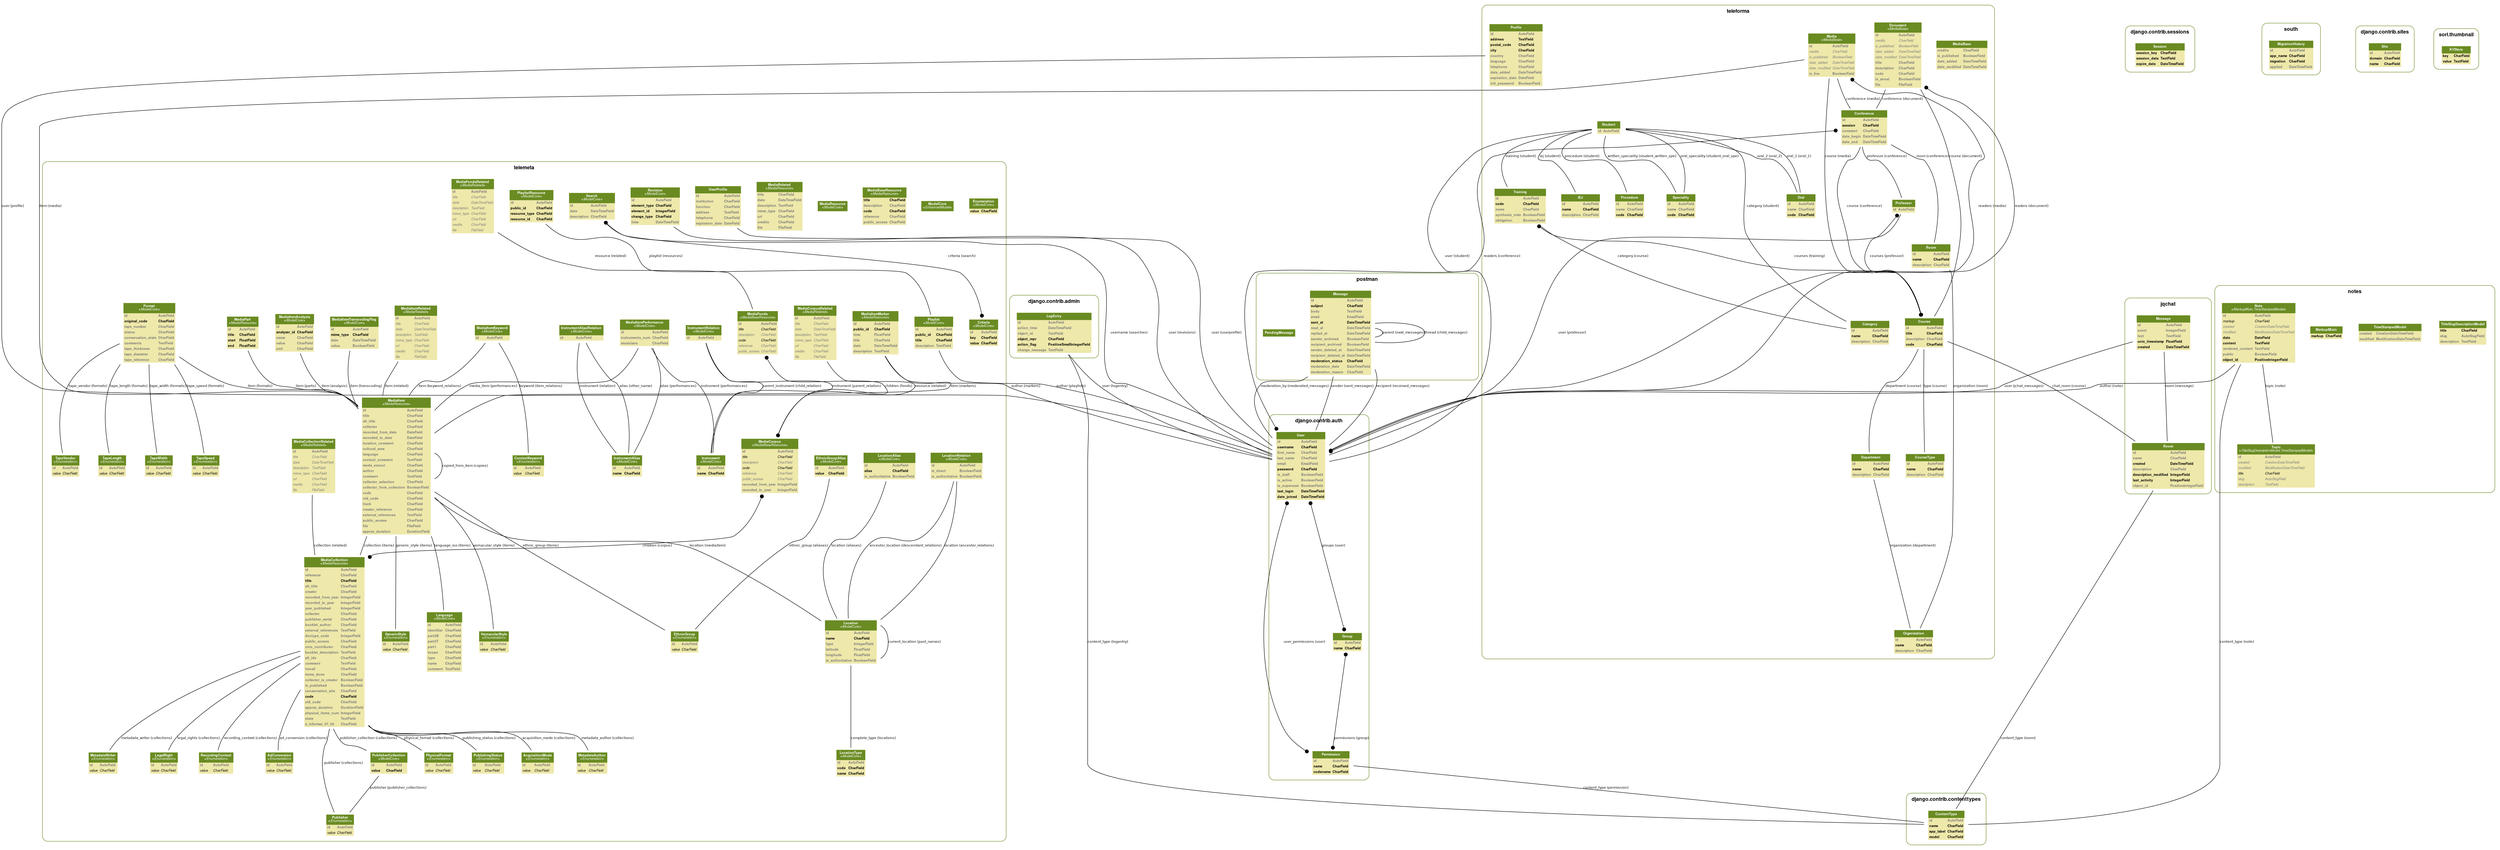 digraph name {
	graph [bb="0,0,5366,1938", fontname=Helvetica, fontsize=8];
	node [label="\N", fontname=Helvetica, fontsize=8, shape=plaintext];
	edge [fontname=Helvetica, fontsize=8];
	subgraph cluster_django_contrib_contenttypes_models {
		graph [bb="3997,8,4184,127",
			color=olivedrab4,
			label=<         <TABLE BORDER="0" CELLBORDER="0" CELLSPACING="0">         <TR><TD COLSPAN="2" CELLPADDING="4" ALIGN="CENTER"         ><FONT FACE="Helvetica Bold" COLOR="Black" POINT-SIZE="12"         >django.contrib.contenttypes</FONT></TD></TR>         </TABLE>         >,
			style=rounded];
		django_contrib_contenttypes_models_ContentType [label=<     <TABLE BGCOLOR="palegoldenrod" BORDER="0" CELLBORDER="0" CELLSPACING="0">      <TR><TD COLSPAN="2" CELLPADDING="4" ALIGN="CENTER" BGCOLOR="olivedrab4"      ><FONT FACE="Helvetica Bold" COLOR="white"      >ContentType</FONT></TD></TR>                       <TR><TD ALIGN="LEFT" BORDER="0"         ><FONT COLOR="#7B7B7B" FACE="Helvetica Bold">id</FONT         ></TD>         <TD ALIGN="LEFT"         ><FONT COLOR="#7B7B7B" FACE="Helvetica Bold">AutoField</FONT         ></TD></TR>                  <TR><TD ALIGN="LEFT" BORDER="0"         ><FONT FACE="Helvetica Bold">name</FONT         ></TD>         <TD ALIGN="LEFT"         ><FONT FACE="Helvetica Bold">CharField</FONT         ></TD></TR>                  <TR><TD ALIGN="LEFT" BORDER="0"         ><FONT FACE="Helvetica Bold">app_label</FONT         ></TD>         <TD ALIGN="LEFT"         ><FONT FACE="Helvetica Bold">CharField</FONT         ></TD></TR>                  <TR><TD ALIGN="LEFT" BORDER="0"         ><FONT FACE="Helvetica Bold">model</FONT         ></TD>         <TD ALIGN="LEFT"         ><FONT FACE="Helvetica Bold">CharField</FONT         ></TD></TR>                   </TABLE>     >, height="1.0139", pos="4090,53", width="1.4444"];
	}
	subgraph cluster_teleforma_models {
		graph [bb="3204,438,4299,1930",
			color=olivedrab4,
			label=<         <TABLE BORDER="0" CELLBORDER="0" CELLSPACING="0">         <TR><TD COLSPAN="2" CELLPADDING="4" ALIGN="CENTER"         ><FONT FACE="Helvetica Bold" COLOR="Black" POINT-SIZE="12"         >teleforma</FONT></TD></TR>         </TABLE>         >,
			style=rounded];
		teleforma_models_MediaBase [label=<     <TABLE BGCOLOR="palegoldenrod" BORDER="0" CELLBORDER="0" CELLSPACING="0">      <TR><TD COLSPAN="2" CELLPADDING="4" ALIGN="CENTER" BGCOLOR="olivedrab4"      ><FONT FACE="Helvetica Bold" COLOR="white"      >MediaBase</FONT></TD></TR>                       <TR><TD ALIGN="LEFT" BORDER="0"         ><FONT COLOR="#7B7B7B" FACE="Helvetica Bold">credits</FONT         ></TD>         <TD ALIGN="LEFT"         ><FONT COLOR="#7B7B7B" FACE="Helvetica Bold">CharField</FONT         ></TD></TR>                  <TR><TD ALIGN="LEFT" BORDER="0"         ><FONT COLOR="#7B7B7B" FACE="Helvetica Bold">is_published</FONT         ></TD>         <TD ALIGN="LEFT"         ><FONT COLOR="#7B7B7B" FACE="Helvetica Bold">BooleanField</FONT         ></TD></TR>                  <TR><TD ALIGN="LEFT" BORDER="0"         ><FONT COLOR="#7B7B7B" FACE="Helvetica Bold">date_added</FONT         ></TD>         <TD ALIGN="LEFT"         ><FONT COLOR="#7B7B7B" FACE="Helvetica Bold">DateTimeField</FONT         ></TD></TR>                  <TR><TD ALIGN="LEFT" BORDER="0"         ><FONT COLOR="#7B7B7B" FACE="Helvetica Bold">date_modified</FONT         ></TD>         <TD ALIGN="LEFT"         ><FONT COLOR="#7B7B7B" FACE="Helvetica Bold">DateTimeField</FONT         ></TD></TR>                   </TABLE>     >, height="1.0139", pos="4222,1815", width="1.9167"];
		teleforma_models_Organization [label=<     <TABLE BGCOLOR="palegoldenrod" BORDER="0" CELLBORDER="0" CELLSPACING="0">      <TR><TD COLSPAN="2" CELLPADDING="4" ALIGN="CENTER" BGCOLOR="olivedrab4"      ><FONT FACE="Helvetica Bold" COLOR="white"      >Organization</FONT></TD></TR>                       <TR><TD ALIGN="LEFT" BORDER="0"         ><FONT COLOR="#7B7B7B" FACE="Helvetica Bold">id</FONT         ></TD>         <TD ALIGN="LEFT"         ><FONT COLOR="#7B7B7B" FACE="Helvetica Bold">AutoField</FONT         ></TD></TR>                  <TR><TD ALIGN="LEFT" BORDER="0"         ><FONT FACE="Helvetica Bold">name</FONT         ></TD>         <TD ALIGN="LEFT"         ><FONT FACE="Helvetica Bold">CharField</FONT         ></TD></TR>                  <TR><TD ALIGN="LEFT" BORDER="0"         ><FONT COLOR="#7B7B7B" FACE="Helvetica Bold">description</FONT         ></TD>         <TD ALIGN="LEFT"         ><FONT COLOR="#7B7B7B" FACE="Helvetica Bold">CharField</FONT         ></TD></TR>                   </TABLE>     >, height="0.84722", pos="4086,477", width="1.5278"];
		teleforma_models_Department [label=<     <TABLE BGCOLOR="palegoldenrod" BORDER="0" CELLBORDER="0" CELLSPACING="0">      <TR><TD COLSPAN="2" CELLPADDING="4" ALIGN="CENTER" BGCOLOR="olivedrab4"      ><FONT FACE="Helvetica Bold" COLOR="white"      >Department</FONT></TD></TR>                       <TR><TD ALIGN="LEFT" BORDER="0"         ><FONT COLOR="#7B7B7B" FACE="Helvetica Bold">id</FONT         ></TD>         <TD ALIGN="LEFT"         ><FONT COLOR="#7B7B7B" FACE="Helvetica Bold">AutoField</FONT         ></TD></TR>                  <TR><TD ALIGN="LEFT" BORDER="0"         ><FONT FACE="Helvetica Bold">name</FONT         ></TD>         <TD ALIGN="LEFT"         ><FONT FACE="Helvetica Bold">CharField</FONT         ></TD></TR>                  <TR><TD ALIGN="LEFT" BORDER="0"         ><FONT COLOR="#7B7B7B" FACE="Helvetica Bold">description</FONT         ></TD>         <TD ALIGN="LEFT"         ><FONT COLOR="#7B7B7B" FACE="Helvetica Bold">CharField</FONT         ></TD></TR>                   </TABLE>     >, height="0.84722", pos="3935,873", width="1.5278"];
		teleforma_models_Category [label=<     <TABLE BGCOLOR="palegoldenrod" BORDER="0" CELLBORDER="0" CELLSPACING="0">      <TR><TD COLSPAN="2" CELLPADDING="4" ALIGN="CENTER" BGCOLOR="olivedrab4"      ><FONT FACE="Helvetica Bold" COLOR="white"      >Category</FONT></TD></TR>                       <TR><TD ALIGN="LEFT" BORDER="0"         ><FONT COLOR="#7B7B7B" FACE="Helvetica Bold">id</FONT         ></TD>         <TD ALIGN="LEFT"         ><FONT COLOR="#7B7B7B" FACE="Helvetica Bold">AutoField</FONT         ></TD></TR>                  <TR><TD ALIGN="LEFT" BORDER="0"         ><FONT FACE="Helvetica Bold">name</FONT         ></TD>         <TD ALIGN="LEFT"         ><FONT FACE="Helvetica Bold">CharField</FONT         ></TD></TR>                  <TR><TD ALIGN="LEFT" BORDER="0"         ><FONT COLOR="#7B7B7B" FACE="Helvetica Bold">description</FONT         ></TD>         <TD ALIGN="LEFT"         ><FONT COLOR="#7B7B7B" FACE="Helvetica Bold">CharField</FONT         ></TD></TR>                   </TABLE>     >, height="0.84722", pos="3935,1174", width="1.5278"];
		teleforma_models_CourseType [label=<     <TABLE BGCOLOR="palegoldenrod" BORDER="0" CELLBORDER="0" CELLSPACING="0">      <TR><TD COLSPAN="2" CELLPADDING="4" ALIGN="CENTER" BGCOLOR="olivedrab4"      ><FONT FACE="Helvetica Bold" COLOR="white"      >CourseType</FONT></TD></TR>                       <TR><TD ALIGN="LEFT" BORDER="0"         ><FONT COLOR="#7B7B7B" FACE="Helvetica Bold">id</FONT         ></TD>         <TD ALIGN="LEFT"         ><FONT COLOR="#7B7B7B" FACE="Helvetica Bold">AutoField</FONT         ></TD></TR>                  <TR><TD ALIGN="LEFT" BORDER="0"         ><FONT FACE="Helvetica Bold">name</FONT         ></TD>         <TD ALIGN="LEFT"         ><FONT FACE="Helvetica Bold">CharField</FONT         ></TD></TR>                  <TR><TD ALIGN="LEFT" BORDER="0"         ><FONT COLOR="#7B7B7B" FACE="Helvetica Bold">description</FONT         ></TD>         <TD ALIGN="LEFT"         ><FONT COLOR="#7B7B7B" FACE="Helvetica Bold">CharField</FONT         ></TD></TR>                   </TABLE>     >, height="0.84722", pos="4063,873", width="1.5278"];
		teleforma_models_Course [label=<     <TABLE BGCOLOR="palegoldenrod" BORDER="0" CELLBORDER="0" CELLSPACING="0">      <TR><TD COLSPAN="2" CELLPADDING="4" ALIGN="CENTER" BGCOLOR="olivedrab4"      ><FONT FACE="Helvetica Bold" COLOR="white"      >Course</FONT></TD></TR>                       <TR><TD ALIGN="LEFT" BORDER="0"         ><FONT COLOR="#7B7B7B" FACE="Helvetica Bold">id</FONT         ></TD>         <TD ALIGN="LEFT"         ><FONT COLOR="#7B7B7B" FACE="Helvetica Bold">AutoField</FONT         ></TD></TR>                  <TR><TD ALIGN="LEFT" BORDER="0"         ><FONT FACE="Helvetica Bold">title</FONT         ></TD>         <TD ALIGN="LEFT"         ><FONT FACE="Helvetica Bold">CharField</FONT         ></TD></TR>                  <TR><TD ALIGN="LEFT" BORDER="0"         ><FONT COLOR="#7B7B7B" FACE="Helvetica Bold">description</FONT         ></TD>         <TD ALIGN="LEFT"         ><FONT COLOR="#7B7B7B" FACE="Helvetica Bold">CharField</FONT         ></TD></TR>                  <TR><TD ALIGN="LEFT" BORDER="0"         ><FONT FACE="Helvetica Bold">code</FONT         ></TD>         <TD ALIGN="LEFT"         ><FONT FACE="Helvetica Bold">CharField</FONT         ></TD></TR>                   </TABLE>     >, height="1.0139", pos="4063,1174", width="1.5278"];
		teleforma_models_Professor [label=<     <TABLE BGCOLOR="palegoldenrod" BORDER="0" CELLBORDER="0" CELLSPACING="0">      <TR><TD COLSPAN="2" CELLPADDING="4" ALIGN="CENTER" BGCOLOR="olivedrab4"      ><FONT FACE="Helvetica Bold" COLOR="white"      >Professor</FONT></TD></TR>                       <TR><TD ALIGN="LEFT" BORDER="0"         ><FONT COLOR="#7B7B7B" FACE="Helvetica Bold">id</FONT         ></TD>         <TD ALIGN="LEFT"         ><FONT COLOR="#7B7B7B" FACE="Helvetica Bold">AutoField</FONT         ></TD></TR>                   </TABLE>     >, height="0.51389", pos="4033,1462", width="1.1667"];
		teleforma_models_Room [label=<     <TABLE BGCOLOR="palegoldenrod" BORDER="0" CELLBORDER="0" CELLSPACING="0">      <TR><TD COLSPAN="2" CELLPADDING="4" ALIGN="CENTER" BGCOLOR="olivedrab4"      ><FONT FACE="Helvetica Bold" COLOR="white"      >Room</FONT></TD></TR>                       <TR><TD ALIGN="LEFT" BORDER="0"         ><FONT COLOR="#7B7B7B" FACE="Helvetica Bold">id</FONT         ></TD>         <TD ALIGN="LEFT"         ><FONT COLOR="#7B7B7B" FACE="Helvetica Bold">AutoField</FONT         ></TD></TR>                  <TR><TD ALIGN="LEFT" BORDER="0"         ><FONT FACE="Helvetica Bold">name</FONT         ></TD>         <TD ALIGN="LEFT"         ><FONT FACE="Helvetica Bold">CharField</FONT         ></TD></TR>                  <TR><TD ALIGN="LEFT" BORDER="0"         ><FONT COLOR="#7B7B7B" FACE="Helvetica Bold">description</FONT         ></TD>         <TD ALIGN="LEFT"         ><FONT COLOR="#7B7B7B" FACE="Helvetica Bold">CharField</FONT         ></TD></TR>                   </TABLE>     >, height="0.84722", pos="4126,1347", width="1.5278"];
		teleforma_models_Conference [label=<     <TABLE BGCOLOR="palegoldenrod" BORDER="0" CELLBORDER="0" CELLSPACING="0">      <TR><TD COLSPAN="2" CELLPADDING="4" ALIGN="CENTER" BGCOLOR="olivedrab4"      ><FONT FACE="Helvetica Bold" COLOR="white"      >Conference</FONT></TD></TR>                       <TR><TD ALIGN="LEFT" BORDER="0"         ><FONT COLOR="#7B7B7B" FACE="Helvetica Bold">id</FONT         ></TD>         <TD ALIGN="LEFT"         ><FONT COLOR="#7B7B7B" FACE="Helvetica Bold">AutoField</FONT         ></TD></TR>                  <TR><TD ALIGN="LEFT" BORDER="0"         ><FONT FACE="Helvetica Bold">session</FONT         ></TD>         <TD ALIGN="LEFT"         ><FONT FACE="Helvetica Bold">CharField</FONT         ></TD></TR>                  <TR><TD ALIGN="LEFT" BORDER="0"         ><FONT COLOR="#7B7B7B" FACE="Helvetica Bold">comment</FONT         ></TD>         <TD ALIGN="LEFT"         ><FONT COLOR="#7B7B7B" FACE="Helvetica Bold">CharField</FONT         ></TD></TR>                  <TR><TD ALIGN="LEFT" BORDER="0"         ><FONT COLOR="#7B7B7B" FACE="Helvetica Bold">date_begin</FONT         ></TD>         <TD ALIGN="LEFT"         ><FONT COLOR="#7B7B7B" FACE="Helvetica Bold">DateTimeField</FONT         ></TD></TR>                  <TR><TD ALIGN="LEFT" BORDER="0"         ><FONT COLOR="#7B7B7B" FACE="Helvetica Bold">date_end</FONT         ></TD>         <TD ALIGN="LEFT"         ><FONT COLOR="#7B7B7B" FACE="Helvetica Bold">DateTimeField</FONT         ></TD></TR>                   </TABLE>     >, height="1.1806", pos="4048,1646", width="1.75"];
		teleforma_models_Document [label=<     <TABLE BGCOLOR="palegoldenrod" BORDER="0" CELLBORDER="0" CELLSPACING="0">      <TR><TD COLSPAN="2" CELLPADDING="4" ALIGN="CENTER" BGCOLOR="olivedrab4"      ><FONT FACE="Helvetica Bold" COLOR="white"      >Document<BR/>&lt;<FONT FACE="Helvetica Italic">MediaBase</FONT>&gt;</FONT></TD></TR>                       <TR><TD ALIGN="LEFT" BORDER="0"         ><FONT COLOR="#7B7B7B" FACE="Helvetica Bold">id</FONT         ></TD>         <TD ALIGN="LEFT"         ><FONT COLOR="#7B7B7B" FACE="Helvetica Bold">AutoField</FONT         ></TD></TR>                  <TR><TD ALIGN="LEFT" BORDER="0"         ><FONT COLOR="#7B7B7B" FACE="Helvetica Italic">credits</FONT         ></TD>         <TD ALIGN="LEFT"         ><FONT COLOR="#7B7B7B" FACE="Helvetica Italic">CharField</FONT         ></TD></TR>                  <TR><TD ALIGN="LEFT" BORDER="0"         ><FONT COLOR="#7B7B7B" FACE="Helvetica Italic">is_published</FONT         ></TD>         <TD ALIGN="LEFT"         ><FONT COLOR="#7B7B7B" FACE="Helvetica Italic">BooleanField</FONT         ></TD></TR>                  <TR><TD ALIGN="LEFT" BORDER="0"         ><FONT COLOR="#7B7B7B" FACE="Helvetica Italic">date_added</FONT         ></TD>         <TD ALIGN="LEFT"         ><FONT COLOR="#7B7B7B" FACE="Helvetica Italic">DateTimeField</FONT         ></TD></TR>                  <TR><TD ALIGN="LEFT" BORDER="0"         ><FONT COLOR="#7B7B7B" FACE="Helvetica Italic">date_modified</FONT         ></TD>         <TD ALIGN="LEFT"         ><FONT COLOR="#7B7B7B" FACE="Helvetica Italic">DateTimeField</FONT         ></TD></TR>                  <TR><TD ALIGN="LEFT" BORDER="0"         ><FONT COLOR="#7B7B7B" FACE="Helvetica Bold">title</FONT         ></TD>         <TD ALIGN="LEFT"         ><FONT COLOR="#7B7B7B" FACE="Helvetica Bold">CharField</FONT         ></TD></TR>                  <TR><TD ALIGN="LEFT" BORDER="0"         ><FONT COLOR="#7B7B7B" FACE="Helvetica Bold">description</FONT         ></TD>         <TD ALIGN="LEFT"         ><FONT COLOR="#7B7B7B" FACE="Helvetica Bold">CharField</FONT         ></TD></TR>                  <TR><TD ALIGN="LEFT" BORDER="0"         ><FONT COLOR="#7B7B7B" FACE="Helvetica Bold">code</FONT         ></TD>         <TD ALIGN="LEFT"         ><FONT COLOR="#7B7B7B" FACE="Helvetica Bold">CharField</FONT         ></TD></TR>                  <TR><TD ALIGN="LEFT" BORDER="0"         ><FONT COLOR="#7B7B7B" FACE="Helvetica Bold">is_annal</FONT         ></TD>         <TD ALIGN="LEFT"         ><FONT COLOR="#7B7B7B" FACE="Helvetica Bold">BooleanField</FONT         ></TD></TR>                  <TR><TD ALIGN="LEFT" BORDER="0"         ><FONT COLOR="#7B7B7B" FACE="Helvetica Bold">file</FONT         ></TD>         <TD ALIGN="LEFT"         ><FONT COLOR="#7B7B7B" FACE="Helvetica Bold">FileField</FONT         ></TD></TR>                   </TABLE>     >, height="2.1667", pos="4071,1815", width="1.7778"];
		teleforma_models_Media [label=<     <TABLE BGCOLOR="palegoldenrod" BORDER="0" CELLBORDER="0" CELLSPACING="0">      <TR><TD COLSPAN="2" CELLPADDING="4" ALIGN="CENTER" BGCOLOR="olivedrab4"      ><FONT FACE="Helvetica Bold" COLOR="white"      >Media<BR/>&lt;<FONT FACE="Helvetica Italic">MediaBase</FONT>&gt;</FONT></TD></TR>                       <TR><TD ALIGN="LEFT" BORDER="0"         ><FONT COLOR="#7B7B7B" FACE="Helvetica Bold">id</FONT         ></TD>         <TD ALIGN="LEFT"         ><FONT COLOR="#7B7B7B" FACE="Helvetica Bold">AutoField</FONT         ></TD></TR>                  <TR><TD ALIGN="LEFT" BORDER="0"         ><FONT COLOR="#7B7B7B" FACE="Helvetica Italic">credits</FONT         ></TD>         <TD ALIGN="LEFT"         ><FONT COLOR="#7B7B7B" FACE="Helvetica Italic">CharField</FONT         ></TD></TR>                  <TR><TD ALIGN="LEFT" BORDER="0"         ><FONT COLOR="#7B7B7B" FACE="Helvetica Italic">is_published</FONT         ></TD>         <TD ALIGN="LEFT"         ><FONT COLOR="#7B7B7B" FACE="Helvetica Italic">BooleanField</FONT         ></TD></TR>                  <TR><TD ALIGN="LEFT" BORDER="0"         ><FONT COLOR="#7B7B7B" FACE="Helvetica Italic">date_added</FONT         ></TD>         <TD ALIGN="LEFT"         ><FONT COLOR="#7B7B7B" FACE="Helvetica Italic">DateTimeField</FONT         ></TD></TR>                  <TR><TD ALIGN="LEFT" BORDER="0"         ><FONT COLOR="#7B7B7B" FACE="Helvetica Italic">date_modified</FONT         ></TD>         <TD ALIGN="LEFT"         ><FONT COLOR="#7B7B7B" FACE="Helvetica Italic">DateTimeField</FONT         ></TD></TR>                  <TR><TD ALIGN="LEFT" BORDER="0"         ><FONT COLOR="#7B7B7B" FACE="Helvetica Bold">is_live</FONT         ></TD>         <TD ALIGN="LEFT"         ><FONT COLOR="#7B7B7B" FACE="Helvetica Bold">BooleanField</FONT         ></TD></TR>                   </TABLE>     >, height="1.5", pos="3925,1815", width="1.7778"];
		teleforma_models_IEJ [label=<     <TABLE BGCOLOR="palegoldenrod" BORDER="0" CELLBORDER="0" CELLSPACING="0">      <TR><TD COLSPAN="2" CELLPADDING="4" ALIGN="CENTER" BGCOLOR="olivedrab4"      ><FONT FACE="Helvetica Bold" COLOR="white"      >IEJ</FONT></TD></TR>                       <TR><TD ALIGN="LEFT" BORDER="0"         ><FONT COLOR="#7B7B7B" FACE="Helvetica Bold">id</FONT         ></TD>         <TD ALIGN="LEFT"         ><FONT COLOR="#7B7B7B" FACE="Helvetica Bold">AutoField</FONT         ></TD></TR>                  <TR><TD ALIGN="LEFT" BORDER="0"         ><FONT FACE="Helvetica Bold">name</FONT         ></TD>         <TD ALIGN="LEFT"         ><FONT FACE="Helvetica Bold">CharField</FONT         ></TD></TR>                  <TR><TD ALIGN="LEFT" BORDER="0"         ><FONT COLOR="#7B7B7B" FACE="Helvetica Bold">description</FONT         ></TD>         <TD ALIGN="LEFT"         ><FONT COLOR="#7B7B7B" FACE="Helvetica Bold">CharField</FONT         ></TD></TR>                   </TABLE>     >, height="0.84722", pos="3794,1462", width="1.5278"];
		teleforma_models_Training [label=<     <TABLE BGCOLOR="palegoldenrod" BORDER="0" CELLBORDER="0" CELLSPACING="0">      <TR><TD COLSPAN="2" CELLPADDING="4" ALIGN="CENTER" BGCOLOR="olivedrab4"      ><FONT FACE="Helvetica Bold" COLOR="white"      >Training</FONT></TD></TR>                       <TR><TD ALIGN="LEFT" BORDER="0"         ><FONT COLOR="#7B7B7B" FACE="Helvetica Bold">id</FONT         ></TD>         <TD ALIGN="LEFT"         ><FONT COLOR="#7B7B7B" FACE="Helvetica Bold">AutoField</FONT         ></TD></TR>                  <TR><TD ALIGN="LEFT" BORDER="0"         ><FONT FACE="Helvetica Bold">code</FONT         ></TD>         <TD ALIGN="LEFT"         ><FONT FACE="Helvetica Bold">CharField</FONT         ></TD></TR>                  <TR><TD ALIGN="LEFT" BORDER="0"         ><FONT COLOR="#7B7B7B" FACE="Helvetica Bold">name</FONT         ></TD>         <TD ALIGN="LEFT"         ><FONT COLOR="#7B7B7B" FACE="Helvetica Bold">CharField</FONT         ></TD></TR>                  <TR><TD ALIGN="LEFT" BORDER="0"         ><FONT COLOR="#7B7B7B" FACE="Helvetica Bold">synthesis_note</FONT         ></TD>         <TD ALIGN="LEFT"         ><FONT COLOR="#7B7B7B" FACE="Helvetica Bold">BooleanField</FONT         ></TD></TR>                  <TR><TD ALIGN="LEFT" BORDER="0"         ><FONT COLOR="#7B7B7B" FACE="Helvetica Bold">obligation</FONT         ></TD>         <TD ALIGN="LEFT"         ><FONT COLOR="#7B7B7B" FACE="Helvetica Bold">BooleanField</FONT         ></TD></TR>                   </TABLE>     >, height="1.1806", pos="3652,1462", width="1.9167"];
		teleforma_models_Procedure [label=<     <TABLE BGCOLOR="palegoldenrod" BORDER="0" CELLBORDER="0" CELLSPACING="0">      <TR><TD COLSPAN="2" CELLPADDING="4" ALIGN="CENTER" BGCOLOR="olivedrab4"      ><FONT FACE="Helvetica Bold" COLOR="white"      >Procedure</FONT></TD></TR>                       <TR><TD ALIGN="LEFT" BORDER="0"         ><FONT COLOR="#7B7B7B" FACE="Helvetica Bold">id</FONT         ></TD>         <TD ALIGN="LEFT"         ><FONT COLOR="#7B7B7B" FACE="Helvetica Bold">AutoField</FONT         ></TD></TR>                  <TR><TD ALIGN="LEFT" BORDER="0"         ><FONT COLOR="#7B7B7B" FACE="Helvetica Bold">name</FONT         ></TD>         <TD ALIGN="LEFT"         ><FONT COLOR="#7B7B7B" FACE="Helvetica Bold">CharField</FONT         ></TD></TR>                  <TR><TD ALIGN="LEFT" BORDER="0"         ><FONT FACE="Helvetica Bold">code</FONT         ></TD>         <TD ALIGN="LEFT"         ><FONT FACE="Helvetica Bold">CharField</FONT         ></TD></TR>                   </TABLE>     >, height="0.84722", pos="3910,1462", width="1.1944"];
		teleforma_models_Speciality [label=<     <TABLE BGCOLOR="palegoldenrod" BORDER="0" CELLBORDER="0" CELLSPACING="0">      <TR><TD COLSPAN="2" CELLPADDING="4" ALIGN="CENTER" BGCOLOR="olivedrab4"      ><FONT FACE="Helvetica Bold" COLOR="white"      >Speciality</FONT></TD></TR>                       <TR><TD ALIGN="LEFT" BORDER="0"         ><FONT COLOR="#7B7B7B" FACE="Helvetica Bold">id</FONT         ></TD>         <TD ALIGN="LEFT"         ><FONT COLOR="#7B7B7B" FACE="Helvetica Bold">AutoField</FONT         ></TD></TR>                  <TR><TD ALIGN="LEFT" BORDER="0"         ><FONT COLOR="#7B7B7B" FACE="Helvetica Bold">name</FONT         ></TD>         <TD ALIGN="LEFT"         ><FONT COLOR="#7B7B7B" FACE="Helvetica Bold">CharField</FONT         ></TD></TR>                  <TR><TD ALIGN="LEFT" BORDER="0"         ><FONT FACE="Helvetica Bold">code</FONT         ></TD>         <TD ALIGN="LEFT"         ><FONT FACE="Helvetica Bold">CharField</FONT         ></TD></TR>                   </TABLE>     >, height="0.84722", pos="3292,1462", width="1.1944"];
		teleforma_models_Oral [label=<     <TABLE BGCOLOR="palegoldenrod" BORDER="0" CELLBORDER="0" CELLSPACING="0">      <TR><TD COLSPAN="2" CELLPADDING="4" ALIGN="CENTER" BGCOLOR="olivedrab4"      ><FONT FACE="Helvetica Bold" COLOR="white"      >Oral</FONT></TD></TR>                       <TR><TD ALIGN="LEFT" BORDER="0"         ><FONT COLOR="#7B7B7B" FACE="Helvetica Bold">id</FONT         ></TD>         <TD ALIGN="LEFT"         ><FONT COLOR="#7B7B7B" FACE="Helvetica Bold">AutoField</FONT         ></TD></TR>                  <TR><TD ALIGN="LEFT" BORDER="0"         ><FONT COLOR="#7B7B7B" FACE="Helvetica Bold">name</FONT         ></TD>         <TD ALIGN="LEFT"         ><FONT COLOR="#7B7B7B" FACE="Helvetica Bold">CharField</FONT         ></TD></TR>                  <TR><TD ALIGN="LEFT" BORDER="0"         ><FONT FACE="Helvetica Bold">code</FONT         ></TD>         <TD ALIGN="LEFT"         ><FONT FACE="Helvetica Bold">CharField</FONT         ></TD></TR>                   </TABLE>     >, height="0.84722", pos="3522,1462", width="1.1944"];
		teleforma_models_Student [label=<     <TABLE BGCOLOR="palegoldenrod" BORDER="0" CELLBORDER="0" CELLSPACING="0">      <TR><TD COLSPAN="2" CELLPADDING="4" ALIGN="CENTER" BGCOLOR="olivedrab4"      ><FONT FACE="Helvetica Bold" COLOR="white"      >Student</FONT></TD></TR>                       <TR><TD ALIGN="LEFT" BORDER="0"         ><FONT COLOR="#7B7B7B" FACE="Helvetica Bold">id</FONT         ></TD>         <TD ALIGN="LEFT"         ><FONT COLOR="#7B7B7B" FACE="Helvetica Bold">AutoField</FONT         ></TD></TR>                   </TABLE>     >, height="0.51389", pos="3544,1646", width="1.1111"];
		teleforma_models_Profile [label=<     <TABLE BGCOLOR="palegoldenrod" BORDER="0" CELLBORDER="0" CELLSPACING="0">      <TR><TD COLSPAN="2" CELLPADDING="4" ALIGN="CENTER" BGCOLOR="olivedrab4"      ><FONT FACE="Helvetica Bold" COLOR="white"      >Profile</FONT></TD></TR>                       <TR><TD ALIGN="LEFT" BORDER="0"         ><FONT COLOR="#7B7B7B" FACE="Helvetica Bold">id</FONT         ></TD>         <TD ALIGN="LEFT"         ><FONT COLOR="#7B7B7B" FACE="Helvetica Bold">AutoField</FONT         ></TD></TR>                  <TR><TD ALIGN="LEFT" BORDER="0"         ><FONT FACE="Helvetica Bold">address</FONT         ></TD>         <TD ALIGN="LEFT"         ><FONT FACE="Helvetica Bold">TextField</FONT         ></TD></TR>                  <TR><TD ALIGN="LEFT" BORDER="0"         ><FONT FACE="Helvetica Bold">postal_code</FONT         ></TD>         <TD ALIGN="LEFT"         ><FONT FACE="Helvetica Bold">CharField</FONT         ></TD></TR>                  <TR><TD ALIGN="LEFT" BORDER="0"         ><FONT FACE="Helvetica Bold">city</FONT         ></TD>         <TD ALIGN="LEFT"         ><FONT FACE="Helvetica Bold">CharField</FONT         ></TD></TR>                  <TR><TD ALIGN="LEFT" BORDER="0"         ><FONT COLOR="#7B7B7B" FACE="Helvetica Bold">country</FONT         ></TD>         <TD ALIGN="LEFT"         ><FONT COLOR="#7B7B7B" FACE="Helvetica Bold">CharField</FONT         ></TD></TR>                  <TR><TD ALIGN="LEFT" BORDER="0"         ><FONT COLOR="#7B7B7B" FACE="Helvetica Bold">language</FONT         ></TD>         <TD ALIGN="LEFT"         ><FONT COLOR="#7B7B7B" FACE="Helvetica Bold">CharField</FONT         ></TD></TR>                  <TR><TD ALIGN="LEFT" BORDER="0"         ><FONT COLOR="#7B7B7B" FACE="Helvetica Bold">telephone</FONT         ></TD>         <TD ALIGN="LEFT"         ><FONT COLOR="#7B7B7B" FACE="Helvetica Bold">CharField</FONT         ></TD></TR>                  <TR><TD ALIGN="LEFT" BORDER="0"         ><FONT COLOR="#7B7B7B" FACE="Helvetica Bold">date_added</FONT         ></TD>         <TD ALIGN="LEFT"         ><FONT COLOR="#7B7B7B" FACE="Helvetica Bold">DateTimeField</FONT         ></TD></TR>                  <TR><TD ALIGN="LEFT" BORDER="0"         ><FONT COLOR="#7B7B7B" FACE="Helvetica Bold">expiration_date</FONT         ></TD>         <TD ALIGN="LEFT"         ><FONT COLOR="#7B7B7B" FACE="Helvetica Bold">DateField</FONT         ></TD></TR>                  <TR><TD ALIGN="LEFT" BORDER="0"         ><FONT COLOR="#7B7B7B" FACE="Helvetica Bold">init_password</FONT         ></TD>         <TD ALIGN="LEFT"         ><FONT COLOR="#7B7B7B" FACE="Helvetica Bold">BooleanField</FONT         ></TD></TR>                   </TABLE>     >, height="2.0139", pos="3284,1815", width=2];
		teleforma_models_Department -> teleforma_models_Organization [arrowhead=none, arrowtail=dot, label="organization (department)", lp="4049,693", pos="3946.7,842.26 3974.9,768.39 4046.1,581.57 4074.3,507.72"];
		teleforma_models_Course -> teleforma_models_Department [arrowhead=none, arrowtail=dot, label="department (course)", lp="4022,1053", pos="4045.2,1137 4033.9,1115.7 4017.8,1089.2 3999,1069 3993.8,1063.4 3989.4,1065.3 3985,1059 3951.9,1011.3 3940.7,942.84 3936.9,903.65"];
		teleforma_models_Course -> teleforma_models_CourseType [arrowhead=none, arrowtail=dot, label="type (course)", lp="4087,1053", pos="4063,1137.4 4063,1077.5 4063,959.82 4063,903.9"];
		teleforma_models_Professor -> teleforma_models_Course [arrowhead=dot, arrowtail=dot, label="courses (professor)", lp="4027,1347", pos="s,4020.2,1443.2 e,4048.7,1210.7 4015.9,1436.2 3998.7,1406.7 3976.5,1357.1 3992,1316 3993.7,1311.6 3996.4,1311.9 3999,1308 4017.7\
,1279.7 4034.1,1245 4045.6,1218.1", dir=both];
		teleforma_models_Room -> teleforma_models_Organization [arrowhead=none, arrowtail=dot, label="organization (room)", lp="4171.5,1053", pos="4126.9,1316.3 4126.9,1313.5 4127,1310.7 4127,1308 4130.4,1045.4 4149.2,978.73 4127,717 4120.6,641.19 4102.9,553.33 4093,507.85"];
		teleforma_models_Conference -> teleforma_models_Course [arrowhead=none, arrowtail=dot, label="course (conference)", lp="4213.5,1462", pos="4111,1632.4 4136.7,1623.5 4163.8,1608.8 4179,1585 4183.8,1577.5 4178.1,1573.9 4177,1565 4167.8,1490.5 4166.9,1470.4 4177,1396 4178.1\
,1387.8 4180.9,1386.2 4182,1378 4185.7,1350.7 4191.4,1341.9 4182,1316 4166.9,1274.6 4133.9,1236.8 4106.5,1210.7"];
		teleforma_models_Conference -> teleforma_models_Professor [arrowhead=none, arrowtail=dot, label="professor (conference)", lp="4063,1579", pos="4027.3,1603.4 4025.1,1597.3 4023.2,1591.1 4022,1585 4014.5,1548.4 4022.3,1504.8 4028,1480.5"];
		teleforma_models_Conference -> teleforma_models_Room [arrowhead=none, arrowtail=dot, label="room (conference)", lp="4141.5,1579", pos="4093,1603.5 4097.3,1597.6 4101.1,1591.4 4104,1585 4134.6,1516 4132.8,1424.8 4129.2,1377.9"];
		teleforma_models_Document -> teleforma_models_Course [arrowhead=none, arrowtail=dot, label="course (document)", lp="4258,1579", pos="4133.7,1737 4138,1731 4142.1,1724.9 4146,1719 4186.1,1657.3 4167.2,1619.8 4224,1573 4233.3,1565.3 4242.8,1574.7 4250,1565 4272.3\
,1534.8 4261.9,1431.6 4250,1396 4224.3,1318.8 4156.6,1250.6 4110.1,1210.9"];
		teleforma_models_Document -> teleforma_models_Conference [arrowhead=none, arrowtail=dot, label="conference (document)", lp="4100,1713", pos="4060.4,1736.9 4058.1,1720.3 4055.8,1703.4 4053.8,1688.7"];
		teleforma_models_Media -> teleforma_models_Course [arrowhead=none, arrowtail=dot, label="course (media)", lp="3988.5,1579", pos="3934,1761 3942.2,1710.5 3954.1,1632.8 3962,1565 3965.2,1537.4 3967.4,1339 3983,1316 3987.5,1309.4 3993.4,1313.7 3999,1308 4025.8\
,1280.7 4043.1,1240 4052.8,1210.6"];
		teleforma_models_Media -> teleforma_models_Conference [arrowhead=none, arrowtail=dot, label="conference (media)", lp="4018,1713", pos="3949.6,1761 3958.9,1743 3970.4,1723.5 3983,1707 3987.8,1700.7 3993.3,1694.6 3999,1688.7"];
		teleforma_models_Training -> teleforma_models_Category [arrowhead=none, arrowtail=dot, label="category (course)", lp="3808,1347", pos="3685.5,1419.4 3709.7,1389.6 3743.6,1349.2 3776,1316 3815.7,1275.3 3864.9,1232.4 3898,1204.5"];
		teleforma_models_Training -> teleforma_models_Course [arrowhead=dot, arrowtail=dot, label="courses (training)", lp="3935.5,1347", pos="s,3694.1,1419.4 e,4056,1210.7 3700.3,1414.4 3709.6,1407.3 3719.7,1400.8 3730,1396 3775,1375.2 3795.7,1400.3 3840,1378 3875.4,1360.2\
 3867.9,1332.4 3904,1316 3923.3,1307.2 3981.6,1320 3999,1308 4028.8,1287.4 4045.2,1249.1 4053.9,1218.7", dir=both];
		teleforma_models_Student -> teleforma_models_Category [arrowhead=none, arrowtail=dot, label="category (student)", lp="3437,1462", pos="3542.1,1627.4 3539.3,1610.2 3532.3,1585.7 3515,1573 3495.1,1558.4 3420.8,1583.1 3404,1565 3352.8,1510 3362.4,1458.5 3404,1396 3512.8\
,1232.6 3767.4,1189.2 3879.9,1177.9"];
		teleforma_models_Student -> teleforma_models_IEJ [arrowhead=none, arrowtail=dot, label="iej (student)", lp="3765.5,1579", pos="3584.2,1642.2 3625.8,1636.3 3690.6,1621.6 3733,1585 3761.2,1560.7 3777.7,1520.4 3786.2,1492.5"];
		teleforma_models_Student -> teleforma_models_Training [arrowhead=none, arrowtail=dot, label="training (student)", lp="3698.5,1579", pos="3584.1,1636.9 3611.3,1628.3 3645.2,1612.7 3662,1585 3676.5,1561.2 3673.7,1529.9 3667.4,1504.8"];
		teleforma_models_Student -> teleforma_models_Procedure [arrowhead=none, arrowtail=dot, label="procedure (student)", lp="3882,1579", pos="3584.1,1640 3659,1628.2 3816.3,1599.9 3858,1565 3880.3,1546.4 3894,1515.8 3901.7,1492.8"];
		teleforma_models_Student -> teleforma_models_Speciality [arrowhead=none, arrowtail=dot, label="oral_speciality (student_oral_spe)", lp="3455,1579", pos="3503.9,1633.9 3472.8,1623.4 3429.4,1606.7 3395,1585 3358.1,1561.7 3327.9,1520.9 3309.9,1492.8"];
		teleforma_models_Student -> teleforma_models_Speciality [arrowhead=none, arrowtail=dot, label="written_speciality (student_written_spe)", lp="3306.5,1579", pos="3503.9,1644.2 3428.3,1639.8 3269.5,1625.8 3236,1585 3213.4,1557.4 3237.4,1519.2 3260.6,1492.8"];
		teleforma_models_Student -> teleforma_models_Oral [arrowhead=none, arrowtail=dot, label="oral_1 (oral_1)", lp="3631,1579", pos="3573.7,1627.2 3593.1,1612.5 3612.6,1591.6 3599,1573 3592.1,1563.6 3582.9,1572.6 3574,1565 3551.9,1546.1 3538.2,1515.6 3530.4,1492.7"];
		teleforma_models_Student -> teleforma_models_Oral [arrowhead=none, arrowtail=dot, label="oral_2 (oral_2)", lp="3564,1579", pos="3541.8,1627.3 3538,1595.6 3530.2,1531 3525.7,1492.6"];
	}
	subgraph cluster_django_contrib_sessions_models {
		graph [bb="4546,1776,4711,1883",
			color=olivedrab4,
			label=<         <TABLE BORDER="0" CELLBORDER="0" CELLSPACING="0">         <TR><TD COLSPAN="2" CELLPADDING="4" ALIGN="CENTER"         ><FONT FACE="Helvetica Bold" COLOR="Black" POINT-SIZE="12"         >django.contrib.sessions</FONT></TD></TR>         </TABLE>         >,
			style=rounded];
		django_contrib_sessions_models_Session [label=<     <TABLE BGCOLOR="palegoldenrod" BORDER="0" CELLBORDER="0" CELLSPACING="0">      <TR><TD COLSPAN="2" CELLPADDING="4" ALIGN="CENTER" BGCOLOR="olivedrab4"      ><FONT FACE="Helvetica Bold" COLOR="white"      >Session</FONT></TD></TR>                       <TR><TD ALIGN="LEFT" BORDER="0"         ><FONT FACE="Helvetica Bold">session_key</FONT         ></TD>         <TD ALIGN="LEFT"         ><FONT FACE="Helvetica Bold">CharField</FONT         ></TD></TR>                  <TR><TD ALIGN="LEFT" BORDER="0"         ><FONT FACE="Helvetica Bold">session_data</FONT         ></TD>         <TD ALIGN="LEFT"         ><FONT FACE="Helvetica Bold">TextField</FONT         ></TD></TR>                  <TR><TD ALIGN="LEFT" BORDER="0"         ><FONT FACE="Helvetica Bold">expire_date</FONT         ></TD>         <TD ALIGN="LEFT"         ><FONT FACE="Helvetica Bold">DateTimeField</FONT         ></TD></TR>                   </TABLE>     >, height="0.84722", pos="4628,1815", width="1.8611"];
	}
	subgraph cluster_jqchat_models {
		graph [bb="4486,810,4690,1254",
			color=olivedrab4,
			label=<         <TABLE BORDER="0" CELLBORDER="0" CELLSPACING="0">         <TR><TD COLSPAN="2" CELLPADDING="4" ALIGN="CENTER"         ><FONT FACE="Helvetica Bold" COLOR="Black" POINT-SIZE="12"         >jqchat</FONT></TD></TR>         </TABLE>         >,
			style=rounded];
		jqchat_models_Room [label=<     <TABLE BGCOLOR="palegoldenrod" BORDER="0" CELLBORDER="0" CELLSPACING="0">      <TR><TD COLSPAN="2" CELLPADDING="4" ALIGN="CENTER" BGCOLOR="olivedrab4"      ><FONT FACE="Helvetica Bold" COLOR="white"      >Room</FONT></TD></TR>                       <TR><TD ALIGN="LEFT" BORDER="0"         ><FONT COLOR="#7B7B7B" FACE="Helvetica Bold">id</FONT         ></TD>         <TD ALIGN="LEFT"         ><FONT COLOR="#7B7B7B" FACE="Helvetica Bold">AutoField</FONT         ></TD></TR>                  <TR><TD ALIGN="LEFT" BORDER="0"         ><FONT COLOR="#7B7B7B" FACE="Helvetica Bold">name</FONT         ></TD>         <TD ALIGN="LEFT"         ><FONT COLOR="#7B7B7B" FACE="Helvetica Bold">CharField</FONT         ></TD></TR>                  <TR><TD ALIGN="LEFT" BORDER="0"         ><FONT FACE="Helvetica Bold">created</FONT         ></TD>         <TD ALIGN="LEFT"         ><FONT FACE="Helvetica Bold">DateTimeField</FONT         ></TD></TR>                  <TR><TD ALIGN="LEFT" BORDER="0"         ><FONT COLOR="#7B7B7B" FACE="Helvetica Bold">description</FONT         ></TD>         <TD ALIGN="LEFT"         ><FONT COLOR="#7B7B7B" FACE="Helvetica Bold">CharField</FONT         ></TD></TR>                  <TR><TD ALIGN="LEFT" BORDER="0"         ><FONT FACE="Helvetica Bold">description_modified</FONT         ></TD>         <TD ALIGN="LEFT"         ><FONT FACE="Helvetica Bold">IntegerField</FONT         ></TD></TR>                  <TR><TD ALIGN="LEFT" BORDER="0"         ><FONT FACE="Helvetica Bold">last_activity</FONT         ></TD>         <TD ALIGN="LEFT"         ><FONT FACE="Helvetica Bold">IntegerField</FONT         ></TD></TR>                  <TR><TD ALIGN="LEFT" BORDER="0"         ><FONT COLOR="#7B7B7B" FACE="Helvetica Bold">object_id</FONT         ></TD>         <TD ALIGN="LEFT"         ><FONT COLOR="#7B7B7B" FACE="Helvetica Bold">PositiveIntegerField</FONT         ></TD></TR>                   </TABLE>     >, height="1.5139", pos="4588,873", width="2.6111"];
		jqchat_models_Message [label=<     <TABLE BGCOLOR="palegoldenrod" BORDER="0" CELLBORDER="0" CELLSPACING="0">      <TR><TD COLSPAN="2" CELLPADDING="4" ALIGN="CENTER" BGCOLOR="olivedrab4"      ><FONT FACE="Helvetica Bold" COLOR="white"      >Message</FONT></TD></TR>                       <TR><TD ALIGN="LEFT" BORDER="0"         ><FONT COLOR="#7B7B7B" FACE="Helvetica Bold">id</FONT         ></TD>         <TD ALIGN="LEFT"         ><FONT COLOR="#7B7B7B" FACE="Helvetica Bold">AutoField</FONT         ></TD></TR>                  <TR><TD ALIGN="LEFT" BORDER="0"         ><FONT COLOR="#7B7B7B" FACE="Helvetica Bold">event</FONT         ></TD>         <TD ALIGN="LEFT"         ><FONT COLOR="#7B7B7B" FACE="Helvetica Bold">IntegerField</FONT         ></TD></TR>                  <TR><TD ALIGN="LEFT" BORDER="0"         ><FONT COLOR="#7B7B7B" FACE="Helvetica Bold">text</FONT         ></TD>         <TD ALIGN="LEFT"         ><FONT COLOR="#7B7B7B" FACE="Helvetica Bold">TextField</FONT         ></TD></TR>                  <TR><TD ALIGN="LEFT" BORDER="0"         ><FONT FACE="Helvetica Bold">unix_timestamp</FONT         ></TD>         <TD ALIGN="LEFT"         ><FONT FACE="Helvetica Bold">FloatField</FONT         ></TD></TR>                  <TR><TD ALIGN="LEFT" BORDER="0"         ><FONT FACE="Helvetica Bold">created</FONT         ></TD>         <TD ALIGN="LEFT"         ><FONT FACE="Helvetica Bold">DateTimeField</FONT         ></TD></TR>                   </TABLE>     >, height="1.1806", pos="4577,1174", width=2];
		jqchat_models_Message -> jqchat_models_Room [arrowhead=none, arrowtail=dot, label="room (message)", lp="4612,1053", pos="4578.6,1131.2 4580.5,1077.7 4583.9,986.13 4586,927.64"];
	}
	subgraph cluster_south_models {
		graph [bb="4838,1770,4976,1889",
			color=olivedrab4,
			label=<         <TABLE BORDER="0" CELLBORDER="0" CELLSPACING="0">         <TR><TD COLSPAN="2" CELLPADDING="4" ALIGN="CENTER"         ><FONT FACE="Helvetica Bold" COLOR="Black" POINT-SIZE="12"         >south</FONT></TD></TR>         </TABLE>         >,
			style=rounded];
		south_models_MigrationHistory [label=<     <TABLE BGCOLOR="palegoldenrod" BORDER="0" CELLBORDER="0" CELLSPACING="0">      <TR><TD COLSPAN="2" CELLPADDING="4" ALIGN="CENTER" BGCOLOR="olivedrab4"      ><FONT FACE="Helvetica Bold" COLOR="white"      >MigrationHistory</FONT></TD></TR>                       <TR><TD ALIGN="LEFT" BORDER="0"         ><FONT COLOR="#7B7B7B" FACE="Helvetica Bold">id</FONT         ></TD>         <TD ALIGN="LEFT"         ><FONT COLOR="#7B7B7B" FACE="Helvetica Bold">AutoField</FONT         ></TD></TR>                  <TR><TD ALIGN="LEFT" BORDER="0"         ><FONT FACE="Helvetica Bold">app_name</FONT         ></TD>         <TD ALIGN="LEFT"         ><FONT FACE="Helvetica Bold">CharField</FONT         ></TD></TR>                  <TR><TD ALIGN="LEFT" BORDER="0"         ><FONT FACE="Helvetica Bold">migration</FONT         ></TD>         <TD ALIGN="LEFT"         ><FONT FACE="Helvetica Bold">CharField</FONT         ></TD></TR>                  <TR><TD ALIGN="LEFT" BORDER="0"         ><FONT COLOR="#7B7B7B" FACE="Helvetica Bold">applied</FONT         ></TD>         <TD ALIGN="LEFT"         ><FONT COLOR="#7B7B7B" FACE="Helvetica Bold">DateTimeField</FONT         ></TD></TR>                   </TABLE>     >, height="1.0139", pos="4907,1815", width="1.6944"];
	}
	subgraph cluster_telemeta_models {
		graph [bb="89,15,2136,1565",
			color=olivedrab4,
			label=<         <TABLE BORDER="0" CELLBORDER="0" CELLSPACING="0">         <TR><TD COLSPAN="2" CELLPADDING="4" ALIGN="CENTER"         ><FONT FACE="Helvetica Bold" COLOR="Black" POINT-SIZE="12"         >telemeta</FONT></TD></TR>         </TABLE>         >,
			style=rounded];
		telemeta_models_enum_Enumeration [label=<     <TABLE BGCOLOR="palegoldenrod" BORDER="0" CELLBORDER="0" CELLSPACING="0">      <TR><TD COLSPAN="2" CELLPADDING="4" ALIGN="CENTER" BGCOLOR="olivedrab4"      ><FONT FACE="Helvetica Bold" COLOR="white"      >Enumeration<BR/>&lt;<FONT FACE="Helvetica Italic">ModelCore</FONT>&gt;</FONT></TD></TR>                       <TR><TD ALIGN="LEFT" BORDER="0"         ><FONT FACE="Helvetica Bold">value</FONT         ></TD>         <TD ALIGN="LEFT"         ><FONT FACE="Helvetica Bold">CharField</FONT         ></TD></TR>                   </TABLE>     >, height="0.66667", pos="2083,1462", width="1.25"];
		telemeta_models_core_ModelCore [label=<     <TABLE BGCOLOR="palegoldenrod" BORDER="0" CELLBORDER="0" CELLSPACING="0">      <TR><TD COLSPAN="2" CELLPADDING="4" ALIGN="CENTER" BGCOLOR="olivedrab4"      ><FONT FACE="Helvetica Bold" COLOR="white"      >ModelCore<BR/>&lt;<FONT FACE="Helvetica Italic">EnhancedModel</FONT>&gt;</FONT></TD></TR>                        </TABLE>     >, height="0.5", pos="1974,1462", width="1.2778"];
		telemeta_models_media_MediaBaseResource [label=<     <TABLE BGCOLOR="palegoldenrod" BORDER="0" CELLBORDER="0" CELLSPACING="0">      <TR><TD COLSPAN="2" CELLPADDING="4" ALIGN="CENTER" BGCOLOR="olivedrab4"      ><FONT FACE="Helvetica Bold" COLOR="white"      >MediaBaseResource<BR/>&lt;<FONT FACE="Helvetica Italic">MediaResource</FONT>&gt;</FONT></TD></TR>                       <TR><TD ALIGN="LEFT" BORDER="0"         ><FONT FACE="Helvetica Bold">title</FONT         ></TD>         <TD ALIGN="LEFT"         ><FONT FACE="Helvetica Bold">CharField</FONT         ></TD></TR>                  <TR><TD ALIGN="LEFT" BORDER="0"         ><FONT COLOR="#7B7B7B" FACE="Helvetica Bold">description</FONT         ></TD>         <TD ALIGN="LEFT"         ><FONT COLOR="#7B7B7B" FACE="Helvetica Bold">CharField</FONT         ></TD></TR>                  <TR><TD ALIGN="LEFT" BORDER="0"         ><FONT FACE="Helvetica Bold">code</FONT         ></TD>         <TD ALIGN="LEFT"         ><FONT FACE="Helvetica Bold">CharField</FONT         ></TD></TR>                  <TR><TD ALIGN="LEFT" BORDER="0"         ><FONT COLOR="#7B7B7B" FACE="Helvetica Bold">reference</FONT         ></TD>         <TD ALIGN="LEFT"         ><FONT COLOR="#7B7B7B" FACE="Helvetica Bold">CharField</FONT         ></TD></TR>                  <TR><TD ALIGN="LEFT" BORDER="0"         ><FONT COLOR="#7B7B7B" FACE="Helvetica Bold">public_access</FONT         ></TD>         <TD ALIGN="LEFT"         ><FONT COLOR="#7B7B7B" FACE="Helvetica Bold">CharField</FONT         ></TD></TR>                   </TABLE>     >, height="1.3333", pos="1849,1462", width="1.6944"];
		telemeta_models_media_MediaResource [label=<     <TABLE BGCOLOR="palegoldenrod" BORDER="0" CELLBORDER="0" CELLSPACING="0">      <TR><TD COLSPAN="2" CELLPADDING="4" ALIGN="CENTER" BGCOLOR="olivedrab4"      ><FONT FACE="Helvetica Bold" COLOR="white"      >MediaResource<BR/>&lt;<FONT FACE="Helvetica Italic">ModelCore</FONT>&gt;</FONT></TD></TR>                        </TABLE>     >, height="0.5", pos="1727,1462", width="1.1944"];
		telemeta_models_media_MediaRelated [label=<     <TABLE BGCOLOR="palegoldenrod" BORDER="0" CELLBORDER="0" CELLSPACING="0">      <TR><TD COLSPAN="2" CELLPADDING="4" ALIGN="CENTER" BGCOLOR="olivedrab4"      ><FONT FACE="Helvetica Bold" COLOR="white"      >MediaRelated<BR/>&lt;<FONT FACE="Helvetica Italic">MediaResource</FONT>&gt;</FONT></TD></TR>                       <TR><TD ALIGN="LEFT" BORDER="0"         ><FONT COLOR="#7B7B7B" FACE="Helvetica Bold">title</FONT         ></TD>         <TD ALIGN="LEFT"         ><FONT COLOR="#7B7B7B" FACE="Helvetica Bold">CharField</FONT         ></TD></TR>                  <TR><TD ALIGN="LEFT" BORDER="0"         ><FONT COLOR="#7B7B7B" FACE="Helvetica Bold">date</FONT         ></TD>         <TD ALIGN="LEFT"         ><FONT COLOR="#7B7B7B" FACE="Helvetica Bold">DateTimeField</FONT         ></TD></TR>                  <TR><TD ALIGN="LEFT" BORDER="0"         ><FONT COLOR="#7B7B7B" FACE="Helvetica Bold">description</FONT         ></TD>         <TD ALIGN="LEFT"         ><FONT COLOR="#7B7B7B" FACE="Helvetica Bold">TextField</FONT         ></TD></TR>                  <TR><TD ALIGN="LEFT" BORDER="0"         ><FONT COLOR="#7B7B7B" FACE="Helvetica Bold">mime_type</FONT         ></TD>         <TD ALIGN="LEFT"         ><FONT COLOR="#7B7B7B" FACE="Helvetica Bold">CharField</FONT         ></TD></TR>                  <TR><TD ALIGN="LEFT" BORDER="0"         ><FONT COLOR="#7B7B7B" FACE="Helvetica Bold">url</FONT         ></TD>         <TD ALIGN="LEFT"         ><FONT COLOR="#7B7B7B" FACE="Helvetica Bold">CharField</FONT         ></TD></TR>                  <TR><TD ALIGN="LEFT" BORDER="0"         ><FONT COLOR="#7B7B7B" FACE="Helvetica Bold">credits</FONT         ></TD>         <TD ALIGN="LEFT"         ><FONT COLOR="#7B7B7B" FACE="Helvetica Bold">CharField</FONT         ></TD></TR>                  <TR><TD ALIGN="LEFT" BORDER="0"         ><FONT COLOR="#7B7B7B" FACE="Helvetica Bold">file</FONT         ></TD>         <TD ALIGN="LEFT"         ><FONT COLOR="#7B7B7B" FACE="Helvetica Bold">FileField</FONT         ></TD></TR>                   </TABLE>     >, height="1.6667", pos="1602,1462", width="1.7778"];
		telemeta_models_enum_PhysicalFormat [label=<     <TABLE BGCOLOR="palegoldenrod" BORDER="0" CELLBORDER="0" CELLSPACING="0">      <TR><TD COLSPAN="2" CELLPADDING="4" ALIGN="CENTER" BGCOLOR="olivedrab4"      ><FONT FACE="Helvetica Bold" COLOR="white"      >PhysicalFormat<BR/>&lt;<FONT FACE="Helvetica Italic">Enumeration</FONT>&gt;</FONT></TD></TR>                       <TR><TD ALIGN="LEFT" BORDER="0"         ><FONT COLOR="#7B7B7B" FACE="Helvetica Bold">id</FONT         ></TD>         <TD ALIGN="LEFT"         ><FONT COLOR="#7B7B7B" FACE="Helvetica Bold">AutoField</FONT         ></TD></TR>                  <TR><TD ALIGN="LEFT" BORDER="0"         ><FONT FACE="Helvetica Italic">value</FONT         ></TD>         <TD ALIGN="LEFT"         ><FONT FACE="Helvetica Italic">CharField</FONT         ></TD></TR>                   </TABLE>     >, height="0.83333", pos="533,201", width="1.3333"];
		telemeta_models_enum_PublishingStatus [label=<     <TABLE BGCOLOR="palegoldenrod" BORDER="0" CELLBORDER="0" CELLSPACING="0">      <TR><TD COLSPAN="2" CELLPADDING="4" ALIGN="CENTER" BGCOLOR="olivedrab4"      ><FONT FACE="Helvetica Bold" COLOR="white"      >PublishingStatus<BR/>&lt;<FONT FACE="Helvetica Italic">Enumeration</FONT>&gt;</FONT></TD></TR>                       <TR><TD ALIGN="LEFT" BORDER="0"         ><FONT COLOR="#7B7B7B" FACE="Helvetica Bold">id</FONT         ></TD>         <TD ALIGN="LEFT"         ><FONT COLOR="#7B7B7B" FACE="Helvetica Bold">AutoField</FONT         ></TD></TR>                  <TR><TD ALIGN="LEFT" BORDER="0"         ><FONT FACE="Helvetica Italic">value</FONT         ></TD>         <TD ALIGN="LEFT"         ><FONT FACE="Helvetica Italic">CharField</FONT         ></TD></TR>                   </TABLE>     >, height="0.83333", pos="656,201", width="1.3889"];
		telemeta_models_enum_AcquisitionMode [label=<     <TABLE BGCOLOR="palegoldenrod" BORDER="0" CELLBORDER="0" CELLSPACING="0">      <TR><TD COLSPAN="2" CELLPADDING="4" ALIGN="CENTER" BGCOLOR="olivedrab4"      ><FONT FACE="Helvetica Bold" COLOR="white"      >AcquisitionMode<BR/>&lt;<FONT FACE="Helvetica Italic">Enumeration</FONT>&gt;</FONT></TD></TR>                       <TR><TD ALIGN="LEFT" BORDER="0"         ><FONT COLOR="#7B7B7B" FACE="Helvetica Bold">id</FONT         ></TD>         <TD ALIGN="LEFT"         ><FONT COLOR="#7B7B7B" FACE="Helvetica Bold">AutoField</FONT         ></TD></TR>                  <TR><TD ALIGN="LEFT" BORDER="0"         ><FONT FACE="Helvetica Italic">value</FONT         ></TD>         <TD ALIGN="LEFT"         ><FONT FACE="Helvetica Italic">CharField</FONT         ></TD></TR>                   </TABLE>     >, height="0.83333", pos="785,201", width="1.3611"];
		telemeta_models_enum_MetadataAuthor [label=<     <TABLE BGCOLOR="palegoldenrod" BORDER="0" CELLBORDER="0" CELLSPACING="0">      <TR><TD COLSPAN="2" CELLPADDING="4" ALIGN="CENTER" BGCOLOR="olivedrab4"      ><FONT FACE="Helvetica Bold" COLOR="white"      >MetadataAuthor<BR/>&lt;<FONT FACE="Helvetica Italic">Enumeration</FONT>&gt;</FONT></TD></TR>                       <TR><TD ALIGN="LEFT" BORDER="0"         ><FONT COLOR="#7B7B7B" FACE="Helvetica Bold">id</FONT         ></TD>         <TD ALIGN="LEFT"         ><FONT COLOR="#7B7B7B" FACE="Helvetica Bold">AutoField</FONT         ></TD></TR>                  <TR><TD ALIGN="LEFT" BORDER="0"         ><FONT FACE="Helvetica Italic">value</FONT         ></TD>         <TD ALIGN="LEFT"         ><FONT FACE="Helvetica Italic">CharField</FONT         ></TD></TR>                   </TABLE>     >, height="0.83333", pos="914,201", width="1.3333"];
		telemeta_models_enum_MetadataWriter [label=<     <TABLE BGCOLOR="palegoldenrod" BORDER="0" CELLBORDER="0" CELLSPACING="0">      <TR><TD COLSPAN="2" CELLPADDING="4" ALIGN="CENTER" BGCOLOR="olivedrab4"      ><FONT FACE="Helvetica Bold" COLOR="white"      >MetadataWriter<BR/>&lt;<FONT FACE="Helvetica Italic">Enumeration</FONT>&gt;</FONT></TD></TR>                       <TR><TD ALIGN="LEFT" BORDER="0"         ><FONT COLOR="#7B7B7B" FACE="Helvetica Bold">id</FONT         ></TD>         <TD ALIGN="LEFT"         ><FONT COLOR="#7B7B7B" FACE="Helvetica Bold">AutoField</FONT         ></TD></TR>                  <TR><TD ALIGN="LEFT" BORDER="0"         ><FONT FACE="Helvetica Italic">value</FONT         ></TD>         <TD ALIGN="LEFT"         ><FONT FACE="Helvetica Italic">CharField</FONT         ></TD></TR>                   </TABLE>     >, height="0.83333", pos="1043,201", width="1.3056"];
		telemeta_models_enum_LegalRight [label=<     <TABLE BGCOLOR="palegoldenrod" BORDER="0" CELLBORDER="0" CELLSPACING="0">      <TR><TD COLSPAN="2" CELLPADDING="4" ALIGN="CENTER" BGCOLOR="olivedrab4"      ><FONT FACE="Helvetica Bold" COLOR="white"      >LegalRight<BR/>&lt;<FONT FACE="Helvetica Italic">Enumeration</FONT>&gt;</FONT></TD></TR>                       <TR><TD ALIGN="LEFT" BORDER="0"         ><FONT COLOR="#7B7B7B" FACE="Helvetica Bold">id</FONT         ></TD>         <TD ALIGN="LEFT"         ><FONT COLOR="#7B7B7B" FACE="Helvetica Bold">AutoField</FONT         ></TD></TR>                  <TR><TD ALIGN="LEFT" BORDER="0"         ><FONT FACE="Helvetica Italic">value</FONT         ></TD>         <TD ALIGN="LEFT"         ><FONT FACE="Helvetica Italic">CharField</FONT         ></TD></TR>                   </TABLE>     >, height="0.83333", pos="1166,201", width="1.2778"];
		telemeta_models_enum_RecordingContext [label=<     <TABLE BGCOLOR="palegoldenrod" BORDER="0" CELLBORDER="0" CELLSPACING="0">      <TR><TD COLSPAN="2" CELLPADDING="4" ALIGN="CENTER" BGCOLOR="olivedrab4"      ><FONT FACE="Helvetica Bold" COLOR="white"      >RecordingContext<BR/>&lt;<FONT FACE="Helvetica Italic">Enumeration</FONT>&gt;</FONT></TD></TR>                       <TR><TD ALIGN="LEFT" BORDER="0"         ><FONT COLOR="#7B7B7B" FACE="Helvetica Bold">id</FONT         ></TD>         <TD ALIGN="LEFT"         ><FONT COLOR="#7B7B7B" FACE="Helvetica Bold">AutoField</FONT         ></TD></TR>                  <TR><TD ALIGN="LEFT" BORDER="0"         ><FONT FACE="Helvetica Italic">value</FONT         ></TD>         <TD ALIGN="LEFT"         ><FONT FACE="Helvetica Italic">CharField</FONT         ></TD></TR>                   </TABLE>     >, height="0.83333", pos="1281,201", width="1.4167"];
		telemeta_models_enum_AdConversion [label=<     <TABLE BGCOLOR="palegoldenrod" BORDER="0" CELLBORDER="0" CELLSPACING="0">      <TR><TD COLSPAN="2" CELLPADDING="4" ALIGN="CENTER" BGCOLOR="olivedrab4"      ><FONT FACE="Helvetica Bold" COLOR="white"      >AdConversion<BR/>&lt;<FONT FACE="Helvetica Italic">Enumeration</FONT>&gt;</FONT></TD></TR>                       <TR><TD ALIGN="LEFT" BORDER="0"         ><FONT COLOR="#7B7B7B" FACE="Helvetica Bold">id</FONT         ></TD>         <TD ALIGN="LEFT"         ><FONT COLOR="#7B7B7B" FACE="Helvetica Bold">AutoField</FONT         ></TD></TR>                  <TR><TD ALIGN="LEFT" BORDER="0"         ><FONT FACE="Helvetica Italic">value</FONT         ></TD>         <TD ALIGN="LEFT"         ><FONT FACE="Helvetica Italic">CharField</FONT         ></TD></TR>                   </TABLE>     >, height="0.83333", pos="1409,201", width="1.3056"];
		telemeta_models_enum_VernacularStyle [label=<     <TABLE BGCOLOR="palegoldenrod" BORDER="0" CELLBORDER="0" CELLSPACING="0">      <TR><TD COLSPAN="2" CELLPADDING="4" ALIGN="CENTER" BGCOLOR="olivedrab4"      ><FONT FACE="Helvetica Bold" COLOR="white"      >VernacularStyle<BR/>&lt;<FONT FACE="Helvetica Italic">Enumeration</FONT>&gt;</FONT></TD></TR>                       <TR><TD ALIGN="LEFT" BORDER="0"         ><FONT COLOR="#7B7B7B" FACE="Helvetica Bold">id</FONT         ></TD>         <TD ALIGN="LEFT"         ><FONT COLOR="#7B7B7B" FACE="Helvetica Bold">AutoField</FONT         ></TD></TR>                  <TR><TD ALIGN="LEFT" BORDER="0"         ><FONT FACE="Helvetica Italic">value</FONT         ></TD>         <TD ALIGN="LEFT"         ><FONT FACE="Helvetica Italic">CharField</FONT         ></TD></TR>                   </TABLE>     >, height="0.83333", pos="562,477", width="1.3333"];
		telemeta_models_enum_GenericStyle [label=<     <TABLE BGCOLOR="palegoldenrod" BORDER="0" CELLBORDER="0" CELLSPACING="0">      <TR><TD COLSPAN="2" CELLPADDING="4" ALIGN="CENTER" BGCOLOR="olivedrab4"      ><FONT FACE="Helvetica Bold" COLOR="white"      >GenericStyle<BR/>&lt;<FONT FACE="Helvetica Italic">Enumeration</FONT>&gt;</FONT></TD></TR>                       <TR><TD ALIGN="LEFT" BORDER="0"         ><FONT COLOR="#7B7B7B" FACE="Helvetica Bold">id</FONT         ></TD>         <TD ALIGN="LEFT"         ><FONT COLOR="#7B7B7B" FACE="Helvetica Bold">AutoField</FONT         ></TD></TR>                  <TR><TD ALIGN="LEFT" BORDER="0"         ><FONT FACE="Helvetica Italic">value</FONT         ></TD>         <TD ALIGN="LEFT"         ><FONT FACE="Helvetica Italic">CharField</FONT         ></TD></TR>                   </TABLE>     >, height="0.83333", pos="794,477", width="1.2778"];
		telemeta_models_enum_ContextKeyword [label=<     <TABLE BGCOLOR="palegoldenrod" BORDER="0" CELLBORDER="0" CELLSPACING="0">      <TR><TD COLSPAN="2" CELLPADDING="4" ALIGN="CENTER" BGCOLOR="olivedrab4"      ><FONT FACE="Helvetica Bold" COLOR="white"      >ContextKeyword<BR/>&lt;<FONT FACE="Helvetica Italic">Enumeration</FONT>&gt;</FONT></TD></TR>                       <TR><TD ALIGN="LEFT" BORDER="0"         ><FONT COLOR="#7B7B7B" FACE="Helvetica Bold">id</FONT         ></TD>         <TD ALIGN="LEFT"         ><FONT COLOR="#7B7B7B" FACE="Helvetica Bold">AutoField</FONT         ></TD></TR>                  <TR><TD ALIGN="LEFT" BORDER="0"         ><FONT FACE="Helvetica Italic">value</FONT         ></TD>         <TD ALIGN="LEFT"         ><FONT FACE="Helvetica Italic">CharField</FONT         ></TD></TR>                   </TABLE>     >, height="0.83333", pos="1179,873", width="1.3611"];
		telemeta_models_enum_Publisher [label=<     <TABLE BGCOLOR="palegoldenrod" BORDER="0" CELLBORDER="0" CELLSPACING="0">      <TR><TD COLSPAN="2" CELLPADDING="4" ALIGN="CENTER" BGCOLOR="olivedrab4"      ><FONT FACE="Helvetica Bold" COLOR="white"      >Publisher<BR/>&lt;<FONT FACE="Helvetica Italic">Enumeration</FONT>&gt;</FONT></TD></TR>                       <TR><TD ALIGN="LEFT" BORDER="0"         ><FONT COLOR="#7B7B7B" FACE="Helvetica Bold">id</FONT         ></TD>         <TD ALIGN="LEFT"         ><FONT COLOR="#7B7B7B" FACE="Helvetica Bold">AutoField</FONT         ></TD></TR>                  <TR><TD ALIGN="LEFT" BORDER="0"         ><FONT FACE="Helvetica Italic">value</FONT         ></TD>         <TD ALIGN="LEFT"         ><FONT FACE="Helvetica Italic">CharField</FONT         ></TD></TR>                   </TABLE>     >, height="0.83333", pos="1554,53", width="1.2778"];
		telemeta_models_enum_PublisherCollection [label=<     <TABLE BGCOLOR="palegoldenrod" BORDER="0" CELLBORDER="0" CELLSPACING="0">      <TR><TD COLSPAN="2" CELLPADDING="4" ALIGN="CENTER" BGCOLOR="olivedrab4"      ><FONT FACE="Helvetica Bold" COLOR="white"      >PublisherCollection<BR/>&lt;<FONT FACE="Helvetica Italic">ModelCore</FONT>&gt;</FONT></TD></TR>                       <TR><TD ALIGN="LEFT" BORDER="0"         ><FONT COLOR="#7B7B7B" FACE="Helvetica Bold">id</FONT         ></TD>         <TD ALIGN="LEFT"         ><FONT COLOR="#7B7B7B" FACE="Helvetica Bold">AutoField</FONT         ></TD></TR>                  <TR><TD ALIGN="LEFT" BORDER="0"         ><FONT FACE="Helvetica Bold">value</FONT         ></TD>         <TD ALIGN="LEFT"         ><FONT FACE="Helvetica Bold">CharField</FONT         ></TD></TR>                   </TABLE>     >, height="0.83333", pos="1659,201", width="1.4444"];
		telemeta_models_enum_EthnicGroup [label=<     <TABLE BGCOLOR="palegoldenrod" BORDER="0" CELLBORDER="0" CELLSPACING="0">      <TR><TD COLSPAN="2" CELLPADDING="4" ALIGN="CENTER" BGCOLOR="olivedrab4"      ><FONT FACE="Helvetica Bold" COLOR="white"      >EthnicGroup<BR/>&lt;<FONT FACE="Helvetica Italic">Enumeration</FONT>&gt;</FONT></TD></TR>                       <TR><TD ALIGN="LEFT" BORDER="0"         ><FONT COLOR="#7B7B7B" FACE="Helvetica Bold">id</FONT         ></TD>         <TD ALIGN="LEFT"         ><FONT COLOR="#7B7B7B" FACE="Helvetica Bold">AutoField</FONT         ></TD></TR>                  <TR><TD ALIGN="LEFT" BORDER="0"         ><FONT FACE="Helvetica Italic">value</FONT         ></TD>         <TD ALIGN="LEFT"         ><FONT FACE="Helvetica Italic">CharField</FONT         ></TD></TR>                   </TABLE>     >, height="0.83333", pos="1467,477", width="1.2778"];
		telemeta_models_enum_EthnicGroupAlias [label=<     <TABLE BGCOLOR="palegoldenrod" BORDER="0" CELLBORDER="0" CELLSPACING="0">      <TR><TD COLSPAN="2" CELLPADDING="4" ALIGN="CENTER" BGCOLOR="olivedrab4"      ><FONT FACE="Helvetica Bold" COLOR="white"      >EthnicGroupAlias<BR/>&lt;<FONT FACE="Helvetica Italic">ModelCore</FONT>&gt;</FONT></TD></TR>                       <TR><TD ALIGN="LEFT" BORDER="0"         ><FONT COLOR="#7B7B7B" FACE="Helvetica Bold">id</FONT         ></TD>         <TD ALIGN="LEFT"         ><FONT COLOR="#7B7B7B" FACE="Helvetica Bold">AutoField</FONT         ></TD></TR>                  <TR><TD ALIGN="LEFT" BORDER="0"         ><FONT FACE="Helvetica Bold">value</FONT         ></TD>         <TD ALIGN="LEFT"         ><FONT FACE="Helvetica Bold">CharField</FONT         ></TD></TR>                   </TABLE>     >, height="0.83333", pos="1696,873", width="1.3889"];
		telemeta_models_enum_TapeLength [label=<     <TABLE BGCOLOR="palegoldenrod" BORDER="0" CELLBORDER="0" CELLSPACING="0">      <TR><TD COLSPAN="2" CELLPADDING="4" ALIGN="CENTER" BGCOLOR="olivedrab4"      ><FONT FACE="Helvetica Bold" COLOR="white"      >TapeLength<BR/>&lt;<FONT FACE="Helvetica Italic">Enumeration</FONT>&gt;</FONT></TD></TR>                       <TR><TD ALIGN="LEFT" BORDER="0"         ><FONT COLOR="#7B7B7B" FACE="Helvetica Bold">id</FONT         ></TD>         <TD ALIGN="LEFT"         ><FONT COLOR="#7B7B7B" FACE="Helvetica Bold">AutoField</FONT         ></TD></TR>                  <TR><TD ALIGN="LEFT" BORDER="0"         ><FONT FACE="Helvetica Italic">value</FONT         ></TD>         <TD ALIGN="LEFT"         ><FONT FACE="Helvetica Italic">CharField</FONT         ></TD></TR>                   </TABLE>     >, height="0.83333", pos="473,873", width="1.2778"];
		telemeta_models_enum_TapeWidth [label=<     <TABLE BGCOLOR="palegoldenrod" BORDER="0" CELLBORDER="0" CELLSPACING="0">      <TR><TD COLSPAN="2" CELLPADDING="4" ALIGN="CENTER" BGCOLOR="olivedrab4"      ><FONT FACE="Helvetica Bold" COLOR="white"      >TapeWidth<BR/>&lt;<FONT FACE="Helvetica Italic">Enumeration</FONT>&gt;</FONT></TD></TR>                       <TR><TD ALIGN="LEFT" BORDER="0"         ><FONT COLOR="#7B7B7B" FACE="Helvetica Bold">id</FONT         ></TD>         <TD ALIGN="LEFT"         ><FONT COLOR="#7B7B7B" FACE="Helvetica Bold">AutoField</FONT         ></TD></TR>                  <TR><TD ALIGN="LEFT" BORDER="0"         ><FONT FACE="Helvetica Italic">value</FONT         ></TD>         <TD ALIGN="LEFT"         ><FONT FACE="Helvetica Italic">CharField</FONT         ></TD></TR>                   </TABLE>     >, height="0.83333", pos="143,873", width="1.2778"];
		telemeta_models_enum_TapeSpeed [label=<     <TABLE BGCOLOR="palegoldenrod" BORDER="0" CELLBORDER="0" CELLSPACING="0">      <TR><TD COLSPAN="2" CELLPADDING="4" ALIGN="CENTER" BGCOLOR="olivedrab4"      ><FONT FACE="Helvetica Bold" COLOR="white"      >TapeSpeed<BR/>&lt;<FONT FACE="Helvetica Italic">Enumeration</FONT>&gt;</FONT></TD></TR>                       <TR><TD ALIGN="LEFT" BORDER="0"         ><FONT COLOR="#7B7B7B" FACE="Helvetica Bold">id</FONT         ></TD>         <TD ALIGN="LEFT"         ><FONT COLOR="#7B7B7B" FACE="Helvetica Bold">AutoField</FONT         ></TD></TR>                  <TR><TD ALIGN="LEFT" BORDER="0"         ><FONT FACE="Helvetica Italic">value</FONT         ></TD>         <TD ALIGN="LEFT"         ><FONT FACE="Helvetica Italic">CharField</FONT         ></TD></TR>                   </TABLE>     >, height="0.83333", pos="253,873", width="1.2778"];
		telemeta_models_enum_TapeVendor [label=<     <TABLE BGCOLOR="palegoldenrod" BORDER="0" CELLBORDER="0" CELLSPACING="0">      <TR><TD COLSPAN="2" CELLPADDING="4" ALIGN="CENTER" BGCOLOR="olivedrab4"      ><FONT FACE="Helvetica Bold" COLOR="white"      >TapeVendor<BR/>&lt;<FONT FACE="Helvetica Italic">Enumeration</FONT>&gt;</FONT></TD></TR>                       <TR><TD ALIGN="LEFT" BORDER="0"         ><FONT COLOR="#7B7B7B" FACE="Helvetica Bold">id</FONT         ></TD>         <TD ALIGN="LEFT"         ><FONT COLOR="#7B7B7B" FACE="Helvetica Bold">AutoField</FONT         ></TD></TR>                  <TR><TD ALIGN="LEFT" BORDER="0"         ><FONT FACE="Helvetica Italic">value</FONT         ></TD>         <TD ALIGN="LEFT"         ><FONT FACE="Helvetica Italic">CharField</FONT         ></TD></TR>                   </TABLE>     >, height="0.83333", pos="363,873", width="1.2778"];
		telemeta_models_location_Location [label=<     <TABLE BGCOLOR="palegoldenrod" BORDER="0" CELLBORDER="0" CELLSPACING="0">      <TR><TD COLSPAN="2" CELLPADDING="4" ALIGN="CENTER" BGCOLOR="olivedrab4"      ><FONT FACE="Helvetica Bold" COLOR="white"      >Location<BR/>&lt;<FONT FACE="Helvetica Italic">ModelCore</FONT>&gt;</FONT></TD></TR>                       <TR><TD ALIGN="LEFT" BORDER="0"         ><FONT COLOR="#7B7B7B" FACE="Helvetica Bold">id</FONT         ></TD>         <TD ALIGN="LEFT"         ><FONT COLOR="#7B7B7B" FACE="Helvetica Bold">AutoField</FONT         ></TD></TR>                  <TR><TD ALIGN="LEFT" BORDER="0"         ><FONT FACE="Helvetica Bold">name</FONT         ></TD>         <TD ALIGN="LEFT"         ><FONT FACE="Helvetica Bold">CharField</FONT         ></TD></TR>                  <TR><TD ALIGN="LEFT" BORDER="0"         ><FONT COLOR="#7B7B7B" FACE="Helvetica Bold">type</FONT         ></TD>         <TD ALIGN="LEFT"         ><FONT COLOR="#7B7B7B" FACE="Helvetica Bold">IntegerField</FONT         ></TD></TR>                  <TR><TD ALIGN="LEFT" BORDER="0"         ><FONT COLOR="#7B7B7B" FACE="Helvetica Bold">latitude</FONT         ></TD>         <TD ALIGN="LEFT"         ><FONT COLOR="#7B7B7B" FACE="Helvetica Bold">FloatField</FONT         ></TD></TR>                  <TR><TD ALIGN="LEFT" BORDER="0"         ><FONT COLOR="#7B7B7B" FACE="Helvetica Bold">longitude</FONT         ></TD>         <TD ALIGN="LEFT"         ><FONT COLOR="#7B7B7B" FACE="Helvetica Bold">FloatField</FONT         ></TD></TR>                  <TR><TD ALIGN="LEFT" BORDER="0"         ><FONT COLOR="#7B7B7B" FACE="Helvetica Bold">is_authoritative</FONT         ></TD>         <TD ALIGN="LEFT"         ><FONT COLOR="#7B7B7B" FACE="Helvetica Bold">BooleanField</FONT         ></TD></TR>                   </TABLE>     >, height="1.5", pos="1786,477", width="1.9444"];
		telemeta_models_location_LocationType [label=<     <TABLE BGCOLOR="palegoldenrod" BORDER="0" CELLBORDER="0" CELLSPACING="0">      <TR><TD COLSPAN="2" CELLPADDING="4" ALIGN="CENTER" BGCOLOR="olivedrab4"      ><FONT FACE="Helvetica Bold" COLOR="white"      >LocationType<BR/>&lt;<FONT FACE="Helvetica Italic">ModelCore</FONT>&gt;</FONT></TD></TR>                       <TR><TD ALIGN="LEFT" BORDER="0"         ><FONT COLOR="#7B7B7B" FACE="Helvetica Bold">id</FONT         ></TD>         <TD ALIGN="LEFT"         ><FONT COLOR="#7B7B7B" FACE="Helvetica Bold">AutoField</FONT         ></TD></TR>                  <TR><TD ALIGN="LEFT" BORDER="0"         ><FONT FACE="Helvetica Bold">code</FONT         ></TD>         <TD ALIGN="LEFT"         ><FONT FACE="Helvetica Bold">CharField</FONT         ></TD></TR>                  <TR><TD ALIGN="LEFT" BORDER="0"         ><FONT FACE="Helvetica Bold">name</FONT         ></TD>         <TD ALIGN="LEFT"         ><FONT FACE="Helvetica Bold">CharField</FONT         ></TD></TR>                   </TABLE>     >, height=1, pos="1786,201", width="1.2778"];
		telemeta_models_location_LocationAlias [label=<     <TABLE BGCOLOR="palegoldenrod" BORDER="0" CELLBORDER="0" CELLSPACING="0">      <TR><TD COLSPAN="2" CELLPADDING="4" ALIGN="CENTER" BGCOLOR="olivedrab4"      ><FONT FACE="Helvetica Bold" COLOR="white"      >LocationAlias<BR/>&lt;<FONT FACE="Helvetica Italic">ModelCore</FONT>&gt;</FONT></TD></TR>                       <TR><TD ALIGN="LEFT" BORDER="0"         ><FONT COLOR="#7B7B7B" FACE="Helvetica Bold">id</FONT         ></TD>         <TD ALIGN="LEFT"         ><FONT COLOR="#7B7B7B" FACE="Helvetica Bold">AutoField</FONT         ></TD></TR>                  <TR><TD ALIGN="LEFT" BORDER="0"         ><FONT FACE="Helvetica Bold">alias</FONT         ></TD>         <TD ALIGN="LEFT"         ><FONT FACE="Helvetica Bold">CharField</FONT         ></TD></TR>                  <TR><TD ALIGN="LEFT" BORDER="0"         ><FONT COLOR="#7B7B7B" FACE="Helvetica Bold">is_authoritative</FONT         ></TD>         <TD ALIGN="LEFT"         ><FONT COLOR="#7B7B7B" FACE="Helvetica Bold">BooleanField</FONT         ></TD></TR>                   </TABLE>     >, height=1, pos="1834,873", width="1.9444"];
		telemeta_models_location_LocationRelation [label=<     <TABLE BGCOLOR="palegoldenrod" BORDER="0" CELLBORDER="0" CELLSPACING="0">      <TR><TD COLSPAN="2" CELLPADDING="4" ALIGN="CENTER" BGCOLOR="olivedrab4"      ><FONT FACE="Helvetica Bold" COLOR="white"      >LocationRelation<BR/>&lt;<FONT FACE="Helvetica Italic">ModelCore</FONT>&gt;</FONT></TD></TR>                       <TR><TD ALIGN="LEFT" BORDER="0"         ><FONT COLOR="#7B7B7B" FACE="Helvetica Bold">id</FONT         ></TD>         <TD ALIGN="LEFT"         ><FONT COLOR="#7B7B7B" FACE="Helvetica Bold">AutoField</FONT         ></TD></TR>                  <TR><TD ALIGN="LEFT" BORDER="0"         ><FONT COLOR="#7B7B7B" FACE="Helvetica Bold">is_direct</FONT         ></TD>         <TD ALIGN="LEFT"         ><FONT COLOR="#7B7B7B" FACE="Helvetica Bold">BooleanField</FONT         ></TD></TR>                  <TR><TD ALIGN="LEFT" BORDER="0"         ><FONT COLOR="#7B7B7B" FACE="Helvetica Bold">is_authoritative</FONT         ></TD>         <TD ALIGN="LEFT"         ><FONT COLOR="#7B7B7B" FACE="Helvetica Bold">BooleanField</FONT         ></TD></TR>                   </TABLE>     >, height=1, pos="1992,873", width="1.9444"];
		telemeta_models_system_Revision [label=<     <TABLE BGCOLOR="palegoldenrod" BORDER="0" CELLBORDER="0" CELLSPACING="0">      <TR><TD COLSPAN="2" CELLPADDING="4" ALIGN="CENTER" BGCOLOR="olivedrab4"      ><FONT FACE="Helvetica Bold" COLOR="white"      >Revision<BR/>&lt;<FONT FACE="Helvetica Italic">ModelCore</FONT>&gt;</FONT></TD></TR>                       <TR><TD ALIGN="LEFT" BORDER="0"         ><FONT COLOR="#7B7B7B" FACE="Helvetica Bold">id</FONT         ></TD>         <TD ALIGN="LEFT"         ><FONT COLOR="#7B7B7B" FACE="Helvetica Bold">AutoField</FONT         ></TD></TR>                  <TR><TD ALIGN="LEFT" BORDER="0"         ><FONT FACE="Helvetica Bold">element_type</FONT         ></TD>         <TD ALIGN="LEFT"         ><FONT FACE="Helvetica Bold">CharField</FONT         ></TD></TR>                  <TR><TD ALIGN="LEFT" BORDER="0"         ><FONT FACE="Helvetica Bold">element_id</FONT         ></TD>         <TD ALIGN="LEFT"         ><FONT FACE="Helvetica Bold">IntegerField</FONT         ></TD></TR>                  <TR><TD ALIGN="LEFT" BORDER="0"         ><FONT FACE="Helvetica Bold">change_type</FONT         ></TD>         <TD ALIGN="LEFT"         ><FONT FACE="Helvetica Bold">CharField</FONT         ></TD></TR>                  <TR><TD ALIGN="LEFT" BORDER="0"         ><FONT COLOR="#7B7B7B" FACE="Helvetica Bold">time</FONT         ></TD>         <TD ALIGN="LEFT"         ><FONT COLOR="#7B7B7B" FACE="Helvetica Bold">DateTimeField</FONT         ></TD></TR>                   </TABLE>     >, height="1.3333", pos="1309,1462", width="1.8611"];
		telemeta_models_system_UserProfile [label=<     <TABLE BGCOLOR="palegoldenrod" BORDER="0" CELLBORDER="0" CELLSPACING="0">      <TR><TD COLSPAN="2" CELLPADDING="4" ALIGN="CENTER" BGCOLOR="olivedrab4"      ><FONT FACE="Helvetica Bold" COLOR="white"      >UserProfile</FONT></TD></TR>                       <TR><TD ALIGN="LEFT" BORDER="0"         ><FONT COLOR="#7B7B7B" FACE="Helvetica Bold">id</FONT         ></TD>         <TD ALIGN="LEFT"         ><FONT COLOR="#7B7B7B" FACE="Helvetica Bold">AutoField</FONT         ></TD></TR>                  <TR><TD ALIGN="LEFT" BORDER="0"         ><FONT COLOR="#7B7B7B" FACE="Helvetica Bold">institution</FONT         ></TD>         <TD ALIGN="LEFT"         ><FONT COLOR="#7B7B7B" FACE="Helvetica Bold">CharField</FONT         ></TD></TR>                  <TR><TD ALIGN="LEFT" BORDER="0"         ><FONT COLOR="#7B7B7B" FACE="Helvetica Bold">function</FONT         ></TD>         <TD ALIGN="LEFT"         ><FONT COLOR="#7B7B7B" FACE="Helvetica Bold">CharField</FONT         ></TD></TR>                  <TR><TD ALIGN="LEFT" BORDER="0"         ><FONT COLOR="#7B7B7B" FACE="Helvetica Bold">address</FONT         ></TD>         <TD ALIGN="LEFT"         ><FONT COLOR="#7B7B7B" FACE="Helvetica Bold">TextField</FONT         ></TD></TR>                  <TR><TD ALIGN="LEFT" BORDER="0"         ><FONT COLOR="#7B7B7B" FACE="Helvetica Bold">telephone</FONT         ></TD>         <TD ALIGN="LEFT"         ><FONT COLOR="#7B7B7B" FACE="Helvetica Bold">CharField</FONT         ></TD></TR>                  <TR><TD ALIGN="LEFT" BORDER="0"         ><FONT COLOR="#7B7B7B" FACE="Helvetica Bold">expiration_date</FONT         ></TD>         <TD ALIGN="LEFT"         ><FONT COLOR="#7B7B7B" FACE="Helvetica Bold">DateField</FONT         ></TD></TR>                   </TABLE>     >, height="1.3472", pos="1457,1462", width="1.75"];
		telemeta_models_system_Criteria [label=<     <TABLE BGCOLOR="palegoldenrod" BORDER="0" CELLBORDER="0" CELLSPACING="0">      <TR><TD COLSPAN="2" CELLPADDING="4" ALIGN="CENTER" BGCOLOR="olivedrab4"      ><FONT FACE="Helvetica Bold" COLOR="white"      >Criteria<BR/>&lt;<FONT FACE="Helvetica Italic">ModelCore</FONT>&gt;</FONT></TD></TR>                       <TR><TD ALIGN="LEFT" BORDER="0"         ><FONT COLOR="#7B7B7B" FACE="Helvetica Bold">id</FONT         ></TD>         <TD ALIGN="LEFT"         ><FONT COLOR="#7B7B7B" FACE="Helvetica Bold">AutoField</FONT         ></TD></TR>                  <TR><TD ALIGN="LEFT" BORDER="0"         ><FONT FACE="Helvetica Bold">key</FONT         ></TD>         <TD ALIGN="LEFT"         ><FONT FACE="Helvetica Bold">CharField</FONT         ></TD></TR>                  <TR><TD ALIGN="LEFT" BORDER="0"         ><FONT FACE="Helvetica Bold">value</FONT         ></TD>         <TD ALIGN="LEFT"         ><FONT FACE="Helvetica Bold">CharField</FONT         ></TD></TR>                   </TABLE>     >, height=1, pos="2083,1174", width="1.25"];
		telemeta_models_system_Search [label=<     <TABLE BGCOLOR="palegoldenrod" BORDER="0" CELLBORDER="0" CELLSPACING="0">      <TR><TD COLSPAN="2" CELLPADDING="4" ALIGN="CENTER" BGCOLOR="olivedrab4"      ><FONT FACE="Helvetica Bold" COLOR="white"      >Search<BR/>&lt;<FONT FACE="Helvetica Italic">ModelCore</FONT>&gt;</FONT></TD></TR>                       <TR><TD ALIGN="LEFT" BORDER="0"         ><FONT COLOR="#7B7B7B" FACE="Helvetica Bold">id</FONT         ></TD>         <TD ALIGN="LEFT"         ><FONT COLOR="#7B7B7B" FACE="Helvetica Bold">AutoField</FONT         ></TD></TR>                  <TR><TD ALIGN="LEFT" BORDER="0"         ><FONT COLOR="#7B7B7B" FACE="Helvetica Bold">date</FONT         ></TD>         <TD ALIGN="LEFT"         ><FONT COLOR="#7B7B7B" FACE="Helvetica Bold">DateTimeField</FONT         ></TD></TR>                  <TR><TD ALIGN="LEFT" BORDER="0"         ><FONT COLOR="#7B7B7B" FACE="Helvetica Bold">description</FONT         ></TD>         <TD ALIGN="LEFT"         ><FONT COLOR="#7B7B7B" FACE="Helvetica Bold">CharField</FONT         ></TD></TR>                   </TABLE>     >, height=1, pos="1160,1462", width="1.7778"];
		telemeta_models_instrument_Instrument [label=<     <TABLE BGCOLOR="palegoldenrod" BORDER="0" CELLBORDER="0" CELLSPACING="0">      <TR><TD COLSPAN="2" CELLPADDING="4" ALIGN="CENTER" BGCOLOR="olivedrab4"      ><FONT FACE="Helvetica Bold" COLOR="white"      >Instrument<BR/>&lt;<FONT FACE="Helvetica Italic">ModelCore</FONT>&gt;</FONT></TD></TR>                       <TR><TD ALIGN="LEFT" BORDER="0"         ><FONT COLOR="#7B7B7B" FACE="Helvetica Bold">id</FONT         ></TD>         <TD ALIGN="LEFT"         ><FONT COLOR="#7B7B7B" FACE="Helvetica Bold">AutoField</FONT         ></TD></TR>                  <TR><TD ALIGN="LEFT" BORDER="0"         ><FONT FACE="Helvetica Bold">name</FONT         ></TD>         <TD ALIGN="LEFT"         ><FONT FACE="Helvetica Bold">CharField</FONT         ></TD></TR>                   </TABLE>     >, height="0.83333", pos="1413,873", width="1.25"];
		telemeta_models_instrument_InstrumentAlias [label=<     <TABLE BGCOLOR="palegoldenrod" BORDER="0" CELLBORDER="0" CELLSPACING="0">      <TR><TD COLSPAN="2" CELLPADDING="4" ALIGN="CENTER" BGCOLOR="olivedrab4"      ><FONT FACE="Helvetica Bold" COLOR="white"      >InstrumentAlias<BR/>&lt;<FONT FACE="Helvetica Italic">ModelCore</FONT>&gt;</FONT></TD></TR>                       <TR><TD ALIGN="LEFT" BORDER="0"         ><FONT COLOR="#7B7B7B" FACE="Helvetica Bold">id</FONT         ></TD>         <TD ALIGN="LEFT"         ><FONT COLOR="#7B7B7B" FACE="Helvetica Bold">AutoField</FONT         ></TD></TR>                  <TR><TD ALIGN="LEFT" BORDER="0"         ><FONT FACE="Helvetica Bold">name</FONT         ></TD>         <TD ALIGN="LEFT"         ><FONT FACE="Helvetica Bold">CharField</FONT         ></TD></TR>                   </TABLE>     >, height="0.83333", pos="1294,873", width="1.3333"];
		telemeta_models_instrument_InstrumentRelation [label=<     <TABLE BGCOLOR="palegoldenrod" BORDER="0" CELLBORDER="0" CELLSPACING="0">      <TR><TD COLSPAN="2" CELLPADDING="4" ALIGN="CENTER" BGCOLOR="olivedrab4"      ><FONT FACE="Helvetica Bold" COLOR="white"      >InstrumentRelation<BR/>&lt;<FONT FACE="Helvetica Italic">ModelCore</FONT>&gt;</FONT></TD></TR>                       <TR><TD ALIGN="LEFT" BORDER="0"         ><FONT COLOR="#7B7B7B" FACE="Helvetica Bold">id</FONT         ></TD>         <TD ALIGN="LEFT"         ><FONT COLOR="#7B7B7B" FACE="Helvetica Bold">AutoField</FONT         ></TD></TR>                   </TABLE>     >, height="0.66667", pos="1423,1174", width="1.4167"];
		telemeta_models_instrument_InstrumentAliasRelation [label=<     <TABLE BGCOLOR="palegoldenrod" BORDER="0" CELLBORDER="0" CELLSPACING="0">      <TR><TD COLSPAN="2" CELLPADDING="4" ALIGN="CENTER" BGCOLOR="olivedrab4"      ><FONT FACE="Helvetica Bold" COLOR="white"      >InstrumentAliasRelation<BR/>&lt;<FONT FACE="Helvetica Italic">ModelCore</FONT>&gt;</FONT></TD></TR>                       <TR><TD ALIGN="LEFT" BORDER="0"         ><FONT COLOR="#7B7B7B" FACE="Helvetica Bold">id</FONT         ></TD>         <TD ALIGN="LEFT"         ><FONT COLOR="#7B7B7B" FACE="Helvetica Bold">AutoField</FONT         ></TD></TR>                   </TABLE>     >, height="0.66667", pos="1135,1174", width="1.6667"];
		telemeta_models_language_Language [label=<     <TABLE BGCOLOR="palegoldenrod" BORDER="0" CELLBORDER="0" CELLSPACING="0">      <TR><TD COLSPAN="2" CELLPADDING="4" ALIGN="CENTER" BGCOLOR="olivedrab4"      ><FONT FACE="Helvetica Bold" COLOR="white"      >Language<BR/>&lt;<FONT FACE="Helvetica Italic">ModelCore</FONT>&gt;</FONT></TD></TR>                       <TR><TD ALIGN="LEFT" BORDER="0"         ><FONT COLOR="#7B7B7B" FACE="Helvetica Bold">id</FONT         ></TD>         <TD ALIGN="LEFT"         ><FONT COLOR="#7B7B7B" FACE="Helvetica Bold">AutoField</FONT         ></TD></TR>                  <TR><TD ALIGN="LEFT" BORDER="0"         ><FONT COLOR="#7B7B7B" FACE="Helvetica Bold">identifier</FONT         ></TD>         <TD ALIGN="LEFT"         ><FONT COLOR="#7B7B7B" FACE="Helvetica Bold">CharField</FONT         ></TD></TR>                  <TR><TD ALIGN="LEFT" BORDER="0"         ><FONT COLOR="#7B7B7B" FACE="Helvetica Bold">part2B</FONT         ></TD>         <TD ALIGN="LEFT"         ><FONT COLOR="#7B7B7B" FACE="Helvetica Bold">CharField</FONT         ></TD></TR>                  <TR><TD ALIGN="LEFT" BORDER="0"         ><FONT COLOR="#7B7B7B" FACE="Helvetica Bold">part2T</FONT         ></TD>         <TD ALIGN="LEFT"         ><FONT COLOR="#7B7B7B" FACE="Helvetica Bold">CharField</FONT         ></TD></TR>                  <TR><TD ALIGN="LEFT" BORDER="0"         ><FONT COLOR="#7B7B7B" FACE="Helvetica Bold">part1</FONT         ></TD>         <TD ALIGN="LEFT"         ><FONT COLOR="#7B7B7B" FACE="Helvetica Bold">CharField</FONT         ></TD></TR>                  <TR><TD ALIGN="LEFT" BORDER="0"         ><FONT COLOR="#7B7B7B" FACE="Helvetica Bold">scope</FONT         ></TD>         <TD ALIGN="LEFT"         ><FONT COLOR="#7B7B7B" FACE="Helvetica Bold">CharField</FONT         ></TD></TR>                  <TR><TD ALIGN="LEFT" BORDER="0"         ><FONT COLOR="#7B7B7B" FACE="Helvetica Bold">type</FONT         ></TD>         <TD ALIGN="LEFT"         ><FONT COLOR="#7B7B7B" FACE="Helvetica Bold">CharField</FONT         ></TD></TR>                  <TR><TD ALIGN="LEFT" BORDER="0"         ><FONT COLOR="#7B7B7B" FACE="Helvetica Bold">name</FONT         ></TD>         <TD ALIGN="LEFT"         ><FONT COLOR="#7B7B7B" FACE="Helvetica Bold">CharField</FONT         ></TD></TR>                  <TR><TD ALIGN="LEFT" BORDER="0"         ><FONT COLOR="#7B7B7B" FACE="Helvetica Bold">comment</FONT         ></TD>         <TD ALIGN="LEFT"         ><FONT COLOR="#7B7B7B" FACE="Helvetica Bold">TextField</FONT         ></TD></TR>                   </TABLE>     >, height=2, pos="679,477", width="1.4167"];
		telemeta_models_media_MediaCollection [label=<     <TABLE BGCOLOR="palegoldenrod" BORDER="0" CELLBORDER="0" CELLSPACING="0">      <TR><TD COLSPAN="2" CELLPADDING="4" ALIGN="CENTER" BGCOLOR="olivedrab4"      ><FONT FACE="Helvetica Bold" COLOR="white"      >MediaCollection<BR/>&lt;<FONT FACE="Helvetica Italic">MediaResource</FONT>&gt;</FONT></TD></TR>                       <TR><TD ALIGN="LEFT" BORDER="0"         ><FONT COLOR="#7B7B7B" FACE="Helvetica Bold">id</FONT         ></TD>         <TD ALIGN="LEFT"         ><FONT COLOR="#7B7B7B" FACE="Helvetica Bold">AutoField</FONT         ></TD></TR>                  <TR><TD ALIGN="LEFT" BORDER="0"         ><FONT COLOR="#7B7B7B" FACE="Helvetica Bold">reference</FONT         ></TD>         <TD ALIGN="LEFT"         ><FONT COLOR="#7B7B7B" FACE="Helvetica Bold">CharField</FONT         ></TD></TR>                  <TR><TD ALIGN="LEFT" BORDER="0"         ><FONT FACE="Helvetica Bold">title</FONT         ></TD>         <TD ALIGN="LEFT"         ><FONT FACE="Helvetica Bold">CharField</FONT         ></TD></TR>                  <TR><TD ALIGN="LEFT" BORDER="0"         ><FONT COLOR="#7B7B7B" FACE="Helvetica Bold">alt_title</FONT         ></TD>         <TD ALIGN="LEFT"         ><FONT COLOR="#7B7B7B" FACE="Helvetica Bold">CharField</FONT         ></TD></TR>                  <TR><TD ALIGN="LEFT" BORDER="0"         ><FONT COLOR="#7B7B7B" FACE="Helvetica Bold">creator</FONT         ></TD>         <TD ALIGN="LEFT"         ><FONT COLOR="#7B7B7B" FACE="Helvetica Bold">CharField</FONT         ></TD></TR>                  <TR><TD ALIGN="LEFT" BORDER="0"         ><FONT COLOR="#7B7B7B" FACE="Helvetica Bold">recorded_from_year</FONT         ></TD>         <TD ALIGN="LEFT"         ><FONT COLOR="#7B7B7B" FACE="Helvetica Bold">IntegerField</FONT         ></TD></TR>                  <TR><TD ALIGN="LEFT" BORDER="0"         ><FONT COLOR="#7B7B7B" FACE="Helvetica Bold">recorded_to_year</FONT         ></TD>         <TD ALIGN="LEFT"         ><FONT COLOR="#7B7B7B" FACE="Helvetica Bold">IntegerField</FONT         ></TD></TR>                  <TR><TD ALIGN="LEFT" BORDER="0"         ><FONT COLOR="#7B7B7B" FACE="Helvetica Bold">year_published</FONT         ></TD>         <TD ALIGN="LEFT"         ><FONT COLOR="#7B7B7B" FACE="Helvetica Bold">IntegerField</FONT         ></TD></TR>                  <TR><TD ALIGN="LEFT" BORDER="0"         ><FONT COLOR="#7B7B7B" FACE="Helvetica Bold">collector</FONT         ></TD>         <TD ALIGN="LEFT"         ><FONT COLOR="#7B7B7B" FACE="Helvetica Bold">CharField</FONT         ></TD></TR>                  <TR><TD ALIGN="LEFT" BORDER="0"         ><FONT COLOR="#7B7B7B" FACE="Helvetica Bold">publisher_serial</FONT         ></TD>         <TD ALIGN="LEFT"         ><FONT COLOR="#7B7B7B" FACE="Helvetica Bold">CharField</FONT         ></TD></TR>                  <TR><TD ALIGN="LEFT" BORDER="0"         ><FONT COLOR="#7B7B7B" FACE="Helvetica Bold">booklet_author</FONT         ></TD>         <TD ALIGN="LEFT"         ><FONT COLOR="#7B7B7B" FACE="Helvetica Bold">CharField</FONT         ></TD></TR>                  <TR><TD ALIGN="LEFT" BORDER="0"         ><FONT COLOR="#7B7B7B" FACE="Helvetica Bold">external_references</FONT         ></TD>         <TD ALIGN="LEFT"         ><FONT COLOR="#7B7B7B" FACE="Helvetica Bold">TextField</FONT         ></TD></TR>                  <TR><TD ALIGN="LEFT" BORDER="0"         ><FONT COLOR="#7B7B7B" FACE="Helvetica Bold">doctype_code</FONT         ></TD>         <TD ALIGN="LEFT"         ><FONT COLOR="#7B7B7B" FACE="Helvetica Bold">IntegerField</FONT         ></TD></TR>                  <TR><TD ALIGN="LEFT" BORDER="0"         ><FONT COLOR="#7B7B7B" FACE="Helvetica Bold">public_access</FONT         ></TD>         <TD ALIGN="LEFT"         ><FONT COLOR="#7B7B7B" FACE="Helvetica Bold">CharField</FONT         ></TD></TR>                  <TR><TD ALIGN="LEFT" BORDER="0"         ><FONT COLOR="#7B7B7B" FACE="Helvetica Bold">cnrs_contributor</FONT         ></TD>         <TD ALIGN="LEFT"         ><FONT COLOR="#7B7B7B" FACE="Helvetica Bold">CharField</FONT         ></TD></TR>                  <TR><TD ALIGN="LEFT" BORDER="0"         ><FONT COLOR="#7B7B7B" FACE="Helvetica Bold">booklet_description</FONT         ></TD>         <TD ALIGN="LEFT"         ><FONT COLOR="#7B7B7B" FACE="Helvetica Bold">TextField</FONT         ></TD></TR>                  <TR><TD ALIGN="LEFT" BORDER="0"         ><FONT COLOR="#7B7B7B" FACE="Helvetica Bold">alt_ids</FONT         ></TD>         <TD ALIGN="LEFT"         ><FONT COLOR="#7B7B7B" FACE="Helvetica Bold">CharField</FONT         ></TD></TR>                  <TR><TD ALIGN="LEFT" BORDER="0"         ><FONT COLOR="#7B7B7B" FACE="Helvetica Bold">comment</FONT         ></TD>         <TD ALIGN="LEFT"         ><FONT COLOR="#7B7B7B" FACE="Helvetica Bold">TextField</FONT         ></TD></TR>                  <TR><TD ALIGN="LEFT" BORDER="0"         ><FONT COLOR="#7B7B7B" FACE="Helvetica Bold">travail</FONT         ></TD>         <TD ALIGN="LEFT"         ><FONT COLOR="#7B7B7B" FACE="Helvetica Bold">CharField</FONT         ></TD></TR>                  <TR><TD ALIGN="LEFT" BORDER="0"         ><FONT COLOR="#7B7B7B" FACE="Helvetica Bold">items_done</FONT         ></TD>         <TD ALIGN="LEFT"         ><FONT COLOR="#7B7B7B" FACE="Helvetica Bold">CharField</FONT         ></TD></TR>                  <TR><TD ALIGN="LEFT" BORDER="0"         ><FONT COLOR="#7B7B7B" FACE="Helvetica Bold">collector_is_creator</FONT         ></TD>         <TD ALIGN="LEFT"         ><FONT COLOR="#7B7B7B" FACE="Helvetica Bold">BooleanField</FONT         ></TD></TR>                  <TR><TD ALIGN="LEFT" BORDER="0"         ><FONT COLOR="#7B7B7B" FACE="Helvetica Bold">is_published</FONT         ></TD>         <TD ALIGN="LEFT"         ><FONT COLOR="#7B7B7B" FACE="Helvetica Bold">BooleanField</FONT         ></TD></TR>                  <TR><TD ALIGN="LEFT" BORDER="0"         ><FONT COLOR="#7B7B7B" FACE="Helvetica Bold">conservation_site</FONT         ></TD>         <TD ALIGN="LEFT"         ><FONT COLOR="#7B7B7B" FACE="Helvetica Bold">CharField</FONT         ></TD></TR>                  <TR><TD ALIGN="LEFT" BORDER="0"         ><FONT FACE="Helvetica Bold">code</FONT         ></TD>         <TD ALIGN="LEFT"         ><FONT FACE="Helvetica Bold">CharField</FONT         ></TD></TR>                  <TR><TD ALIGN="LEFT" BORDER="0"         ><FONT COLOR="#7B7B7B" FACE="Helvetica Bold">old_code</FONT         ></TD>         <TD ALIGN="LEFT"         ><FONT COLOR="#7B7B7B" FACE="Helvetica Bold">CharField</FONT         ></TD></TR>                  <TR><TD ALIGN="LEFT" BORDER="0"         ><FONT COLOR="#7B7B7B" FACE="Helvetica Bold">approx_duration</FONT         ></TD>         <TD ALIGN="LEFT"         ><FONT COLOR="#7B7B7B" FACE="Helvetica Bold">DurationField</FONT         ></TD></TR>                  <TR><TD ALIGN="LEFT" BORDER="0"         ><FONT COLOR="#7B7B7B" FACE="Helvetica Bold">physical_items_num</FONT         ></TD>         <TD ALIGN="LEFT"         ><FONT COLOR="#7B7B7B" FACE="Helvetica Bold">IntegerField</FONT         ></TD></TR>                  <TR><TD ALIGN="LEFT" BORDER="0"         ><FONT COLOR="#7B7B7B" FACE="Helvetica Bold">state</FONT         ></TD>         <TD ALIGN="LEFT"         ><FONT COLOR="#7B7B7B" FACE="Helvetica Bold">TextField</FONT         ></TD></TR>                  <TR><TD ALIGN="LEFT" BORDER="0"         ><FONT COLOR="#7B7B7B" FACE="Helvetica Bold">a_informer_07_03</FONT         ></TD>         <TD ALIGN="LEFT"         ><FONT COLOR="#7B7B7B" FACE="Helvetica Bold">CharField</FONT         ></TD></TR>                   </TABLE>     >, height="5.3333", pos="1150,477", width="2.2222"];
		telemeta_models_media_MediaCollectionRelated [label=<     <TABLE BGCOLOR="palegoldenrod" BORDER="0" CELLBORDER="0" CELLSPACING="0">      <TR><TD COLSPAN="2" CELLPADDING="4" ALIGN="CENTER" BGCOLOR="olivedrab4"      ><FONT FACE="Helvetica Bold" COLOR="white"      >MediaCollectionRelated<BR/>&lt;<FONT FACE="Helvetica Italic">MediaRelated</FONT>&gt;</FONT></TD></TR>                       <TR><TD ALIGN="LEFT" BORDER="0"         ><FONT COLOR="#7B7B7B" FACE="Helvetica Bold">id</FONT         ></TD>         <TD ALIGN="LEFT"         ><FONT COLOR="#7B7B7B" FACE="Helvetica Bold">AutoField</FONT         ></TD></TR>                  <TR><TD ALIGN="LEFT" BORDER="0"         ><FONT COLOR="#7B7B7B" FACE="Helvetica Italic">title</FONT         ></TD>         <TD ALIGN="LEFT"         ><FONT COLOR="#7B7B7B" FACE="Helvetica Italic">CharField</FONT         ></TD></TR>                  <TR><TD ALIGN="LEFT" BORDER="0"         ><FONT COLOR="#7B7B7B" FACE="Helvetica Italic">date</FONT         ></TD>         <TD ALIGN="LEFT"         ><FONT COLOR="#7B7B7B" FACE="Helvetica Italic">DateTimeField</FONT         ></TD></TR>                  <TR><TD ALIGN="LEFT" BORDER="0"         ><FONT COLOR="#7B7B7B" FACE="Helvetica Italic">description</FONT         ></TD>         <TD ALIGN="LEFT"         ><FONT COLOR="#7B7B7B" FACE="Helvetica Italic">TextField</FONT         ></TD></TR>                  <TR><TD ALIGN="LEFT" BORDER="0"         ><FONT COLOR="#7B7B7B" FACE="Helvetica Italic">mime_type</FONT         ></TD>         <TD ALIGN="LEFT"         ><FONT COLOR="#7B7B7B" FACE="Helvetica Italic">CharField</FONT         ></TD></TR>                  <TR><TD ALIGN="LEFT" BORDER="0"         ><FONT COLOR="#7B7B7B" FACE="Helvetica Italic">url</FONT         ></TD>         <TD ALIGN="LEFT"         ><FONT COLOR="#7B7B7B" FACE="Helvetica Italic">CharField</FONT         ></TD></TR>                  <TR><TD ALIGN="LEFT" BORDER="0"         ><FONT COLOR="#7B7B7B" FACE="Helvetica Italic">credits</FONT         ></TD>         <TD ALIGN="LEFT"         ><FONT COLOR="#7B7B7B" FACE="Helvetica Italic">CharField</FONT         ></TD></TR>                  <TR><TD ALIGN="LEFT" BORDER="0"         ><FONT COLOR="#7B7B7B" FACE="Helvetica Italic">file</FONT         ></TD>         <TD ALIGN="LEFT"         ><FONT COLOR="#7B7B7B" FACE="Helvetica Italic">FileField</FONT         ></TD></TR>                   </TABLE>     >, height="1.8333", pos="1050,873", width="1.7222"];
		telemeta_models_media_MediaItem [label=<     <TABLE BGCOLOR="palegoldenrod" BORDER="0" CELLBORDER="0" CELLSPACING="0">      <TR><TD COLSPAN="2" CELLPADDING="4" ALIGN="CENTER" BGCOLOR="olivedrab4"      ><FONT FACE="Helvetica Bold" COLOR="white"      >MediaItem<BR/>&lt;<FONT FACE="Helvetica Italic">MediaResource</FONT>&gt;</FONT></TD></TR>                       <TR><TD ALIGN="LEFT" BORDER="0"         ><FONT COLOR="#7B7B7B" FACE="Helvetica Bold">id</FONT         ></TD>         <TD ALIGN="LEFT"         ><FONT COLOR="#7B7B7B" FACE="Helvetica Bold">AutoField</FONT         ></TD></TR>                  <TR><TD ALIGN="LEFT" BORDER="0"         ><FONT COLOR="#7B7B7B" FACE="Helvetica Bold">title</FONT         ></TD>         <TD ALIGN="LEFT"         ><FONT COLOR="#7B7B7B" FACE="Helvetica Bold">CharField</FONT         ></TD></TR>                  <TR><TD ALIGN="LEFT" BORDER="0"         ><FONT COLOR="#7B7B7B" FACE="Helvetica Bold">alt_title</FONT         ></TD>         <TD ALIGN="LEFT"         ><FONT COLOR="#7B7B7B" FACE="Helvetica Bold">CharField</FONT         ></TD></TR>                  <TR><TD ALIGN="LEFT" BORDER="0"         ><FONT COLOR="#7B7B7B" FACE="Helvetica Bold">collector</FONT         ></TD>         <TD ALIGN="LEFT"         ><FONT COLOR="#7B7B7B" FACE="Helvetica Bold">CharField</FONT         ></TD></TR>                  <TR><TD ALIGN="LEFT" BORDER="0"         ><FONT COLOR="#7B7B7B" FACE="Helvetica Bold">recorded_from_date</FONT         ></TD>         <TD ALIGN="LEFT"         ><FONT COLOR="#7B7B7B" FACE="Helvetica Bold">DateField</FONT         ></TD></TR>                  <TR><TD ALIGN="LEFT" BORDER="0"         ><FONT COLOR="#7B7B7B" FACE="Helvetica Bold">recorded_to_date</FONT         ></TD>         <TD ALIGN="LEFT"         ><FONT COLOR="#7B7B7B" FACE="Helvetica Bold">DateField</FONT         ></TD></TR>                  <TR><TD ALIGN="LEFT" BORDER="0"         ><FONT COLOR="#7B7B7B" FACE="Helvetica Bold">location_comment</FONT         ></TD>         <TD ALIGN="LEFT"         ><FONT COLOR="#7B7B7B" FACE="Helvetica Bold">CharField</FONT         ></TD></TR>                  <TR><TD ALIGN="LEFT" BORDER="0"         ><FONT COLOR="#7B7B7B" FACE="Helvetica Bold">cultural_area</FONT         ></TD>         <TD ALIGN="LEFT"         ><FONT COLOR="#7B7B7B" FACE="Helvetica Bold">CharField</FONT         ></TD></TR>                  <TR><TD ALIGN="LEFT" BORDER="0"         ><FONT COLOR="#7B7B7B" FACE="Helvetica Bold">language</FONT         ></TD>         <TD ALIGN="LEFT"         ><FONT COLOR="#7B7B7B" FACE="Helvetica Bold">CharField</FONT         ></TD></TR>                  <TR><TD ALIGN="LEFT" BORDER="0"         ><FONT COLOR="#7B7B7B" FACE="Helvetica Bold">context_comment</FONT         ></TD>         <TD ALIGN="LEFT"         ><FONT COLOR="#7B7B7B" FACE="Helvetica Bold">TextField</FONT         ></TD></TR>                  <TR><TD ALIGN="LEFT" BORDER="0"         ><FONT COLOR="#7B7B7B" FACE="Helvetica Bold">moda_execut</FONT         ></TD>         <TD ALIGN="LEFT"         ><FONT COLOR="#7B7B7B" FACE="Helvetica Bold">CharField</FONT         ></TD></TR>                  <TR><TD ALIGN="LEFT" BORDER="0"         ><FONT COLOR="#7B7B7B" FACE="Helvetica Bold">author</FONT         ></TD>         <TD ALIGN="LEFT"         ><FONT COLOR="#7B7B7B" FACE="Helvetica Bold">CharField</FONT         ></TD></TR>                  <TR><TD ALIGN="LEFT" BORDER="0"         ><FONT COLOR="#7B7B7B" FACE="Helvetica Bold">comment</FONT         ></TD>         <TD ALIGN="LEFT"         ><FONT COLOR="#7B7B7B" FACE="Helvetica Bold">TextField</FONT         ></TD></TR>                  <TR><TD ALIGN="LEFT" BORDER="0"         ><FONT COLOR="#7B7B7B" FACE="Helvetica Bold">collector_selection</FONT         ></TD>         <TD ALIGN="LEFT"         ><FONT COLOR="#7B7B7B" FACE="Helvetica Bold">CharField</FONT         ></TD></TR>                  <TR><TD ALIGN="LEFT" BORDER="0"         ><FONT COLOR="#7B7B7B" FACE="Helvetica Bold">collector_from_collection</FONT         ></TD>         <TD ALIGN="LEFT"         ><FONT COLOR="#7B7B7B" FACE="Helvetica Bold">BooleanField</FONT         ></TD></TR>                  <TR><TD ALIGN="LEFT" BORDER="0"         ><FONT COLOR="#7B7B7B" FACE="Helvetica Bold">code</FONT         ></TD>         <TD ALIGN="LEFT"         ><FONT COLOR="#7B7B7B" FACE="Helvetica Bold">CharField</FONT         ></TD></TR>                  <TR><TD ALIGN="LEFT" BORDER="0"         ><FONT COLOR="#7B7B7B" FACE="Helvetica Bold">old_code</FONT         ></TD>         <TD ALIGN="LEFT"         ><FONT COLOR="#7B7B7B" FACE="Helvetica Bold">CharField</FONT         ></TD></TR>                  <TR><TD ALIGN="LEFT" BORDER="0"         ><FONT COLOR="#7B7B7B" FACE="Helvetica Bold">track</FONT         ></TD>         <TD ALIGN="LEFT"         ><FONT COLOR="#7B7B7B" FACE="Helvetica Bold">CharField</FONT         ></TD></TR>                  <TR><TD ALIGN="LEFT" BORDER="0"         ><FONT COLOR="#7B7B7B" FACE="Helvetica Bold">creator_reference</FONT         ></TD>         <TD ALIGN="LEFT"         ><FONT COLOR="#7B7B7B" FACE="Helvetica Bold">CharField</FONT         ></TD></TR>                  <TR><TD ALIGN="LEFT" BORDER="0"         ><FONT COLOR="#7B7B7B" FACE="Helvetica Bold">external_references</FONT         ></TD>         <TD ALIGN="LEFT"         ><FONT COLOR="#7B7B7B" FACE="Helvetica Bold">TextField</FONT         ></TD></TR>                  <TR><TD ALIGN="LEFT" BORDER="0"         ><FONT COLOR="#7B7B7B" FACE="Helvetica Bold">public_access</FONT         ></TD>         <TD ALIGN="LEFT"         ><FONT COLOR="#7B7B7B" FACE="Helvetica Bold">CharField</FONT         ></TD></TR>                  <TR><TD ALIGN="LEFT" BORDER="0"         ><FONT COLOR="#7B7B7B" FACE="Helvetica Bold">file</FONT         ></TD>         <TD ALIGN="LEFT"         ><FONT COLOR="#7B7B7B" FACE="Helvetica Bold">FileField</FONT         ></TD></TR>                  <TR><TD ALIGN="LEFT" BORDER="0"         ><FONT COLOR="#7B7B7B" FACE="Helvetica Bold">approx_duration</FONT         ></TD>         <TD ALIGN="LEFT"         ><FONT COLOR="#7B7B7B" FACE="Helvetica Bold">DurationField</FONT         ></TD></TR>                   </TABLE>     >, height="4.3333", pos="767,873", width="2.5"];
		telemeta_models_media_MediaItemRelated [label=<     <TABLE BGCOLOR="palegoldenrod" BORDER="0" CELLBORDER="0" CELLSPACING="0">      <TR><TD COLSPAN="2" CELLPADDING="4" ALIGN="CENTER" BGCOLOR="olivedrab4"      ><FONT FACE="Helvetica Bold" COLOR="white"      >MediaItemRelated<BR/>&lt;<FONT FACE="Helvetica Italic">MediaRelated</FONT>&gt;</FONT></TD></TR>                       <TR><TD ALIGN="LEFT" BORDER="0"         ><FONT COLOR="#7B7B7B" FACE="Helvetica Bold">id</FONT         ></TD>         <TD ALIGN="LEFT"         ><FONT COLOR="#7B7B7B" FACE="Helvetica Bold">AutoField</FONT         ></TD></TR>                  <TR><TD ALIGN="LEFT" BORDER="0"         ><FONT COLOR="#7B7B7B" FACE="Helvetica Italic">title</FONT         ></TD>         <TD ALIGN="LEFT"         ><FONT COLOR="#7B7B7B" FACE="Helvetica Italic">CharField</FONT         ></TD></TR>                  <TR><TD ALIGN="LEFT" BORDER="0"         ><FONT COLOR="#7B7B7B" FACE="Helvetica Italic">date</FONT         ></TD>         <TD ALIGN="LEFT"         ><FONT COLOR="#7B7B7B" FACE="Helvetica Italic">DateTimeField</FONT         ></TD></TR>                  <TR><TD ALIGN="LEFT" BORDER="0"         ><FONT COLOR="#7B7B7B" FACE="Helvetica Italic">description</FONT         ></TD>         <TD ALIGN="LEFT"         ><FONT COLOR="#7B7B7B" FACE="Helvetica Italic">TextField</FONT         ></TD></TR>                  <TR><TD ALIGN="LEFT" BORDER="0"         ><FONT COLOR="#7B7B7B" FACE="Helvetica Italic">mime_type</FONT         ></TD>         <TD ALIGN="LEFT"         ><FONT COLOR="#7B7B7B" FACE="Helvetica Italic">CharField</FONT         ></TD></TR>                  <TR><TD ALIGN="LEFT" BORDER="0"         ><FONT COLOR="#7B7B7B" FACE="Helvetica Italic">url</FONT         ></TD>         <TD ALIGN="LEFT"         ><FONT COLOR="#7B7B7B" FACE="Helvetica Italic">CharField</FONT         ></TD></TR>                  <TR><TD ALIGN="LEFT" BORDER="0"         ><FONT COLOR="#7B7B7B" FACE="Helvetica Italic">credits</FONT         ></TD>         <TD ALIGN="LEFT"         ><FONT COLOR="#7B7B7B" FACE="Helvetica Italic">CharField</FONT         ></TD></TR>                  <TR><TD ALIGN="LEFT" BORDER="0"         ><FONT COLOR="#7B7B7B" FACE="Helvetica Italic">file</FONT         ></TD>         <TD ALIGN="LEFT"         ><FONT COLOR="#7B7B7B" FACE="Helvetica Italic">FileField</FONT         ></TD></TR>                   </TABLE>     >, height="1.8333", pos="479,1174", width="1.6389"];
		telemeta_models_media_MediaItemKeyword [label=<     <TABLE BGCOLOR="palegoldenrod" BORDER="0" CELLBORDER="0" CELLSPACING="0">      <TR><TD COLSPAN="2" CELLPADDING="4" ALIGN="CENTER" BGCOLOR="olivedrab4"      ><FONT FACE="Helvetica Bold" COLOR="white"      >MediaItemKeyword<BR/>&lt;<FONT FACE="Helvetica Italic">ModelCore</FONT>&gt;</FONT></TD></TR>                       <TR><TD ALIGN="LEFT" BORDER="0"         ><FONT COLOR="#7B7B7B" FACE="Helvetica Bold">id</FONT         ></TD>         <TD ALIGN="LEFT"         ><FONT COLOR="#7B7B7B" FACE="Helvetica Bold">AutoField</FONT         ></TD></TR>                   </TABLE>     >, height="0.66667", pos="1005,1174", width="1.4167"];
		telemeta_models_media_MediaItemPerformance [label=<     <TABLE BGCOLOR="palegoldenrod" BORDER="0" CELLBORDER="0" CELLSPACING="0">      <TR><TD COLSPAN="2" CELLPADDING="4" ALIGN="CENTER" BGCOLOR="olivedrab4"      ><FONT FACE="Helvetica Bold" COLOR="white"      >MediaItemPerformance<BR/>&lt;<FONT FACE="Helvetica Italic">ModelCore</FONT>&gt;</FONT></TD></TR>                       <TR><TD ALIGN="LEFT" BORDER="0"         ><FONT COLOR="#7B7B7B" FACE="Helvetica Bold">id</FONT         ></TD>         <TD ALIGN="LEFT"         ><FONT COLOR="#7B7B7B" FACE="Helvetica Bold">AutoField</FONT         ></TD></TR>                  <TR><TD ALIGN="LEFT" BORDER="0"         ><FONT COLOR="#7B7B7B" FACE="Helvetica Bold">instruments_num</FONT         ></TD>         <TD ALIGN="LEFT"         ><FONT COLOR="#7B7B7B" FACE="Helvetica Bold">CharField</FONT         ></TD></TR>                  <TR><TD ALIGN="LEFT" BORDER="0"         ><FONT COLOR="#7B7B7B" FACE="Helvetica Bold">musicians</FONT         ></TD>         <TD ALIGN="LEFT"         ><FONT COLOR="#7B7B7B" FACE="Helvetica Bold">CharField</FONT         ></TD></TR>                   </TABLE>     >, height=1, pos="1284,1174", width="1.9444"];
		telemeta_models_media_MediaItemAnalysis [label=<     <TABLE BGCOLOR="palegoldenrod" BORDER="0" CELLBORDER="0" CELLSPACING="0">      <TR><TD COLSPAN="2" CELLPADDING="4" ALIGN="CENTER" BGCOLOR="olivedrab4"      ><FONT FACE="Helvetica Bold" COLOR="white"      >MediaItemAnalysis<BR/>&lt;<FONT FACE="Helvetica Italic">ModelCore</FONT>&gt;</FONT></TD></TR>                       <TR><TD ALIGN="LEFT" BORDER="0"         ><FONT COLOR="#7B7B7B" FACE="Helvetica Bold">id</FONT         ></TD>         <TD ALIGN="LEFT"         ><FONT COLOR="#7B7B7B" FACE="Helvetica Bold">AutoField</FONT         ></TD></TR>                  <TR><TD ALIGN="LEFT" BORDER="0"         ><FONT FACE="Helvetica Bold">analyzer_id</FONT         ></TD>         <TD ALIGN="LEFT"         ><FONT FACE="Helvetica Bold">CharField</FONT         ></TD></TR>                  <TR><TD ALIGN="LEFT" BORDER="0"         ><FONT COLOR="#7B7B7B" FACE="Helvetica Bold">name</FONT         ></TD>         <TD ALIGN="LEFT"         ><FONT COLOR="#7B7B7B" FACE="Helvetica Bold">CharField</FONT         ></TD></TR>                  <TR><TD ALIGN="LEFT" BORDER="0"         ><FONT COLOR="#7B7B7B" FACE="Helvetica Bold">value</FONT         ></TD>         <TD ALIGN="LEFT"         ><FONT COLOR="#7B7B7B" FACE="Helvetica Bold">CharField</FONT         ></TD></TR>                  <TR><TD ALIGN="LEFT" BORDER="0"         ><FONT COLOR="#7B7B7B" FACE="Helvetica Bold">unit</FONT         ></TD>         <TD ALIGN="LEFT"         ><FONT COLOR="#7B7B7B" FACE="Helvetica Bold">CharField</FONT         ></TD></TR>                   </TABLE>     >, height="1.3333", pos="727,1174", width="1.5278"];
		telemeta_models_media_MediaPart [label=<     <TABLE BGCOLOR="palegoldenrod" BORDER="0" CELLBORDER="0" CELLSPACING="0">      <TR><TD COLSPAN="2" CELLPADDING="4" ALIGN="CENTER" BGCOLOR="olivedrab4"      ><FONT FACE="Helvetica Bold" COLOR="white"      >MediaPart<BR/>&lt;<FONT FACE="Helvetica Italic">MediaResource</FONT>&gt;</FONT></TD></TR>                       <TR><TD ALIGN="LEFT" BORDER="0"         ><FONT COLOR="#7B7B7B" FACE="Helvetica Bold">id</FONT         ></TD>         <TD ALIGN="LEFT"         ><FONT COLOR="#7B7B7B" FACE="Helvetica Bold">AutoField</FONT         ></TD></TR>                  <TR><TD ALIGN="LEFT" BORDER="0"         ><FONT FACE="Helvetica Bold">title</FONT         ></TD>         <TD ALIGN="LEFT"         ><FONT FACE="Helvetica Bold">CharField</FONT         ></TD></TR>                  <TR><TD ALIGN="LEFT" BORDER="0"         ><FONT FACE="Helvetica Bold">start</FONT         ></TD>         <TD ALIGN="LEFT"         ><FONT FACE="Helvetica Bold">FloatField</FONT         ></TD></TR>                  <TR><TD ALIGN="LEFT" BORDER="0"         ><FONT FACE="Helvetica Bold">end</FONT         ></TD>         <TD ALIGN="LEFT"         ><FONT FACE="Helvetica Bold">FloatField</FONT         ></TD></TR>                   </TABLE>     >, height="1.1667", pos="605,1174", width="1.3611"];
		telemeta_models_media_Playlist [label=<     <TABLE BGCOLOR="palegoldenrod" BORDER="0" CELLBORDER="0" CELLSPACING="0">      <TR><TD COLSPAN="2" CELLPADDING="4" ALIGN="CENTER" BGCOLOR="olivedrab4"      ><FONT FACE="Helvetica Bold" COLOR="white"      >Playlist<BR/>&lt;<FONT FACE="Helvetica Italic">ModelCore</FONT>&gt;</FONT></TD></TR>                       <TR><TD ALIGN="LEFT" BORDER="0"         ><FONT COLOR="#7B7B7B" FACE="Helvetica Bold">id</FONT         ></TD>         <TD ALIGN="LEFT"         ><FONT COLOR="#7B7B7B" FACE="Helvetica Bold">AutoField</FONT         ></TD></TR>                  <TR><TD ALIGN="LEFT" BORDER="0"         ><FONT FACE="Helvetica Bold">public_id</FONT         ></TD>         <TD ALIGN="LEFT"         ><FONT FACE="Helvetica Bold">CharField</FONT         ></TD></TR>                  <TR><TD ALIGN="LEFT" BORDER="0"         ><FONT FACE="Helvetica Bold">title</FONT         ></TD>         <TD ALIGN="LEFT"         ><FONT FACE="Helvetica Bold">CharField</FONT         ></TD></TR>                  <TR><TD ALIGN="LEFT" BORDER="0"         ><FONT COLOR="#7B7B7B" FACE="Helvetica Bold">description</FONT         ></TD>         <TD ALIGN="LEFT"         ><FONT COLOR="#7B7B7B" FACE="Helvetica Bold">TextField</FONT         ></TD></TR>                   </TABLE>     >, height="1.1667", pos="1965,1174", width="1.5278"];
		telemeta_models_media_PlaylistResource [label=<     <TABLE BGCOLOR="palegoldenrod" BORDER="0" CELLBORDER="0" CELLSPACING="0">      <TR><TD COLSPAN="2" CELLPADDING="4" ALIGN="CENTER" BGCOLOR="olivedrab4"      ><FONT FACE="Helvetica Bold" COLOR="white"      >PlaylistResource<BR/>&lt;<FONT FACE="Helvetica Italic">ModelCore</FONT>&gt;</FONT></TD></TR>                       <TR><TD ALIGN="LEFT" BORDER="0"         ><FONT COLOR="#7B7B7B" FACE="Helvetica Bold">id</FONT         ></TD>         <TD ALIGN="LEFT"         ><FONT COLOR="#7B7B7B" FACE="Helvetica Bold">AutoField</FONT         ></TD></TR>                  <TR><TD ALIGN="LEFT" BORDER="0"         ><FONT FACE="Helvetica Bold">public_id</FONT         ></TD>         <TD ALIGN="LEFT"         ><FONT FACE="Helvetica Bold">CharField</FONT         ></TD></TR>                  <TR><TD ALIGN="LEFT" BORDER="0"         ><FONT FACE="Helvetica Bold">resource_type</FONT         ></TD>         <TD ALIGN="LEFT"         ><FONT FACE="Helvetica Bold">CharField</FONT         ></TD></TR>                  <TR><TD ALIGN="LEFT" BORDER="0"         ><FONT FACE="Helvetica Bold">resource_id</FONT         ></TD>         <TD ALIGN="LEFT"         ><FONT FACE="Helvetica Bold">CharField</FONT         ></TD></TR>                   </TABLE>     >, height="1.1667", pos="1017,1462", width="1.6944"];
		telemeta_models_media_MediaItemMarker [label=<     <TABLE BGCOLOR="palegoldenrod" BORDER="0" CELLBORDER="0" CELLSPACING="0">      <TR><TD COLSPAN="2" CELLPADDING="4" ALIGN="CENTER" BGCOLOR="olivedrab4"      ><FONT FACE="Helvetica Bold" COLOR="white"      >MediaItemMarker<BR/>&lt;<FONT FACE="Helvetica Italic">MediaResource</FONT>&gt;</FONT></TD></TR>                       <TR><TD ALIGN="LEFT" BORDER="0"         ><FONT COLOR="#7B7B7B" FACE="Helvetica Bold">id</FONT         ></TD>         <TD ALIGN="LEFT"         ><FONT COLOR="#7B7B7B" FACE="Helvetica Bold">AutoField</FONT         ></TD></TR>                  <TR><TD ALIGN="LEFT" BORDER="0"         ><FONT FACE="Helvetica Bold">public_id</FONT         ></TD>         <TD ALIGN="LEFT"         ><FONT FACE="Helvetica Bold">CharField</FONT         ></TD></TR>                  <TR><TD ALIGN="LEFT" BORDER="0"         ><FONT COLOR="#7B7B7B" FACE="Helvetica Bold">time</FONT         ></TD>         <TD ALIGN="LEFT"         ><FONT COLOR="#7B7B7B" FACE="Helvetica Bold">FloatField</FONT         ></TD></TR>                  <TR><TD ALIGN="LEFT" BORDER="0"         ><FONT COLOR="#7B7B7B" FACE="Helvetica Bold">title</FONT         ></TD>         <TD ALIGN="LEFT"         ><FONT COLOR="#7B7B7B" FACE="Helvetica Bold">CharField</FONT         ></TD></TR>                  <TR><TD ALIGN="LEFT" BORDER="0"         ><FONT COLOR="#7B7B7B" FACE="Helvetica Bold">date</FONT         ></TD>         <TD ALIGN="LEFT"         ><FONT COLOR="#7B7B7B" FACE="Helvetica Bold">DateTimeField</FONT         ></TD></TR>                  <TR><TD ALIGN="LEFT" BORDER="0"         ><FONT COLOR="#7B7B7B" FACE="Helvetica Bold">description</FONT         ></TD>         <TD ALIGN="LEFT"         ><FONT COLOR="#7B7B7B" FACE="Helvetica Bold">TextField</FONT         ></TD></TR>                   </TABLE>     >, height="1.5", pos="1828,1174", width="1.7778"];
		telemeta_models_media_MediaItemTranscodingFlag [label=<     <TABLE BGCOLOR="palegoldenrod" BORDER="0" CELLBORDER="0" CELLSPACING="0">      <TR><TD COLSPAN="2" CELLPADDING="4" ALIGN="CENTER" BGCOLOR="olivedrab4"      ><FONT FACE="Helvetica Bold" COLOR="white"      >MediaItemTranscodingFlag<BR/>&lt;<FONT FACE="Helvetica Italic">ModelCore</FONT>&gt;</FONT></TD></TR>                       <TR><TD ALIGN="LEFT" BORDER="0"         ><FONT COLOR="#7B7B7B" FACE="Helvetica Bold">id</FONT         ></TD>         <TD ALIGN="LEFT"         ><FONT COLOR="#7B7B7B" FACE="Helvetica Bold">AutoField</FONT         ></TD></TR>                  <TR><TD ALIGN="LEFT" BORDER="0"         ><FONT FACE="Helvetica Bold">mime_type</FONT         ></TD>         <TD ALIGN="LEFT"         ><FONT FACE="Helvetica Bold">CharField</FONT         ></TD></TR>                  <TR><TD ALIGN="LEFT" BORDER="0"         ><FONT COLOR="#7B7B7B" FACE="Helvetica Bold">date</FONT         ></TD>         <TD ALIGN="LEFT"         ><FONT COLOR="#7B7B7B" FACE="Helvetica Bold">DateTimeField</FONT         ></TD></TR>                  <TR><TD ALIGN="LEFT" BORDER="0"         ><FONT COLOR="#7B7B7B" FACE="Helvetica Bold">value</FONT         ></TD>         <TD ALIGN="LEFT"         ><FONT COLOR="#7B7B7B" FACE="Helvetica Bold">BooleanField</FONT         ></TD></TR>                   </TABLE>     >, height="1.1667", pos="868,1174", width="1.8889"];
		telemeta_models_media_MediaCorpus [label=<     <TABLE BGCOLOR="palegoldenrod" BORDER="0" CELLBORDER="0" CELLSPACING="0">      <TR><TD COLSPAN="2" CELLPADDING="4" ALIGN="CENTER" BGCOLOR="olivedrab4"      ><FONT FACE="Helvetica Bold" COLOR="white"      >MediaCorpus<BR/>&lt;<FONT FACE="Helvetica Italic">MediaBaseResource</FONT>&gt;</FONT></TD></TR>                       <TR><TD ALIGN="LEFT" BORDER="0"         ><FONT COLOR="#7B7B7B" FACE="Helvetica Bold">id</FONT         ></TD>         <TD ALIGN="LEFT"         ><FONT COLOR="#7B7B7B" FACE="Helvetica Bold">AutoField</FONT         ></TD></TR>                  <TR><TD ALIGN="LEFT" BORDER="0"         ><FONT FACE="Helvetica Italic">title</FONT         ></TD>         <TD ALIGN="LEFT"         ><FONT FACE="Helvetica Italic">CharField</FONT         ></TD></TR>                  <TR><TD ALIGN="LEFT" BORDER="0"         ><FONT COLOR="#7B7B7B" FACE="Helvetica Italic">description</FONT         ></TD>         <TD ALIGN="LEFT"         ><FONT COLOR="#7B7B7B" FACE="Helvetica Italic">CharField</FONT         ></TD></TR>                  <TR><TD ALIGN="LEFT" BORDER="0"         ><FONT FACE="Helvetica Italic">code</FONT         ></TD>         <TD ALIGN="LEFT"         ><FONT FACE="Helvetica Italic">CharField</FONT         ></TD></TR>                  <TR><TD ALIGN="LEFT" BORDER="0"         ><FONT COLOR="#7B7B7B" FACE="Helvetica Italic">reference</FONT         ></TD>         <TD ALIGN="LEFT"         ><FONT COLOR="#7B7B7B" FACE="Helvetica Italic">CharField</FONT         ></TD></TR>                  <TR><TD ALIGN="LEFT" BORDER="0"         ><FONT COLOR="#7B7B7B" FACE="Helvetica Italic">public_access</FONT         ></TD>         <TD ALIGN="LEFT"         ><FONT COLOR="#7B7B7B" FACE="Helvetica Italic">CharField</FONT         ></TD></TR>                  <TR><TD ALIGN="LEFT" BORDER="0"         ><FONT COLOR="#7B7B7B" FACE="Helvetica Bold">recorded_from_year</FONT         ></TD>         <TD ALIGN="LEFT"         ><FONT COLOR="#7B7B7B" FACE="Helvetica Bold">IntegerField</FONT         ></TD></TR>                  <TR><TD ALIGN="LEFT" BORDER="0"         ><FONT COLOR="#7B7B7B" FACE="Helvetica Bold">recorded_to_year</FONT         ></TD>         <TD ALIGN="LEFT"         ><FONT COLOR="#7B7B7B" FACE="Helvetica Bold">IntegerField</FONT         ></TD></TR>                   </TABLE>     >, height="1.8333", pos="1552,873", width="2.1111"];
		telemeta_models_media_MediaFonds [label=<     <TABLE BGCOLOR="palegoldenrod" BORDER="0" CELLBORDER="0" CELLSPACING="0">      <TR><TD COLSPAN="2" CELLPADDING="4" ALIGN="CENTER" BGCOLOR="olivedrab4"      ><FONT FACE="Helvetica Bold" COLOR="white"      >MediaFonds<BR/>&lt;<FONT FACE="Helvetica Italic">MediaBaseResource</FONT>&gt;</FONT></TD></TR>                       <TR><TD ALIGN="LEFT" BORDER="0"         ><FONT COLOR="#7B7B7B" FACE="Helvetica Bold">id</FONT         ></TD>         <TD ALIGN="LEFT"         ><FONT COLOR="#7B7B7B" FACE="Helvetica Bold">AutoField</FONT         ></TD></TR>                  <TR><TD ALIGN="LEFT" BORDER="0"         ><FONT FACE="Helvetica Italic">title</FONT         ></TD>         <TD ALIGN="LEFT"         ><FONT FACE="Helvetica Italic">CharField</FONT         ></TD></TR>                  <TR><TD ALIGN="LEFT" BORDER="0"         ><FONT COLOR="#7B7B7B" FACE="Helvetica Italic">description</FONT         ></TD>         <TD ALIGN="LEFT"         ><FONT COLOR="#7B7B7B" FACE="Helvetica Italic">CharField</FONT         ></TD></TR>                  <TR><TD ALIGN="LEFT" BORDER="0"         ><FONT FACE="Helvetica Italic">code</FONT         ></TD>         <TD ALIGN="LEFT"         ><FONT FACE="Helvetica Italic">CharField</FONT         ></TD></TR>                  <TR><TD ALIGN="LEFT" BORDER="0"         ><FONT COLOR="#7B7B7B" FACE="Helvetica Italic">reference</FONT         ></TD>         <TD ALIGN="LEFT"         ><FONT COLOR="#7B7B7B" FACE="Helvetica Italic">CharField</FONT         ></TD></TR>                  <TR><TD ALIGN="LEFT" BORDER="0"         ><FONT COLOR="#7B7B7B" FACE="Helvetica Italic">public_access</FONT         ></TD>         <TD ALIGN="LEFT"         ><FONT COLOR="#7B7B7B" FACE="Helvetica Italic">CharField</FONT         ></TD></TR>                   </TABLE>     >, height="1.5", pos="1688,1174", width="1.6111"];
		telemeta_models_media_MediaCorpusRelated [label=<     <TABLE BGCOLOR="palegoldenrod" BORDER="0" CELLBORDER="0" CELLSPACING="0">      <TR><TD COLSPAN="2" CELLPADDING="4" ALIGN="CENTER" BGCOLOR="olivedrab4"      ><FONT FACE="Helvetica Bold" COLOR="white"      >MediaCorpusRelated<BR/>&lt;<FONT FACE="Helvetica Italic">MediaRelated</FONT>&gt;</FONT></TD></TR>                       <TR><TD ALIGN="LEFT" BORDER="0"         ><FONT COLOR="#7B7B7B" FACE="Helvetica Bold">id</FONT         ></TD>         <TD ALIGN="LEFT"         ><FONT COLOR="#7B7B7B" FACE="Helvetica Bold">AutoField</FONT         ></TD></TR>                  <TR><TD ALIGN="LEFT" BORDER="0"         ><FONT COLOR="#7B7B7B" FACE="Helvetica Italic">title</FONT         ></TD>         <TD ALIGN="LEFT"         ><FONT COLOR="#7B7B7B" FACE="Helvetica Italic">CharField</FONT         ></TD></TR>                  <TR><TD ALIGN="LEFT" BORDER="0"         ><FONT COLOR="#7B7B7B" FACE="Helvetica Italic">date</FONT         ></TD>         <TD ALIGN="LEFT"         ><FONT COLOR="#7B7B7B" FACE="Helvetica Italic">DateTimeField</FONT         ></TD></TR>                  <TR><TD ALIGN="LEFT" BORDER="0"         ><FONT COLOR="#7B7B7B" FACE="Helvetica Italic">description</FONT         ></TD>         <TD ALIGN="LEFT"         ><FONT COLOR="#7B7B7B" FACE="Helvetica Italic">TextField</FONT         ></TD></TR>                  <TR><TD ALIGN="LEFT" BORDER="0"         ><FONT COLOR="#7B7B7B" FACE="Helvetica Italic">mime_type</FONT         ></TD>         <TD ALIGN="LEFT"         ><FONT COLOR="#7B7B7B" FACE="Helvetica Italic">CharField</FONT         ></TD></TR>                  <TR><TD ALIGN="LEFT" BORDER="0"         ><FONT COLOR="#7B7B7B" FACE="Helvetica Italic">url</FONT         ></TD>         <TD ALIGN="LEFT"         ><FONT COLOR="#7B7B7B" FACE="Helvetica Italic">CharField</FONT         ></TD></TR>                  <TR><TD ALIGN="LEFT" BORDER="0"         ><FONT COLOR="#7B7B7B" FACE="Helvetica Italic">credits</FONT         ></TD>         <TD ALIGN="LEFT"         ><FONT COLOR="#7B7B7B" FACE="Helvetica Italic">CharField</FONT         ></TD></TR>                  <TR><TD ALIGN="LEFT" BORDER="0"         ><FONT COLOR="#7B7B7B" FACE="Helvetica Italic">file</FONT         ></TD>         <TD ALIGN="LEFT"         ><FONT COLOR="#7B7B7B" FACE="Helvetica Italic">FileField</FONT         ></TD></TR>                   </TABLE>     >, height="1.8333", pos="1552,1174", width="1.6667"];
		telemeta_models_media_MediaFondsRelated [label=<     <TABLE BGCOLOR="palegoldenrod" BORDER="0" CELLBORDER="0" CELLSPACING="0">      <TR><TD COLSPAN="2" CELLPADDING="4" ALIGN="CENTER" BGCOLOR="olivedrab4"      ><FONT FACE="Helvetica Bold" COLOR="white"      >MediaFondsRelated<BR/>&lt;<FONT FACE="Helvetica Italic">MediaRelated</FONT>&gt;</FONT></TD></TR>                       <TR><TD ALIGN="LEFT" BORDER="0"         ><FONT COLOR="#7B7B7B" FACE="Helvetica Bold">id</FONT         ></TD>         <TD ALIGN="LEFT"         ><FONT COLOR="#7B7B7B" FACE="Helvetica Bold">AutoField</FONT         ></TD></TR>                  <TR><TD ALIGN="LEFT" BORDER="0"         ><FONT COLOR="#7B7B7B" FACE="Helvetica Italic">title</FONT         ></TD>         <TD ALIGN="LEFT"         ><FONT COLOR="#7B7B7B" FACE="Helvetica Italic">CharField</FONT         ></TD></TR>                  <TR><TD ALIGN="LEFT" BORDER="0"         ><FONT COLOR="#7B7B7B" FACE="Helvetica Italic">date</FONT         ></TD>         <TD ALIGN="LEFT"         ><FONT COLOR="#7B7B7B" FACE="Helvetica Italic">DateTimeField</FONT         ></TD></TR>                  <TR><TD ALIGN="LEFT" BORDER="0"         ><FONT COLOR="#7B7B7B" FACE="Helvetica Italic">description</FONT         ></TD>         <TD ALIGN="LEFT"         ><FONT COLOR="#7B7B7B" FACE="Helvetica Italic">TextField</FONT         ></TD></TR>                  <TR><TD ALIGN="LEFT" BORDER="0"         ><FONT COLOR="#7B7B7B" FACE="Helvetica Italic">mime_type</FONT         ></TD>         <TD ALIGN="LEFT"         ><FONT COLOR="#7B7B7B" FACE="Helvetica Italic">CharField</FONT         ></TD></TR>                  <TR><TD ALIGN="LEFT" BORDER="0"         ><FONT COLOR="#7B7B7B" FACE="Helvetica Italic">url</FONT         ></TD>         <TD ALIGN="LEFT"         ><FONT COLOR="#7B7B7B" FACE="Helvetica Italic">CharField</FONT         ></TD></TR>                  <TR><TD ALIGN="LEFT" BORDER="0"         ><FONT COLOR="#7B7B7B" FACE="Helvetica Italic">credits</FONT         ></TD>         <TD ALIGN="LEFT"         ><FONT COLOR="#7B7B7B" FACE="Helvetica Italic">CharField</FONT         ></TD></TR>                  <TR><TD ALIGN="LEFT" BORDER="0"         ><FONT COLOR="#7B7B7B" FACE="Helvetica Italic">file</FONT         ></TD>         <TD ALIGN="LEFT"         ><FONT COLOR="#7B7B7B" FACE="Helvetica Italic">FileField</FONT         ></TD></TR>                   </TABLE>     >, height="1.8333", pos="879,1462", width="1.6389"];
		telemeta_models_media_Format [label=<     <TABLE BGCOLOR="palegoldenrod" BORDER="0" CELLBORDER="0" CELLSPACING="0">      <TR><TD COLSPAN="2" CELLPADDING="4" ALIGN="CENTER" BGCOLOR="olivedrab4"      ><FONT FACE="Helvetica Bold" COLOR="white"      >Format<BR/>&lt;<FONT FACE="Helvetica Italic">ModelCore</FONT>&gt;</FONT></TD></TR>                       <TR><TD ALIGN="LEFT" BORDER="0"         ><FONT COLOR="#7B7B7B" FACE="Helvetica Bold">id</FONT         ></TD>         <TD ALIGN="LEFT"         ><FONT COLOR="#7B7B7B" FACE="Helvetica Bold">AutoField</FONT         ></TD></TR>                  <TR><TD ALIGN="LEFT" BORDER="0"         ><FONT FACE="Helvetica Bold">original_code</FONT         ></TD>         <TD ALIGN="LEFT"         ><FONT FACE="Helvetica Bold">CharField</FONT         ></TD></TR>                  <TR><TD ALIGN="LEFT" BORDER="0"         ><FONT COLOR="#7B7B7B" FACE="Helvetica Bold">tape_number</FONT         ></TD>         <TD ALIGN="LEFT"         ><FONT COLOR="#7B7B7B" FACE="Helvetica Bold">CharField</FONT         ></TD></TR>                  <TR><TD ALIGN="LEFT" BORDER="0"         ><FONT COLOR="#7B7B7B" FACE="Helvetica Bold">status</FONT         ></TD>         <TD ALIGN="LEFT"         ><FONT COLOR="#7B7B7B" FACE="Helvetica Bold">CharField</FONT         ></TD></TR>                  <TR><TD ALIGN="LEFT" BORDER="0"         ><FONT COLOR="#7B7B7B" FACE="Helvetica Bold">conservation_state</FONT         ></TD>         <TD ALIGN="LEFT"         ><FONT COLOR="#7B7B7B" FACE="Helvetica Bold">CharField</FONT         ></TD></TR>                  <TR><TD ALIGN="LEFT" BORDER="0"         ><FONT COLOR="#7B7B7B" FACE="Helvetica Bold">comments</FONT         ></TD>         <TD ALIGN="LEFT"         ><FONT COLOR="#7B7B7B" FACE="Helvetica Bold">TextField</FONT         ></TD></TR>                  <TR><TD ALIGN="LEFT" BORDER="0"         ><FONT COLOR="#7B7B7B" FACE="Helvetica Bold">tape_thickness</FONT         ></TD>         <TD ALIGN="LEFT"         ><FONT COLOR="#7B7B7B" FACE="Helvetica Bold">CharField</FONT         ></TD></TR>                  <TR><TD ALIGN="LEFT" BORDER="0"         ><FONT COLOR="#7B7B7B" FACE="Helvetica Bold">tape_diameter</FONT         ></TD>         <TD ALIGN="LEFT"         ><FONT COLOR="#7B7B7B" FACE="Helvetica Bold">CharField</FONT         ></TD></TR>                  <TR><TD ALIGN="LEFT" BORDER="0"         ><FONT COLOR="#7B7B7B" FACE="Helvetica Bold">tape_reference</FONT         ></TD>         <TD ALIGN="LEFT"         ><FONT COLOR="#7B7B7B" FACE="Helvetica Bold">CharField</FONT         ></TD></TR>                   </TABLE>     >, height=2, pos="314,1174", width="1.9444"];
		telemeta_models_enum_PublisherCollection -> telemeta_models_enum_Publisher [arrowhead=none, arrowtail=dot, label="publisher (publisher_collections)", lp="1676,141", pos="1637.5,170.69 1619.3,145.07 1593.4,108.55 1575.3,83.013"];
		telemeta_models_enum_EthnicGroupAlias -> telemeta_models_enum_EthnicGroup [arrowhead=none, arrowtail=dot, label="ethnic_group (aliases)", lp="1665.5,693", pos="1687.2,842.99 1677.1,810.84 1659.2,758.8 1637,717 1594.1,636.31 1528.1,551.12 1492.2,507.18"];
		telemeta_models_location_Location -> telemeta_models_location_Location [arrowhead=none, arrowtail=dot, label="current_location (past_names)", lp="1928.5,477", pos="1856.1,513.93 1866.7,508.29 1874,495.98 1874,477 1874,458.02 1866.7,445.71 1856.1,440.07"];
		telemeta_models_location_Location -> telemeta_models_location_LocationType [arrowhead=none, arrowtail=dot, label="complete_type (locations)", lp="1831.5,261", pos="1786,422.8 1786,367.85 1786,284.38 1786,237.06"];
		telemeta_models_location_LocationAlias -> telemeta_models_location_Location [arrowhead=none, arrowtail=dot, label="location (aliases)", lp="1805,693", pos="1817.9,836.9 1803.4,802.32 1783.1,748.25 1775,699 1765.6,642.27 1770.9,576.37 1776.9,531.2"];
		telemeta_models_location_LocationRelation -> telemeta_models_location_Location [arrowhead=none, arrowtail=dot, label="location (ancestor_relations)", lp="1908.5,693", pos="1982.6,836.98 1971.5,801.66 1949.9,748.63 1913,717 1893.5,700.25 1876.2,717.21 1858,699 1813.2,654.1 1796.3,581.13 1789.9,531.19"];
		telemeta_models_location_LocationRelation -> telemeta_models_location_Location [arrowhead=none, arrowtail=dot, label="ancestor_location (descendant_relations)", lp="2037.5,693", pos="1991,836.77 1988.7,798.05 1981.5,735.69 1959,687 1931.5,627.38 1882.9,570.59 1844.1,531.14"];
		telemeta_models_system_Search -> telemeta_models_system_Criteria [arrowhead=dot, arrowtail=dot, label="criteria (search)", lp="2028.5,1347", pos="s,1191.3,1425.8 e,2078.7,1210.1 1197.3,1420.2 1207.9,1410.7 1220.1,1401.8 1233,1396 1273.6,1377.8 1993.6,1334.9 2029,1308 2057.2\
,1286.6 2070.7,1248.2 2077.1,1217.9", dir=both];
		telemeta_models_instrument_InstrumentRelation -> telemeta_models_instrument_Instrument [arrowhead=none, arrowtail=dot, label="instrument (parent_relation)", lp="1672,1053", pos="1429.5,1149.7 1437.6,1124.8 1454.1,1087.3 1483,1069 1508.6,1052.8 1598.4,1081.2 1619,1059 1622.6,1055.1 1622.5,1051 1619,1047 1596.4\
,1021.6 1493.5,1050.3 1467,1029 1428.8,998.27 1417.6,938.99 1414.3,903.01"];
		telemeta_models_instrument_InstrumentRelation -> telemeta_models_instrument_Instrument [arrowhead=none, arrowtail=dot, label="parent_instrument (child_relation)", lp="1790.5,1053", pos="1429.3,1150 1437.2,1125 1453.6,1086.9 1483,1069 1529.3,1040.8 1763,1086.6 1726,1047 1686.6,1004.8 1512.8,1064.1 1467,1029 1428,999.12\
 1417,939.26 1414,903"];
		telemeta_models_instrument_InstrumentAliasRelation -> telemeta_models_instrument_InstrumentAlias [arrowhead=none, arrowtail=dot, label="alias (other_name)", lp="1246,1053", pos="1146.1,1149.6 1159.2,1122.5 1183,1078.4 1212,1047 1221.3,1036.9 1228.7,1039.9 1237,1029 1265.9,990.85 1281.3,936.58 1288.5,903.14"];
		telemeta_models_instrument_InstrumentAliasRelation -> telemeta_models_instrument_InstrumentAlias [arrowhead=none, arrowtail=dot, label="instrument (relation)", lp="1164.5,1053", pos="1124.8,1149.8 1114.6,1121.7 1103.9,1075.5 1128,1047 1159.8,1009.6 1199.2,1060.3 1237,1029 1274.9,997.63 1287.6,938.85 1291.8,903.08"];
		telemeta_models_media_MediaCollection -> telemeta_models_enum_PhysicalFormat [arrowhead=none, arrowtail=dot, label="physical_format (collections)", lp="639,261", pos="1069.8,410.01 1012.2,366.07 930.68,311.93 849,285 794,266.87 640.68,293.13 589,267 573.31,259.07 560.26,244.6 550.72,231.23"];
		telemeta_models_media_MediaCollection -> telemeta_models_enum_PublishingStatus [arrowhead=none, arrowtail=dot, label="publishing_status (collections)", lp="760,261", pos="1069.9,411.94 1012.1,368.58 930.17,314.35 849,285 789.17,263.37 762.22,298.58 707,267 692.42,258.66 680.58,244.33 671.99,231.15"];
		telemeta_models_media_MediaCollection -> telemeta_models_enum_AcquisitionMode [arrowhead=none, arrowtail=dot, label="acquisition_mode (collections)", lp="879,261", pos="1069.9,426.3 977.23,367.49 836.03,277.23 826,267 815.8,256.6 806.91,243.23 800.04,231.24"];
		telemeta_models_media_MediaCollection -> telemeta_models_enum_MetadataAuthor [arrowhead=none, arrowtail=dot, label="metadata_author (collections)", lp="996,261", pos="1069.8,408.75 1028.1,370.24 978.57,319.43 943,267 935.55,256.02 929.3,242.82 924.53,231.12"];
		telemeta_models_media_MediaCollection -> telemeta_models_enum_MetadataWriter [arrowhead=none, arrowtail=dot, label="metadata_writer (collections)", lp="1107.5,261", pos="1069.9,306.62 1064.9,293.35 1060.1,280.04 1056,267 1052.4,255.54 1049.5,242.61 1047.5,231.26"];
		telemeta_models_media_MediaCollection -> telemeta_models_enum_LegalRight [arrowhead=none, arrowtail=dot, label="legal_rights (collections)", lp="1205.5,261", pos="1161.1,284.93 1162.3,264.41 1163.4,245.78 1164.2,231.31"];
		telemeta_models_media_MediaCollection -> telemeta_models_enum_RecordingContext [arrowhead=none, arrowtail=dot, label="recording_context (collections)", lp="1311.5,261", pos="1230.1,313.64 1237.6,297.91 1245,282.18 1252,267 1257.4,255.3 1263.2,242.33 1268.1,231.01"];
		telemeta_models_media_MediaCollection -> telemeta_models_enum_AdConversion [arrowhead=none, arrowtail=dot, label="ad_conversion (collections)", lp="1427.5,261", pos="1230,410.31 1274.3,371.2 1328.5,319.31 1370,267 1378.8,255.95 1387,242.74 1393.6,231.05"];
		telemeta_models_media_MediaCollection -> telemeta_models_enum_Publisher [arrowhead=none, arrowtail=dot, label="publisher (collections)", lp="1557.5,201", pos="1230.1,405.98 1279.6,365.43 1346,316.54 1412,285 1440.2,271.53 1457.1,288.27 1480,267 1487,260.51 1525.9,140.96 1544.3,83.435"];
		telemeta_models_media_MediaCollection -> telemeta_models_enum_PublisherCollection [arrowhead=none, arrowtail=dot, label="publisher_collection (collections)", lp="1607,261", pos="1230,403.1 1279,361.93 1345,313.4 1412,285 1455.6,266.51 1471.4,279.76 1517,267 1548,258.32 1580.8,243.53 1607,230.15"];
		telemeta_models_media_MediaCollectionRelated -> telemeta_models_media_MediaCollection [arrowhead=none, arrowtail=dot, label="collection (related)", lp="1164,693", pos="1080.2,806.98 1101.5,760.23 1126.5,704.82 1128,699 1130.6,689.27 1132.9,679.22 1134.9,669.03"];
		telemeta_models_media_MediaItem -> telemeta_models_enum_VernacularStyle [arrowhead=none, arrowtail=dot, label="vernacular_style (items)", lp="650.5,693", pos="676.76,792.42 651.03,765.12 625.31,732.89 608,699 575.68,635.73 566.07,551.32 563.21,507.03"];
		telemeta_models_media_MediaItem -> telemeta_models_enum_GenericStyle [arrowhead=none, arrowtail=dot, label="generic_style (items)", lp="815,693", pos="776.03,716.95 776.68,706.82 777.34,696.76 778,687 782.33,622.98 788.24,548.04 791.53,507.24"];
		telemeta_models_media_MediaItem -> telemeta_models_enum_EthnicGroup [arrowhead=none, arrowtail=dot, label="ethnic_group (items)", lp="995,693", pos="857.09,773.41 894.26,734.94 934.15,697.59 958,687 1072.4,636.19 1122.9,715.64 1239,669 1326.4,633.9 1404.8,551.66 1442.8,507.05"];
		telemeta_models_media_MediaItem -> telemeta_models_location_Location [arrowhead=none, arrowtail=dot, label="location (mediaitem)", lp="1087.5,693", pos="857.12,797.17 893.36,769.28 936.56,739.14 979,717 1001.1,705.49 1009.5,709.72 1032,699 1041,694.7 1041.5,689.96 1051,687 1151,655.97\
 1423,703.29 1522,669 1603.9,640.62 1682.2,577.58 1732,531.45"];
		telemeta_models_media_MediaItem -> telemeta_models_language_Language [arrowhead=none, arrowtail=dot, label="language_iso (items)", lp="736.5,693", pos="703.56,716.68 701.91,710.75 700.37,704.84 699,699 687.41,649.75 682.44,592.9 680.35,549.06"];
		telemeta_models_media_MediaItem -> telemeta_models_media_MediaCollection [arrowhead=none, arrowtail=dot, label="collection (items)", lp="905,693", pos="851.19,716.99 858.77,706.5 866.73,696.39 875,687 931.79,622.55 1010.9,564.58 1069.8,525.96"];
		telemeta_models_media_MediaItem -> telemeta_models_media_MediaItem [arrowhead=none, arrowtail=dot, label="copied_from_item (copies)", lp="922.5,873", pos="857.2,902 867.97,896.73 875,887.06 875,873 875,858.94 867.97,849.27 857.2,844"];
		telemeta_models_media_MediaItemRelated -> telemeta_models_media_MediaItem [arrowhead=none, arrowtail=dot, label="item (related)", lp="608.5,1053", pos="513.23,1107.8 522.75,1093.7 534.08,1079.8 547,1069 555.87,1061.6 561.32,1065.3 571,1059 608.55,1034.6 645.36,1002.5 676.75,971.84"];
		telemeta_models_media_MediaItemKeyword -> telemeta_models_enum_ContextKeyword [arrowhead=none, arrowtail=dot, label="keyword (item_relations)", lp="1073,1053", pos="1002.2,1149.8 1000.4,1121.2 1002.1,1074.1 1029,1047 1058.4,1017.4 1089.2,1056 1121,1029 1158.4,997.2 1171.7,938.84 1176.4,903.22"];
		telemeta_models_media_MediaItemKeyword -> telemeta_models_media_MediaItem [arrowhead=none, arrowtail=dot, label="item (keyword_relations)", lp="973,1053", pos="995.27,1149.7 985.24,1126.9 967.84,1092.8 945,1069 939.19,1063 935.38,1064.4 929,1059 903.92,1037.6 879.27,1012.2 857.06,987.25"];
		telemeta_models_media_MediaItemPerformance -> telemeta_models_instrument_Instrument [arrowhead=none, arrowtail=dot, label="instrument (performances)", lp="1539,1053", pos="1301,1137.8 1314.3,1113.9 1335.2,1084.3 1363,1069 1387.2,1055.7 1468.3,1079.3 1487,1059 1501,1043.8 1467.7,1030.1 1467,1029 1440.9\
,989.59 1426,936.18 1418.7,903.18"];
		telemeta_models_media_MediaItemPerformance -> telemeta_models_instrument_InstrumentAlias [arrowhead=none, arrowtail=dot, label="alias (performances)", lp="1446,1053", pos="1302.6,1138 1316.3,1114.9 1337,1086.2 1363,1069 1378.3,1058.9 1391.7,1073.4 1403,1059 1423.5,1032.8 1376.4,1046.3 1359,1029 1323.9\
,994.16 1306.9,937.6 1299.3,903"];
		telemeta_models_media_MediaItemPerformance -> telemeta_models_media_MediaItem [arrowhead=none, arrowtail=dot, label="media_item (performances)", lp="1339,1053", pos="1294.6,1137.8 1300.5,1109.2 1302.8,1070.4 1280,1047 1256.6,1023 1010.5,1040.4 979,1029 935.06,1013.1 892.4,985.02 857.01,957.02"];
		telemeta_models_media_MediaItemAnalysis -> telemeta_models_media_MediaItem [arrowhead=none, arrowtail=dot, label="item (analysis)", lp="757,1053", pos="726.56,1125.9 726.84,1102.1 727.93,1073 731,1047 731.69,1041.2 732.47,1035.3 733.34,1029.3"];
		telemeta_models_media_MediaPart -> telemeta_models_media_MediaItem [arrowhead=none, arrowtail=dot, label="item (parts)", lp="693,1053", pos="627.7,1131.8 642.41,1104.5 662.59,1067 683.02,1029"];
		telemeta_models_media_PlaylistResource -> telemeta_models_media_Playlist [arrowhead=none, arrowtail=dot, label="playlist (resources)", lp="1341.5,1347", pos="1052.8,1419.9 1062.9,1410.6 1074.6,1401.8 1087,1396 1152.7,1365.6 1184.1,1410.2 1249,1378 1283.1,1361.1 1273.1,1331.2 1308,1316 \
1338.2,1302.8 1873.3,1325.8 1901,1308 1932.6,1287.8 1948.9,1247.3 1957.2,1216"];
		telemeta_models_media_MediaItemMarker -> telemeta_models_media_MediaItem [arrowhead=none, arrowtail=dot, label="item (markers)", lp="2057.5,1053", pos="1853,1119.9 1864.7,1100.6 1880.7,1080.7 1901,1069 1948.7,1041.5 2061.6,1086.3 2023,1047 2002.7,1026.3 1006.5,1038.3 979,1029 934.95\
,1014.1 892.43,986.42 857.17,958.45"];
		telemeta_models_media_MediaItemTranscodingFlag -> telemeta_models_media_MediaItem [arrowhead=none, arrowtail=dot, label="item (transcoding)", lp="838.5,1053", pos="841.54,1132 829.2,1110.8 815.23,1084.2 806,1059 802.49,1049.4 799.25,1039.4 796.28,1029.2"];
		telemeta_models_media_MediaCorpus -> telemeta_models_media_MediaCollection [arrowhead=dot, arrowtail=dot, label="children (corpus)", lp="1477.5,693", pos="s,1523.7,806.85 e,1230.3,535.08 1520.1,799.54 1506.1,771.99 1488.1,741.46 1467,717 1448.6,695.6 1324.2,603.48 1236.8,539.8", dir=both];
		telemeta_models_media_MediaFonds -> telemeta_models_media_MediaCorpus [arrowhead=dot, arrowtail=dot, label="children (fonds)", lp="1991,1053", pos="s,1709.6,1119.9 e,1571,939.15 1713.8,1112.6 1724.1,1095.6 1737.7,1079.1 1755,1069 1774.7,1057.6 1944.3,1075.5 1960,1059 1963.7,1055.1\
 1963.7,1050.9 1960,1047 1935.3,1020.9 1667.4,1048.2 1637,1029 1607.4,1010.3 1587.4,977.57 1574.2,946.9", dir=both];
		telemeta_models_media_MediaCorpusRelated -> telemeta_models_media_MediaCorpus [arrowhead=none, arrowtail=dot, label="resource (related)", lp="1923.5,1053", pos="1581.8,1108 1592,1092.6 1604.9,1078.1 1621,1069 1646.7,1054.5 1865.6,1080.2 1886,1059 1924.7,1018.9 1683.9,1059.2 1637,1029 1605.2\
,1008.5 1584.4,971.95 1571.3,939.34"];
		telemeta_models_media_MediaFondsRelated -> telemeta_models_media_MediaFonds [arrowhead=none, arrowtail=dot, label="resource (related)", lp="1216.5,1347", pos="938.25,1401.8 941.13,1399.7 944.05,1397.8 947,1396 1041.9,1338.1 1074.5,1335 1184,1316 1207.9,1311.8 1600.5,1321 1621,1308 1649,\
1290.3 1665.8,1257 1675.5,1228"];
		telemeta_models_media_Format -> telemeta_models_enum_TapeLength [arrowhead=none, arrowtail=dot, label="tape_length (formats)", lp="446,1053", pos="371.95,1101.7 388.24,1079.3 405.04,1053.9 418,1029 439.71,987.37 456.12,935.28 465.15,903.08"];
		telemeta_models_media_Format -> telemeta_models_enum_TapeWidth [arrowhead=none, arrowtail=dot, label="tape_width (formats)", lp="188.5,1053", pos="243.83,1143.2 209.52,1124.2 171.33,1096.2 151,1059 124.13,1009.8 130.01,941.84 136.59,903.16"];
		telemeta_models_media_Format -> telemeta_models_enum_TapeSpeed [arrowhead=none, arrowtail=dot, label="tape_speed (formats)", lp="271,1053", pos="252.68,1101.9 244.18,1088.4 236.75,1073.8 232,1059 215.01,1005.9 230.21,940.48 242.09,903.07"];
		telemeta_models_media_Format -> telemeta_models_enum_TapeVendor [arrowhead=none, arrowtail=dot, label="tape_vendor (formats)", lp="355.5,1053", pos="311.31,1101.9 311.53,1083.9 312.53,1064.7 315,1047 322.18,995.48 340.23,937.61 352.04,903.29"];
		telemeta_models_media_Format -> telemeta_models_media_MediaItem [arrowhead=none, arrowtail=dot, label="item (formats)", lp="539.5,1053", pos="367.69,1101.9 380.5,1089.1 395.12,1077.2 411,1069 442.06,1053 456.27,1071.3 489,1059 528.22,1044.3 611.51,987.11 676.75,939.98"];
	}
	subgraph cluster_django_contrib_sites_models {
		graph [bb="5044,1776,5183,1883",
			color=olivedrab4,
			label=<         <TABLE BORDER="0" CELLBORDER="0" CELLSPACING="0">         <TR><TD COLSPAN="2" CELLPADDING="4" ALIGN="CENTER"         ><FONT FACE="Helvetica Bold" COLOR="Black" POINT-SIZE="12"         >django.contrib.sites</FONT></TD></TR>         </TABLE>         >,
			style=rounded];
		django_contrib_sites_models_Site [label=<     <TABLE BGCOLOR="palegoldenrod" BORDER="0" CELLBORDER="0" CELLSPACING="0">      <TR><TD COLSPAN="2" CELLPADDING="4" ALIGN="CENTER" BGCOLOR="olivedrab4"      ><FONT FACE="Helvetica Bold" COLOR="white"      >Site</FONT></TD></TR>                       <TR><TD ALIGN="LEFT" BORDER="0"         ><FONT COLOR="#7B7B7B" FACE="Helvetica Bold">id</FONT         ></TD>         <TD ALIGN="LEFT"         ><FONT COLOR="#7B7B7B" FACE="Helvetica Bold">AutoField</FONT         ></TD></TR>                  <TR><TD ALIGN="LEFT" BORDER="0"         ><FONT FACE="Helvetica Bold">domain</FONT         ></TD>         <TD ALIGN="LEFT"         ><FONT FACE="Helvetica Bold">CharField</FONT         ></TD></TR>                  <TR><TD ALIGN="LEFT" BORDER="0"         ><FONT FACE="Helvetica Bold">name</FONT         ></TD>         <TD ALIGN="LEFT"         ><FONT FACE="Helvetica Bold">CharField</FONT         ></TD></TR>                   </TABLE>     >, height="0.84722", pos="5113,1815", width="1.3056"];
	}
	subgraph cluster_sorl_thumbnail_models {
		graph [bb="5221,1782,5328,1877",
			color=olivedrab4,
			label=<         <TABLE BORDER="0" CELLBORDER="0" CELLSPACING="0">         <TR><TD COLSPAN="2" CELLPADDING="4" ALIGN="CENTER"         ><FONT FACE="Helvetica Bold" COLOR="Black" POINT-SIZE="12"         >sorl.thumbnail</FONT></TD></TR>         </TABLE>         >,
			style=rounded];
		sorl_thumbnail_models_KVStore [label=<     <TABLE BGCOLOR="palegoldenrod" BORDER="0" CELLBORDER="0" CELLSPACING="0">      <TR><TD COLSPAN="2" CELLPADDING="4" ALIGN="CENTER" BGCOLOR="olivedrab4"      ><FONT FACE="Helvetica Bold" COLOR="white"      >KVStore</FONT></TD></TR>                       <TR><TD ALIGN="LEFT" BORDER="0"         ><FONT FACE="Helvetica Bold">key</FONT         ></TD>         <TD ALIGN="LEFT"         ><FONT FACE="Helvetica Bold">CharField</FONT         ></TD></TR>                  <TR><TD ALIGN="LEFT" BORDER="0"         ><FONT FACE="Helvetica Bold">value</FONT         ></TD>         <TD ALIGN="LEFT"         ><FONT FACE="Helvetica Bold">TextField</FONT         ></TD></TR>                   </TABLE>     >, height="0.68056", pos="5274,1815", width="1.1944"];
	}
	subgraph cluster_django_contrib_auth_models {
		graph [bb="2727,162,2952,989",
			color=olivedrab4,
			label=<         <TABLE BORDER="0" CELLBORDER="0" CELLSPACING="0">         <TR><TD COLSPAN="2" CELLPADDING="4" ALIGN="CENTER"         ><FONT FACE="Helvetica Bold" COLOR="Black" POINT-SIZE="12"         >django.contrib.auth</FONT></TD></TR>         </TABLE>         >,
			style=rounded];
		django_contrib_auth_models_Permission [label=<     <TABLE BGCOLOR="palegoldenrod" BORDER="0" CELLBORDER="0" CELLSPACING="0">      <TR><TD COLSPAN="2" CELLPADDING="4" ALIGN="CENTER" BGCOLOR="olivedrab4"      ><FONT FACE="Helvetica Bold" COLOR="white"      >Permission</FONT></TD></TR>                       <TR><TD ALIGN="LEFT" BORDER="0"         ><FONT COLOR="#7B7B7B" FACE="Helvetica Bold">id</FONT         ></TD>         <TD ALIGN="LEFT"         ><FONT COLOR="#7B7B7B" FACE="Helvetica Bold">AutoField</FONT         ></TD></TR>                  <TR><TD ALIGN="LEFT" BORDER="0"         ><FONT FACE="Helvetica Bold">name</FONT         ></TD>         <TD ALIGN="LEFT"         ><FONT FACE="Helvetica Bold">CharField</FONT         ></TD></TR>                  <TR><TD ALIGN="LEFT" BORDER="0"         ><FONT FACE="Helvetica Bold">codename</FONT         ></TD>         <TD ALIGN="LEFT"         ><FONT FACE="Helvetica Bold">CharField</FONT         ></TD></TR>                   </TABLE>     >, height="0.84722", pos="2857,201", width="1.4722"];
		django_contrib_auth_models_Group [label=<     <TABLE BGCOLOR="palegoldenrod" BORDER="0" CELLBORDER="0" CELLSPACING="0">      <TR><TD COLSPAN="2" CELLPADDING="4" ALIGN="CENTER" BGCOLOR="olivedrab4"      ><FONT FACE="Helvetica Bold" COLOR="white"      >Group</FONT></TD></TR>                       <TR><TD ALIGN="LEFT" BORDER="0"         ><FONT COLOR="#7B7B7B" FACE="Helvetica Bold">id</FONT         ></TD>         <TD ALIGN="LEFT"         ><FONT COLOR="#7B7B7B" FACE="Helvetica Bold">AutoField</FONT         ></TD></TR>                  <TR><TD ALIGN="LEFT" BORDER="0"         ><FONT FACE="Helvetica Bold">name</FONT         ></TD>         <TD ALIGN="LEFT"         ><FONT FACE="Helvetica Bold">CharField</FONT         ></TD></TR>                   </TABLE>     >, height="0.68056", pos="2778,477", width="1.1944"];
		django_contrib_auth_models_User [label=<     <TABLE BGCOLOR="palegoldenrod" BORDER="0" CELLBORDER="0" CELLSPACING="0">      <TR><TD COLSPAN="2" CELLPADDING="4" ALIGN="CENTER" BGCOLOR="olivedrab4"      ><FONT FACE="Helvetica Bold" COLOR="white"      >User</FONT></TD></TR>                       <TR><TD ALIGN="LEFT" BORDER="0"         ><FONT COLOR="#7B7B7B" FACE="Helvetica Bold">id</FONT         ></TD>         <TD ALIGN="LEFT"         ><FONT COLOR="#7B7B7B" FACE="Helvetica Bold">AutoField</FONT         ></TD></TR>                  <TR><TD ALIGN="LEFT" BORDER="0"         ><FONT FACE="Helvetica Bold">username</FONT         ></TD>         <TD ALIGN="LEFT"         ><FONT FACE="Helvetica Bold">CharField</FONT         ></TD></TR>                  <TR><TD ALIGN="LEFT" BORDER="0"         ><FONT COLOR="#7B7B7B" FACE="Helvetica Bold">first_name</FONT         ></TD>         <TD ALIGN="LEFT"         ><FONT COLOR="#7B7B7B" FACE="Helvetica Bold">CharField</FONT         ></TD></TR>                  <TR><TD ALIGN="LEFT" BORDER="0"         ><FONT COLOR="#7B7B7B" FACE="Helvetica Bold">last_name</FONT         ></TD>         <TD ALIGN="LEFT"         ><FONT COLOR="#7B7B7B" FACE="Helvetica Bold">CharField</FONT         ></TD></TR>                  <TR><TD ALIGN="LEFT" BORDER="0"         ><FONT COLOR="#7B7B7B" FACE="Helvetica Bold">email</FONT         ></TD>         <TD ALIGN="LEFT"         ><FONT COLOR="#7B7B7B" FACE="Helvetica Bold">EmailField</FONT         ></TD></TR>                  <TR><TD ALIGN="LEFT" BORDER="0"         ><FONT FACE="Helvetica Bold">password</FONT         ></TD>         <TD ALIGN="LEFT"         ><FONT FACE="Helvetica Bold">CharField</FONT         ></TD></TR>                  <TR><TD ALIGN="LEFT" BORDER="0"         ><FONT COLOR="#7B7B7B" FACE="Helvetica Bold">is_staff</FONT         ></TD>         <TD ALIGN="LEFT"         ><FONT COLOR="#7B7B7B" FACE="Helvetica Bold">BooleanField</FONT         ></TD></TR>                  <TR><TD ALIGN="LEFT" BORDER="0"         ><FONT COLOR="#7B7B7B" FACE="Helvetica Bold">is_active</FONT         ></TD>         <TD ALIGN="LEFT"         ><FONT COLOR="#7B7B7B" FACE="Helvetica Bold">BooleanField</FONT         ></TD></TR>                  <TR><TD ALIGN="LEFT" BORDER="0"         ><FONT COLOR="#7B7B7B" FACE="Helvetica Bold">is_superuser</FONT         ></TD>         <TD ALIGN="LEFT"         ><FONT COLOR="#7B7B7B" FACE="Helvetica Bold">BooleanField</FONT         ></TD></TR>                  <TR><TD ALIGN="LEFT" BORDER="0"         ><FONT FACE="Helvetica Bold">last_login</FONT         ></TD>         <TD ALIGN="LEFT"         ><FONT FACE="Helvetica Bold">DateTimeField</FONT         ></TD></TR>                  <TR><TD ALIGN="LEFT" BORDER="0"         ><FONT FACE="Helvetica Bold">date_joined</FONT         ></TD>         <TD ALIGN="LEFT"         ><FONT FACE="Helvetica Bold">DateTimeField</FONT         ></TD></TR>                   </TABLE>     >, height="2.1806", pos="2802,873", width="1.8611"];
		django_contrib_auth_models_Group -> django_contrib_auth_models_Permission [arrowhead=dot, arrowtail=dot, label="permissions (group)", lp="2816,261", pos="s,2771.3,452.25 e,2803.7,228.16 2769.5,444.23 2759.5,398.82 2748.2,315.54 2780,255 2784.2,246.92 2790.3,239.8 2797.2,233.6", dir=both];
		django_contrib_auth_models_User -> django_contrib_auth_models_Permission [arrowhead=dot, arrowtail=dot, label="user_permissions (user)", lp="2906.5,477", pos="s,2825.3,794.44 e,2858.6,231.78 2827.4,786.35 2834.4,758.68 2841.1,727.77 2845,699 2867.8,529.15 2862.5,323.87 2858.9,239.78", dir=both];
		django_contrib_auth_models_User -> django_contrib_auth_models_Group [arrowhead=dot, arrowtail=dot, label="groups (user)", lp="2816.5,693", pos="s,2797.2,794.29 e,2779.5,501.66 2796.7,786.17 2791.5,699.1 2783.6,569.61 2780,509.65", dir=both];
	}
	subgraph cluster_django_contrib_messages_models {
		graph [bb="",
			color=olivedrab4,
			label=<         <TABLE BORDER="0" CELLBORDER="0" CELLSPACING="0">         <TR><TD COLSPAN="2" CELLPADDING="4" ALIGN="CENTER"         ><FONT FACE="Helvetica Bold" COLOR="Black" POINT-SIZE="12"         >django.contrib.messages</FONT></TD></TR>         </TABLE>         >,
			style=rounded];
	}
	subgraph cluster_django_contrib_staticfiles_models {
		graph [bb="",
			color=olivedrab4,
			label=<         <TABLE BORDER="0" CELLBORDER="0" CELLSPACING="0">         <TR><TD COLSPAN="2" CELLPADDING="4" ALIGN="CENTER"         ><FONT FACE="Helvetica Bold" COLOR="Black" POINT-SIZE="12"         >django.contrib.staticfiles</FONT></TD></TR>         </TABLE>         >,
			style=rounded];
	}
	subgraph cluster_django_contrib_admin_models {
		graph [bb="2144,1117,2354,1260",
			color=olivedrab4,
			label=<         <TABLE BORDER="0" CELLBORDER="0" CELLSPACING="0">         <TR><TD COLSPAN="2" CELLPADDING="4" ALIGN="CENTER"         ><FONT FACE="Helvetica Bold" COLOR="Black" POINT-SIZE="12"         >django.contrib.admin</FONT></TD></TR>         </TABLE>         >,
			style=rounded];
		django_contrib_admin_models_LogEntry [label=<     <TABLE BGCOLOR="palegoldenrod" BORDER="0" CELLBORDER="0" CELLSPACING="0">      <TR><TD COLSPAN="2" CELLPADDING="4" ALIGN="CENTER" BGCOLOR="olivedrab4"      ><FONT FACE="Helvetica Bold" COLOR="white"      >LogEntry</FONT></TD></TR>                       <TR><TD ALIGN="LEFT" BORDER="0"         ><FONT COLOR="#7B7B7B" FACE="Helvetica Bold">id</FONT         ></TD>         <TD ALIGN="LEFT"         ><FONT COLOR="#7B7B7B" FACE="Helvetica Bold">AutoField</FONT         ></TD></TR>                  <TR><TD ALIGN="LEFT" BORDER="0"         ><FONT COLOR="#7B7B7B" FACE="Helvetica Bold">action_time</FONT         ></TD>         <TD ALIGN="LEFT"         ><FONT COLOR="#7B7B7B" FACE="Helvetica Bold">DateTimeField</FONT         ></TD></TR>                  <TR><TD ALIGN="LEFT" BORDER="0"         ><FONT COLOR="#7B7B7B" FACE="Helvetica Bold">object_id</FONT         ></TD>         <TD ALIGN="LEFT"         ><FONT COLOR="#7B7B7B" FACE="Helvetica Bold">TextField</FONT         ></TD></TR>                  <TR><TD ALIGN="LEFT" BORDER="0"         ><FONT FACE="Helvetica Bold">object_repr</FONT         ></TD>         <TD ALIGN="LEFT"         ><FONT FACE="Helvetica Bold">CharField</FONT         ></TD></TR>                  <TR><TD ALIGN="LEFT" BORDER="0"         ><FONT FACE="Helvetica Bold">action_flag</FONT         ></TD>         <TD ALIGN="LEFT"         ><FONT FACE="Helvetica Bold">PositiveSmallIntegerField</FONT         ></TD></TR>                  <TR><TD ALIGN="LEFT" BORDER="0"         ><FONT COLOR="#7B7B7B" FACE="Helvetica Bold">change_message</FONT         ></TD>         <TD ALIGN="LEFT"         ><FONT COLOR="#7B7B7B" FACE="Helvetica Bold">TextField</FONT         ></TD></TR>                   </TABLE>     >, height="1.3472", pos="2249,1174", width="2.6944"];
	}
	subgraph cluster_django_extensions_models {
		graph [bb="",
			color=olivedrab4,
			label=<         <TABLE BORDER="0" CELLBORDER="0" CELLSPACING="0">         <TR><TD COLSPAN="2" CELLPADDING="4" ALIGN="CENTER"         ><FONT FACE="Helvetica Bold" COLOR="Black" POINT-SIZE="12"         >django_extensions</FONT></TD></TR>         </TABLE>         >,
			style=rounded];
	}
	subgraph cluster_pagination_models {
		graph [bb="",
			color=olivedrab4,
			label=<         <TABLE BORDER="0" CELLBORDER="0" CELLSPACING="0">         <TR><TD COLSPAN="2" CELLPADDING="4" ALIGN="CENTER"         ><FONT FACE="Helvetica Bold" COLOR="Black" POINT-SIZE="12"         >pagination</FONT></TD></TR>         </TABLE>         >,
			style=rounded];
	}
	subgraph cluster_postman_models {
		graph [bb="2696,1069,3196,1308",
			color=olivedrab4,
			label=<         <TABLE BORDER="0" CELLBORDER="0" CELLSPACING="0">         <TR><TD COLSPAN="2" CELLPADDING="4" ALIGN="CENTER"         ><FONT FACE="Helvetica Bold" COLOR="Black" POINT-SIZE="12"         >postman</FONT></TD></TR>         </TABLE>         >,
			style=rounded];
		postman_models_Message [label=<     <TABLE BGCOLOR="palegoldenrod" BORDER="0" CELLBORDER="0" CELLSPACING="0">      <TR><TD COLSPAN="2" CELLPADDING="4" ALIGN="CENTER" BGCOLOR="olivedrab4"      ><FONT FACE="Helvetica Bold" COLOR="white"      >Message</FONT></TD></TR>                       <TR><TD ALIGN="LEFT" BORDER="0"         ><FONT COLOR="#7B7B7B" FACE="Helvetica Bold">id</FONT         ></TD>         <TD ALIGN="LEFT"         ><FONT COLOR="#7B7B7B" FACE="Helvetica Bold">AutoField</FONT         ></TD></TR>                  <TR><TD ALIGN="LEFT" BORDER="0"         ><FONT FACE="Helvetica Bold">subject</FONT         ></TD>         <TD ALIGN="LEFT"         ><FONT FACE="Helvetica Bold">CharField</FONT         ></TD></TR>                  <TR><TD ALIGN="LEFT" BORDER="0"         ><FONT COLOR="#7B7B7B" FACE="Helvetica Bold">body</FONT         ></TD>         <TD ALIGN="LEFT"         ><FONT COLOR="#7B7B7B" FACE="Helvetica Bold">TextField</FONT         ></TD></TR>                  <TR><TD ALIGN="LEFT" BORDER="0"         ><FONT COLOR="#7B7B7B" FACE="Helvetica Bold">email</FONT         ></TD>         <TD ALIGN="LEFT"         ><FONT COLOR="#7B7B7B" FACE="Helvetica Bold">EmailField</FONT         ></TD></TR>                  <TR><TD ALIGN="LEFT" BORDER="0"         ><FONT FACE="Helvetica Bold">sent_at</FONT         ></TD>         <TD ALIGN="LEFT"         ><FONT FACE="Helvetica Bold">DateTimeField</FONT         ></TD></TR>                  <TR><TD ALIGN="LEFT" BORDER="0"         ><FONT COLOR="#7B7B7B" FACE="Helvetica Bold">read_at</FONT         ></TD>         <TD ALIGN="LEFT"         ><FONT COLOR="#7B7B7B" FACE="Helvetica Bold">DateTimeField</FONT         ></TD></TR>                  <TR><TD ALIGN="LEFT" BORDER="0"         ><FONT COLOR="#7B7B7B" FACE="Helvetica Bold">replied_at</FONT         ></TD>         <TD ALIGN="LEFT"         ><FONT COLOR="#7B7B7B" FACE="Helvetica Bold">DateTimeField</FONT         ></TD></TR>                  <TR><TD ALIGN="LEFT" BORDER="0"         ><FONT COLOR="#7B7B7B" FACE="Helvetica Bold">sender_archived</FONT         ></TD>         <TD ALIGN="LEFT"         ><FONT COLOR="#7B7B7B" FACE="Helvetica Bold">BooleanField</FONT         ></TD></TR>                  <TR><TD ALIGN="LEFT" BORDER="0"         ><FONT COLOR="#7B7B7B" FACE="Helvetica Bold">recipient_archived</FONT         ></TD>         <TD ALIGN="LEFT"         ><FONT COLOR="#7B7B7B" FACE="Helvetica Bold">BooleanField</FONT         ></TD></TR>                  <TR><TD ALIGN="LEFT" BORDER="0"         ><FONT COLOR="#7B7B7B" FACE="Helvetica Bold">sender_deleted_at</FONT         ></TD>         <TD ALIGN="LEFT"         ><FONT COLOR="#7B7B7B" FACE="Helvetica Bold">DateTimeField</FONT         ></TD></TR>                  <TR><TD ALIGN="LEFT" BORDER="0"         ><FONT COLOR="#7B7B7B" FACE="Helvetica Bold">recipient_deleted_at</FONT         ></TD>         <TD ALIGN="LEFT"         ><FONT COLOR="#7B7B7B" FACE="Helvetica Bold">DateTimeField</FONT         ></TD></TR>                  <TR><TD ALIGN="LEFT" BORDER="0"         ><FONT FACE="Helvetica Bold">moderation_status</FONT         ></TD>         <TD ALIGN="LEFT"         ><FONT FACE="Helvetica Bold">CharField</FONT         ></TD></TR>                  <TR><TD ALIGN="LEFT" BORDER="0"         ><FONT COLOR="#7B7B7B" FACE="Helvetica Bold">moderation_date</FONT         ></TD>         <TD ALIGN="LEFT"         ><FONT COLOR="#7B7B7B" FACE="Helvetica Bold">DateTimeField</FONT         ></TD></TR>                  <TR><TD ALIGN="LEFT" BORDER="0"         ><FONT COLOR="#7B7B7B" FACE="Helvetica Bold">moderation_reason</FONT         ></TD>         <TD ALIGN="LEFT"         ><FONT COLOR="#7B7B7B" FACE="Helvetica Bold">CharField</FONT         ></TD></TR>                   </TABLE>     >, height="2.6806", pos="2895,1174", width="2.25"];
		postman_models_PendingMessage [label=<     <TABLE BGCOLOR="palegoldenrod" BORDER="0" CELLBORDER="0" CELLSPACING="0">      <TR><TD COLSPAN="2" CELLPADDING="4" ALIGN="CENTER" BGCOLOR="olivedrab4"      ><FONT FACE="Helvetica Bold" COLOR="white"      >PendingMessage</FONT></TD></TR>                        </TABLE>     >, height="0.5", pos="2750,1174", width="1.2778"];
		postman_models_Message -> postman_models_Message [arrowhead=none, arrowtail=dot, label="parent (next_messages)", lp="3038,1174", pos="2976.2,1183.9 2986.9,1182.2 2994,1178.9 2994,1174 2994,1169.1 2986.9,1165.8 2976.2,1164.1"];
		postman_models_Message -> postman_models_Message [arrowhead=none, arrowtail=dot, label="thread (child_messages)", lp="3126,1174", pos="2976.3,1195.5 3027.7,1199.3 3082,1192.2 3082,1174 3082,1155.8 3027.7,1148.7 2976.3,1152.5"];
	}
	subgraph cluster_markup_mixin_models {
		graph [bb="",
			color=olivedrab4,
			label=<         <TABLE BORDER="0" CELLBORDER="0" CELLSPACING="0">         <TR><TD COLSPAN="2" CELLPADDING="4" ALIGN="CENTER"         ><FONT FACE="Helvetica Bold" COLOR="Black" POINT-SIZE="12"         >markup_mixin</FONT></TD></TR>         </TABLE>         >,
			style=rounded];
	}
	subgraph cluster_notes_models {
		graph [bb="4698,811,5358,1283",
			color=olivedrab4,
			label=<         <TABLE BORDER="0" CELLBORDER="0" CELLSPACING="0">         <TR><TD COLSPAN="2" CELLPADDING="4" ALIGN="CENTER"         ><FONT FACE="Helvetica Bold" COLOR="Black" POINT-SIZE="12"         >notes</FONT></TD></TR>         </TABLE>         >,
			style=rounded];
		django_extensions_db_models_TitleSlugDescriptionModel [label=<     <TABLE BGCOLOR="palegoldenrod" BORDER="0" CELLBORDER="0" CELLSPACING="0">      <TR><TD COLSPAN="2" CELLPADDING="4" ALIGN="CENTER" BGCOLOR="olivedrab4"      ><FONT FACE="Helvetica Bold" COLOR="white"      >TitleSlugDescriptionModel</FONT></TD></TR>                       <TR><TD ALIGN="LEFT" BORDER="0"         ><FONT FACE="Helvetica Bold">title</FONT         ></TD>         <TD ALIGN="LEFT"         ><FONT FACE="Helvetica Bold">CharField</FONT         ></TD></TR>                  <TR><TD ALIGN="LEFT" BORDER="0"         ><FONT COLOR="#7B7B7B" FACE="Helvetica Bold">slug</FONT         ></TD>         <TD ALIGN="LEFT"         ><FONT COLOR="#7B7B7B" FACE="Helvetica Bold">AutoSlugField</FONT         ></TD></TR>                  <TR><TD ALIGN="LEFT" BORDER="0"         ><FONT COLOR="#7B7B7B" FACE="Helvetica Bold">description</FONT         ></TD>         <TD ALIGN="LEFT"         ><FONT COLOR="#7B7B7B" FACE="Helvetica Bold">TextField</FONT         ></TD></TR>                   </TABLE>     >, height="0.84722", pos="5282,1174", width="1.8889"];
		django_extensions_db_models_TimeStampedModel [label=<     <TABLE BGCOLOR="palegoldenrod" BORDER="0" CELLBORDER="0" CELLSPACING="0">      <TR><TD COLSPAN="2" CELLPADDING="4" ALIGN="CENTER" BGCOLOR="olivedrab4"      ><FONT FACE="Helvetica Bold" COLOR="white"      >TimeStampedModel</FONT></TD></TR>                       <TR><TD ALIGN="LEFT" BORDER="0"         ><FONT COLOR="#7B7B7B" FACE="Helvetica Bold">created</FONT         ></TD>         <TD ALIGN="LEFT"         ><FONT COLOR="#7B7B7B" FACE="Helvetica Bold">CreationDateTimeField</FONT         ></TD></TR>                  <TR><TD ALIGN="LEFT" BORDER="0"         ><FONT COLOR="#7B7B7B" FACE="Helvetica Bold">modified</FONT         ></TD>         <TD ALIGN="LEFT"         ><FONT COLOR="#7B7B7B" FACE="Helvetica Bold">ModificationDateTimeField</FONT         ></TD></TR>                   </TABLE>     >, height="0.68056", pos="5111,1174", width="2.3611"];
		markup_mixin_models_MarkupMixin [label=<     <TABLE BGCOLOR="palegoldenrod" BORDER="0" CELLBORDER="0" CELLSPACING="0">      <TR><TD COLSPAN="2" CELLPADDING="4" ALIGN="CENTER" BGCOLOR="olivedrab4"      ><FONT FACE="Helvetica Bold" COLOR="white"      >MarkupMixin</FONT></TD></TR>                       <TR><TD ALIGN="LEFT" BORDER="0"         ><FONT FACE="Helvetica Bold">markup</FONT         ></TD>         <TD ALIGN="LEFT"         ><FONT FACE="Helvetica Bold">CharField</FONT         ></TD></TR>                   </TABLE>     >, height="0.51389", pos="4961,1174", width="1.3056"];
		notes_models_Topic [label=<     <TABLE BGCOLOR="palegoldenrod" BORDER="0" CELLBORDER="0" CELLSPACING="0">      <TR><TD COLSPAN="2" CELLPADDING="4" ALIGN="CENTER" BGCOLOR="olivedrab4"      ><FONT FACE="Helvetica Bold" COLOR="white"      >Topic<BR/>&lt;<FONT FACE="Helvetica Italic">TitleSlugDescriptionModel,TimeStampedModel</FONT>&gt;</FONT></TD></TR>                       <TR><TD ALIGN="LEFT" BORDER="0"         ><FONT COLOR="#7B7B7B" FACE="Helvetica Bold">id</FONT         ></TD>         <TD ALIGN="LEFT"         ><FONT COLOR="#7B7B7B" FACE="Helvetica Bold">AutoField</FONT         ></TD></TR>                  <TR><TD ALIGN="LEFT" BORDER="0"         ><FONT COLOR="#7B7B7B" FACE="Helvetica Italic">created</FONT         ></TD>         <TD ALIGN="LEFT"         ><FONT COLOR="#7B7B7B" FACE="Helvetica Italic">CreationDateTimeField</FONT         ></TD></TR>                  <TR><TD ALIGN="LEFT" BORDER="0"         ><FONT COLOR="#7B7B7B" FACE="Helvetica Italic">modified</FONT         ></TD>         <TD ALIGN="LEFT"         ><FONT COLOR="#7B7B7B" FACE="Helvetica Italic">ModificationDateTimeField</FONT         ></TD></TR>                  <TR><TD ALIGN="LEFT" BORDER="0"         ><FONT FACE="Helvetica Italic">title</FONT         ></TD>         <TD ALIGN="LEFT"         ><FONT FACE="Helvetica Italic">CharField</FONT         ></TD></TR>                  <TR><TD ALIGN="LEFT" BORDER="0"         ><FONT COLOR="#7B7B7B" FACE="Helvetica Italic">slug</FONT         ></TD>         <TD ALIGN="LEFT"         ><FONT COLOR="#7B7B7B" FACE="Helvetica Italic">AutoSlugField</FONT         ></TD></TR>                  <TR><TD ALIGN="LEFT" BORDER="0"         ><FONT COLOR="#7B7B7B" FACE="Helvetica Italic">description</FONT         ></TD>         <TD ALIGN="LEFT"         ><FONT COLOR="#7B7B7B" FACE="Helvetica Italic">TextField</FONT         ></TD></TR>                   </TABLE>     >, height="1.5", pos="4842,873", width="2.8889"];
		notes_models_Note [label=<     <TABLE BGCOLOR="palegoldenrod" BORDER="0" CELLBORDER="0" CELLSPACING="0">      <TR><TD COLSPAN="2" CELLPADDING="4" ALIGN="CENTER" BGCOLOR="olivedrab4"      ><FONT FACE="Helvetica Bold" COLOR="white"      >Note<BR/>&lt;<FONT FACE="Helvetica Italic">MarkupMixin,TimeStampedModel</FONT>&gt;</FONT></TD></TR>                       <TR><TD ALIGN="LEFT" BORDER="0"         ><FONT COLOR="#7B7B7B" FACE="Helvetica Bold">id</FONT         ></TD>         <TD ALIGN="LEFT"         ><FONT COLOR="#7B7B7B" FACE="Helvetica Bold">AutoField</FONT         ></TD></TR>                  <TR><TD ALIGN="LEFT" BORDER="0"         ><FONT FACE="Helvetica Italic">markup</FONT         ></TD>         <TD ALIGN="LEFT"         ><FONT FACE="Helvetica Italic">CharField</FONT         ></TD></TR>                  <TR><TD ALIGN="LEFT" BORDER="0"         ><FONT COLOR="#7B7B7B" FACE="Helvetica Italic">created</FONT         ></TD>         <TD ALIGN="LEFT"         ><FONT COLOR="#7B7B7B" FACE="Helvetica Italic">CreationDateTimeField</FONT         ></TD></TR>                  <TR><TD ALIGN="LEFT" BORDER="0"         ><FONT COLOR="#7B7B7B" FACE="Helvetica Italic">modified</FONT         ></TD>         <TD ALIGN="LEFT"         ><FONT COLOR="#7B7B7B" FACE="Helvetica Italic">ModificationDateTimeField</FONT         ></TD></TR>                  <TR><TD ALIGN="LEFT" BORDER="0"         ><FONT FACE="Helvetica Bold">date</FONT         ></TD>         <TD ALIGN="LEFT"         ><FONT FACE="Helvetica Bold">DateField</FONT         ></TD></TR>                  <TR><TD ALIGN="LEFT" BORDER="0"         ><FONT FACE="Helvetica Bold">content</FONT         ></TD>         <TD ALIGN="LEFT"         ><FONT FACE="Helvetica Bold">TextField</FONT         ></TD></TR>                  <TR><TD ALIGN="LEFT" BORDER="0"         ><FONT COLOR="#7B7B7B" FACE="Helvetica Bold">rendered_content</FONT         ></TD>         <TD ALIGN="LEFT"         ><FONT COLOR="#7B7B7B" FACE="Helvetica Bold">TextField</FONT         ></TD></TR>                  <TR><TD ALIGN="LEFT" BORDER="0"         ><FONT COLOR="#7B7B7B" FACE="Helvetica Bold">public</FONT         ></TD>         <TD ALIGN="LEFT"         ><FONT COLOR="#7B7B7B" FACE="Helvetica Bold">BooleanField</FONT         ></TD></TR>                  <TR><TD ALIGN="LEFT" BORDER="0"         ><FONT FACE="Helvetica Bold">object_id</FONT         ></TD>         <TD ALIGN="LEFT"         ><FONT FACE="Helvetica Bold">PositiveIntegerField</FONT         ></TD></TR>                   </TABLE>     >, height=2, pos="4801,1174", width="2.6389"];
		notes_models_Note -> notes_models_Topic [arrowhead=none, arrowtail=dot, label="topic (note)", lp="4837.5,1053", pos="4810.8,1101.9 4818.1,1048.2 4828,975.91 4834.6,927.07"];
	}
	teleforma_models_Course -> jqchat_models_Room [arrowhead=none, arrowtail=none, label="chat_room (course)", lp="4267.5,1053", pos="4102,1137.5 4134.5,1109 4183.2,1070.4 4232,1047 4261.4,1032.9 4272.7,1040.9 4303,1029 4372.7,1001.6 4446.7,960.67 4501.9,927.61"];
	teleforma_models_Professor -> django_contrib_auth_models_User [arrowhead=none, arrowtail=dot, label="user (professor)", lp="3598,1174", pos="4019,1443.2 4006.1,1427.6 3985.4,1406.2 3962,1396 3863.2,1352.9 3821.9,1413.4 3720,1378 3471.7,1291.8 3461.9,1170.7 3230,1047 3107.6\
,981.68 2955.2,925.18 2869.2,895.41"];
	teleforma_models_Conference -> django_contrib_auth_models_User [arrowhead=dot, arrowtail=dot, label="readers (conference)", lp="3248,1347", pos="s,3984.8,1639.1 e,2745.5,951.96 3976.6,1638.2 3887.1,1628.8 3728.8,1612.7 3593,1603 3572.6,1601.5 3241.4,1598.4 3226,1585 3134.2\
,1505.1 3268.1,1394.4 3175,1316 3154.5,1298.7 2710.8,1327.1 2692,1308 2654.8,1270.1 2678.6,1120.4 2692,1069 2702,1030.6 2721.5,991.74\
 2741.3,958.88", dir=both];
	teleforma_models_Document -> django_contrib_auth_models_User [arrowhead=dot, arrowtail=dot, label="readers (document)", lp="4421,1462", pos="s,4135.4,1743.4 e,2869.2,907.31 4141.8,1738.5 4142.6,1738 4143.3,1737.5 4144,1737 4189.9,1705.2 4215.2,1722.3 4260,1689 4317,1646.6\
 4337.2,1632 4361,1565 4386.2,1494.2 4397.5,1461.6 4361,1396 4328.2,1337.1 4296.7,1335.2 4232,1316 4212.8,1310.3 3888,1318.7 \
3871,1308 3770,1244.6 3845.6,1139 3749,1069 3698,1032 3671.7,1053.3 3609,1047 3428,1028.8 3378,1066.7 3200,1029 3082.7,1004.2 2955\
,948.55 2876.7,910.9", dir=both];
	teleforma_models_Media -> telemeta_models_media_MediaItem [arrowhead=none, arrowtail=dot, label="item (media)", lp="105,1462", pos="3860.6,1803.7 3756.7,1785.9 3545.5,1752 3365,1737 3274.1,1729.4 82,1737.2 82,1646 82,1646 82,1646 82,1174 82,1111.4 90.79,1081.6\
 143,1047 178.71,1023.4 487.25,1042.2 528,1029 581.4,1011.7 634.32,979.23 676.75,948.33"];
	teleforma_models_Media -> django_contrib_auth_models_User [arrowhead=dot, arrowtail=dot, label="readers (media)", lp="4328,1462", pos="s,3966.3,1760.6 e,2869.1,906.08 3972.2,1755.1 3980.1,1748 3988.8,1741.7 3998,1737 4057.1,1707 4085.8,1746.7 4146,1719 4226,1682.1\
 4256.6,1665.6 4292,1585 4297,1573.6 4316.5,1527.8 4254,1396 4234.5,1354.9 4230.8,1336.2 4190,1316 4154.9,1298.7 3873.4,1324.7 \
3838,1308 3710.9,1248.2 3756,1133.2 3631,1069 3459.9,981.05 3387.2,1073.4 3200,1029 3083.2,1001.3 2955.1,946.29 2876.6,909.57", dir=both];
	teleforma_models_Student -> django_contrib_auth_models_User [arrowhead=none, arrowtail=dot, label="user (student)", lp="3149.5,1347", pos="3503.7,1644.5 3419.7,1640.5 3229.8,1626.9 3183,1585 3111.7,1521.2 3137.2,1472.7 3124,1378 3120.2,1350.7 3105.6,1336.5 3124,1316 \
3135.4,1303.4 3188.6,1320.6 3200,1308 3271.1,1229.1 3256.1,1159.2 3200,1069 3127.4,952.27 2962.5,903.03 2869.4,883.92"];
	teleforma_models_Profile -> django_contrib_auth_models_User [arrowhead=none, arrowtail=dot, label="user (profile)", lp="23,1462", pos="3211.8,1814.4 2749.2,1810.5 215.91,1786 68,1719 27.611,1700.7 0,1690.3 0,1646 0,1646 0,1646 0,1174 0,1106.1 25.228,1079.3 85,1047\
 135.24,1019.9 2083.3,1035.8 2140,1029 2361.3,1002.3 2616.1,930.17 2734.8,894.11"];
	jqchat_models_Room -> django_contrib_contenttypes_models_ContentType [arrowhead=none, arrowtail=dot, label="content_type (room)", lp="4326.5,261", pos="4567.7,818.27 4526.6,710.84 4426.7,467.01 4303,285 4251.5,209.26 4176.2,133.31 4130.3,89.853"];
	jqchat_models_Message -> django_contrib_auth_models_User [arrowhead=none, arrowtail=dot, label="user (jchat_messages)", lp="4367,1053", pos="4504.9,1142.1 4454.4,1119.6 4385.7,1088.2 4326,1059 4315.6,1053.9 4314.2,1049.8 4303,1047 4184.2,1016.8 3320.3,1052.7 3200,1029 \
3078.6,1005 2946.5,946.1 2869.1,907.92"];
	telemeta_models_system_Revision -> django_contrib_auth_models_User [arrowhead=none, arrowtail=dot, label="user (revisions)", lp="2529.5,1174", pos="1354.7,1413.7 1364,1406.5 1374.2,1400.1 1385,1396 1489.9,1355.7 2293.1,1423 2396,1378 2435.5,1360.7 2443.8,1346.5 2463,1308 2511\
,1211.7 2443.3,1159.2 2502,1069 2557.6,983.61 2664.8,927.27 2734.9,897.75"];
	telemeta_models_system_UserProfile -> django_contrib_auth_models_User [arrowhead=none, arrowtail=dot, label="user (userprofile)", lp="2631,1174", pos="1500.3,1413.4 1509.1,1406.4 1518.8,1400.1 1529,1396 1579.6,1375.8 2461.4,1404.5 2509,1378 2596.5,1329.2 2577.7,1110.3 2600,1069 \
2632.4,1009 2689.5,956.21 2734.7,920.57"];
	telemeta_models_system_Search -> django_contrib_auth_models_User [arrowhead=none, arrowtail=dot, label="username (searches)", lp="2420.5,1174", pos="1190.2,1425.7 1202.2,1414 1217,1402.4 1233,1396 1318.5,1362 1969.7,1389.6 2061,1378 2195.5,1360.9 2268.6,1410 2358,1308 2393.2,1267.9\
 2351.1,1112.5 2382,1069 2393.1,1053.4 2619.1,953 2734.9,902.26"];
	telemeta_models_media_Playlist -> django_contrib_auth_models_User [arrowhead=none, arrowtail=dot, label="author (playlists)", lp="2292.5,1053", pos="1979.5,1131.8 1989.7,1109.1 2005.6,1083 2029,1069 2046.6,1058.5 2192.9,1062.7 2213,1059 2315.8,1040.3 2603.4,942.28 2734.9,896.55"];
	telemeta_models_media_MediaItemMarker -> django_contrib_auth_models_User [arrowhead=none, arrowtail=dot, label="author (markers)", lp="2178.5,1053", pos="1852.6,1119.8 1864.3,1100.3 1880.4,1080.4 1901,1069 1923.2,1056.8 2104.8,1066.6 2129,1059 2138.5,1056 2138.8,1051 2148,1047 2352.6\
,957.67 2613.7,905.09 2734.8,883.92"];
	django_contrib_auth_models_Permission -> django_contrib_contenttypes_models_ContentType [arrowhead=none, arrowtail=dot, label="content_type (permission)", lp="3446.5,141", pos="2910.4,194.59 3113.5,170.21 3837.1,83.355 4038,59.246"];
	django_contrib_admin_models_LogEntry -> django_contrib_contenttypes_models_ContentType [arrowhead=none, arrowtail=dot, label="content_type (logentry)", lp="2350.5,477", pos="2272.3,1125.3 2280.9,1105.2 2289.8,1081.4 2295,1059 2313.7,978.24 2309,955.9 2309,873 2309,873 2309,873 2309,201 2309,111.9 3743.5\
,63.522 4037.7,54.539"];
	django_contrib_admin_models_LogEntry -> django_contrib_auth_models_User [arrowhead=none, arrowtail=dot, label="user (logentry)", lp="2369.5,1053", pos="2275.6,1125.5 2292.1,1099.2 2315.3,1067.9 2343,1047 2464.3,955.18 2639.6,906.81 2734.6,885.94"];
	postman_models_Message -> django_contrib_auth_models_User [arrowhead=none, arrowtail=dot, label="sender (sent_messages)", lp="3059.5,1053", pos="2976.2,1128.3 3004.2,1106.1 3025.4,1077.7 3011,1047 2981.9,984.9 2918.5,937.26 2869.2,907.65"];
	postman_models_Message -> django_contrib_auth_models_User [arrowhead=none, arrowtail=dot, label="recipient (received_messages)", lp="2791.5,1053", pos="2818.2,1077.4 2813.9,1074.3 2809.5,1071.5 2805,1069 2778.3,1054.2 2757,1082.1 2737,1059 2711,1028.8 2722.1,987.61 2741.9,951.63"];
	postman_models_Message -> django_contrib_auth_models_User [arrowhead=none, arrowtail=dot, label="moderation_by (moderated_messages)", lp="2928,1053", pos="2865.1,1077.1 2852.5,1036.5 2838.2,990.01 2826.3,951.63"];
	notes_models_Note -> django_contrib_contenttypes_models_ContentType [arrowhead=none, arrowtail=dot, label="content_type (note)", lp="4745,477", pos="4759.2,1101.8 4747.7,1079.2 4736.4,1053.6 4729,1029 4709,962.09 4710,942.85 4710,873 4710,873 4710,873 4710,201 4710,84.596 4291.3\
,59.561 4142.1,54.335"];
	notes_models_Note -> django_contrib_auth_models_User [arrowhead=none, arrowtail=dot, label="author (note)", lp="4458,1053", pos="4742.5,1101.8 4728.1,1088.6 4711.7,1076.6 4694,1069 4640.9,1046.1 4490.2,1072.5 4434,1059 4421.6,1056 4420.4,1049.8 4408,1047 4277.1\
,1017.2 3331.7,1054.9 3200,1029 3078.6,1005.1 2946.5,946.16 2869.1,907.95"];
}
